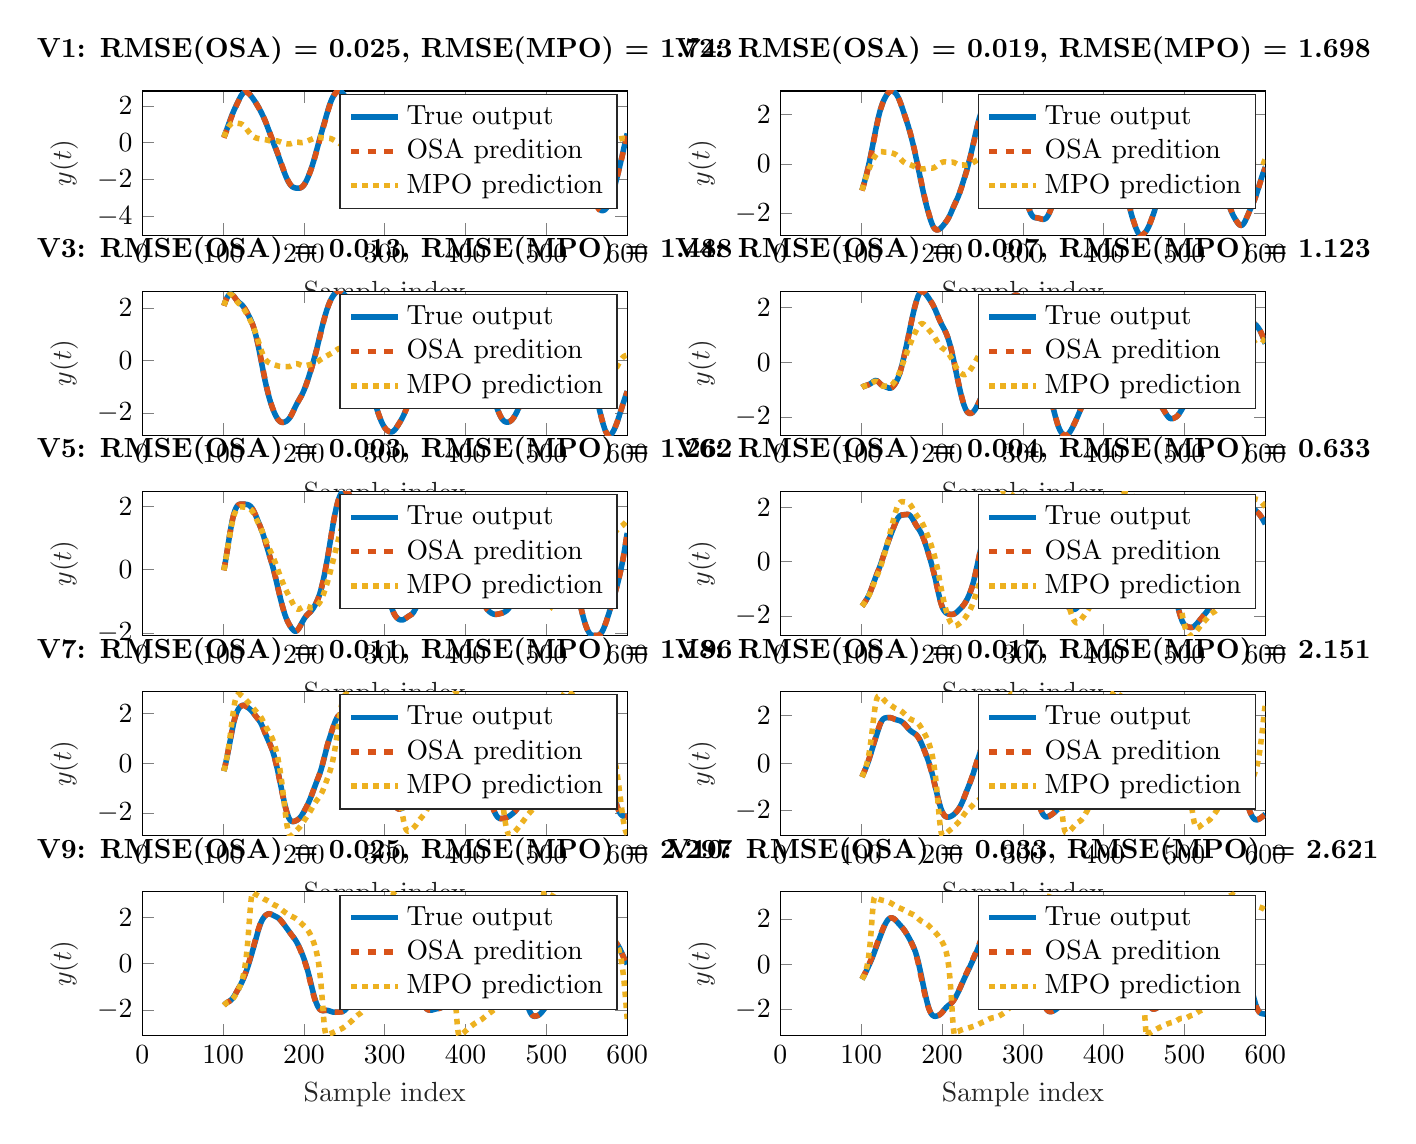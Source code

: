 % This file was created by matlab2tikz.
%
\definecolor{mycolor1}{rgb}{0.0,0.447,0.741}%
\definecolor{mycolor2}{rgb}{0.85,0.325,0.098}%
\definecolor{mycolor3}{rgb}{0.929,0.694,0.125}%
%
\begin{tikzpicture}

\begin{axis}[%
width=6.159cm,
height=1.831cm,
at={(0cm,10.169cm)},
scale only axis,
xmin=0,
xmax=600,
xlabel style={font=\color{white!15!black}},
xlabel={Sample index},
ymin=-5,
ymax=2.804,
ylabel style={font=\color{white!15!black}},
ylabel={$y(t)$},
axis background/.style={fill=white},
title style={font=\bfseries},
title={V1: RMSE(OSA) = 0.025, RMSE(MPO) = 1.743},
legend style={legend cell align=left, align=left, draw=white!15!black}
]
\addplot [color=mycolor1, line width=2.0pt]
  table[row sep=crcr]{%
101	0.304\\
104	0.656\\
106	0.896\\
109	1.261\\
110	1.379\\
111	1.494\\
113	1.708\\
115	1.902\\
118	2.18\\
120	2.36\\
121	2.443\\
122	2.522\\
123	2.589\\
124	2.647\\
125	2.693\\
126	2.723\\
127	2.743\\
128	2.745\\
129	2.741\\
131	2.694\\
133	2.613\\
135	2.51\\
137	2.392\\
139	2.264\\
140	2.197\\
143	1.983\\
145	1.826\\
146	1.746\\
147	1.661\\
149	1.482\\
150	1.388\\
153	1.081\\
155	0.852\\
161	0.136\\
163	-0.089\\
166	-0.425\\
168	-0.66\\
170	-0.907\\
173	-1.28\\
174	-1.401\\
176	-1.634\\
177	-1.743\\
178	-1.849\\
179	-1.947\\
180	-2.039\\
181	-2.122\\
182	-2.196\\
183	-2.259\\
184	-2.314\\
185	-2.354\\
186	-2.39\\
188	-2.432\\
190	-2.451\\
192	-2.46\\
194	-2.457\\
196	-2.435\\
197	-2.411\\
198	-2.38\\
199	-2.338\\
200	-2.284\\
201	-2.22\\
202	-2.146\\
203	-2.062\\
204	-1.971\\
205	-1.872\\
206	-1.767\\
207	-1.655\\
208	-1.538\\
209	-1.412\\
210	-1.281\\
211	-1.14\\
212	-0.995\\
213	-0.842\\
214	-0.686\\
220	0.277\\
222	0.585\\
228	1.499\\
230	1.797\\
232	2.072\\
233	2.19\\
234	2.304\\
235	2.4\\
236	2.488\\
237	2.562\\
238	2.627\\
239	2.681\\
240	2.725\\
241	2.761\\
242	2.787\\
243	2.797\\
244	2.798\\
245	2.786\\
246	2.758\\
247	2.722\\
248	2.674\\
249	2.617\\
250	2.555\\
251	2.486\\
252	2.411\\
253	2.333\\
254	2.248\\
255	2.157\\
256	2.063\\
257	1.959\\
258	1.852\\
259	1.741\\
261	1.508\\
263	1.265\\
265	1.007\\
267	0.73\\
269	0.433\\
271	0.123\\
273	-0.197\\
275	-0.524\\
278	-1.019\\
280	-1.342\\
282	-1.651\\
284	-1.946\\
286	-2.228\\
288	-2.493\\
290	-2.725\\
291	-2.82\\
292	-2.908\\
293	-2.979\\
294	-3.04\\
295	-3.089\\
296	-3.125\\
297	-3.154\\
298	-3.169\\
299	-3.175\\
300	-3.169\\
301	-3.147\\
302	-3.116\\
303	-3.07\\
304	-3.012\\
305	-2.948\\
306	-2.876\\
308	-2.718\\
310	-2.549\\
312	-2.372\\
315	-2.104\\
316	-2.019\\
317	-1.937\\
320	-1.702\\
321	-1.617\\
322	-1.529\\
323	-1.424\\
324	-1.313\\
325	-1.193\\
327	-0.935\\
329	-0.673\\
330	-0.546\\
332	-0.302\\
337	0.295\\
339	0.531\\
340	0.647\\
342	0.868\\
343	0.97\\
344	1.068\\
345	1.158\\
346	1.242\\
347	1.319\\
348	1.385\\
349	1.448\\
351	1.554\\
353	1.646\\
355	1.726\\
356	1.762\\
357	1.791\\
358	1.818\\
360	1.861\\
365	1.96\\
366	1.974\\
367	1.978\\
368	1.969\\
369	1.948\\
370	1.916\\
371	1.875\\
373	1.779\\
378	1.53\\
379	1.47\\
380	1.403\\
381	1.325\\
382	1.243\\
385	0.989\\
386	0.91\\
387	0.834\\
389	0.7\\
390	0.636\\
392	0.518\\
394	0.406\\
398	0.191\\
399	0.134\\
400	0.069\\
401	0.002\\
402	-0.07\\
405	-0.293\\
406	-0.363\\
408	-0.494\\
413	-0.805\\
416	-0.997\\
418	-1.118\\
419	-1.175\\
421	-1.282\\
423	-1.381\\
425	-1.474\\
427	-1.559\\
429	-1.631\\
431	-1.688\\
432	-1.71\\
433	-1.73\\
434	-1.745\\
436	-1.766\\
438	-1.778\\
440	-1.783\\
442	-1.779\\
444	-1.762\\
446	-1.735\\
449	-1.686\\
450	-1.665\\
451	-1.641\\
452	-1.611\\
453	-1.57\\
454	-1.517\\
455	-1.45\\
456	-1.373\\
457	-1.278\\
458	-1.175\\
459	-1.061\\
460	-0.94\\
461	-0.816\\
463	-0.556\\
465	-0.29\\
469	0.244\\
471	0.499\\
473	0.734\\
474	0.845\\
475	0.951\\
476	1.053\\
477	1.152\\
479	1.339\\
481	1.514\\
483	1.677\\
485	1.828\\
487	1.961\\
489	2.069\\
491	2.148\\
493	2.196\\
495	2.215\\
497	2.213\\
499	2.195\\
503	2.145\\
505	2.127\\
508	2.108\\
510	2.083\\
511	2.063\\
512	2.039\\
513	2.012\\
515	1.943\\
516	1.905\\
517	1.86\\
518	1.811\\
519	1.751\\
520	1.687\\
522	1.522\\
523	1.424\\
524	1.321\\
526	1.103\\
532	0.433\\
534	0.203\\
538	-0.268\\
539	-0.387\\
541	-0.633\\
543	-0.894\\
545	-1.174\\
547	-1.465\\
549	-1.757\\
551	-2.043\\
552	-2.183\\
554	-2.453\\
556	-2.71\\
557	-2.832\\
558	-2.95\\
560	-3.171\\
561	-3.266\\
563	-3.442\\
565	-3.562\\
566	-3.608\\
568	-3.665\\
569	-3.67\\
570	-3.671\\
571	-3.657\\
572	-3.633\\
573	-3.598\\
574	-3.548\\
575	-3.492\\
577	-3.334\\
579	-3.121\\
580	-2.997\\
581	-2.868\\
582	-2.729\\
583	-2.582\\
584	-2.431\\
586	-2.109\\
588	-1.766\\
590	-1.405\\
592	-1.032\\
593	-0.843\\
599	0.312\\
600	0.501\\
};
\addlegendentry{True output}

\addplot [color=mycolor2, dashed, line width=2.0pt]
  table[row sep=crcr]{%
101	0.264\\
105	0.734\\
107	0.977\\
109	1.222\\
110	1.341\\
111	1.457\\
112	1.569\\
114	1.778\\
116	1.973\\
119	2.256\\
121	2.435\\
122	2.515\\
123	2.587\\
124	2.646\\
125	2.692\\
126	2.726\\
127	2.743\\
128	2.749\\
129	2.738\\
130	2.721\\
132	2.655\\
134	2.56\\
136	2.448\\
138	2.324\\
140	2.192\\
141	2.124\\
144	1.904\\
145	1.827\\
147	1.663\\
148	1.578\\
150	1.393\\
151	1.299\\
152	1.197\\
154	0.985\\
155	0.873\\
156	0.757\\
158	0.52\\
160	0.286\\
162	0.058\\
166	-0.388\\
167	-0.503\\
169	-0.742\\
175	-1.482\\
177	-1.712\\
178	-1.819\\
179	-1.922\\
180	-2.017\\
181	-2.104\\
182	-2.181\\
183	-2.247\\
184	-2.301\\
185	-2.347\\
186	-2.38\\
187	-2.408\\
189	-2.439\\
191	-2.451\\
193	-2.456\\
194	-2.453\\
195	-2.445\\
196	-2.429\\
197	-2.408\\
198	-2.374\\
199	-2.333\\
200	-2.28\\
201	-2.216\\
202	-2.142\\
203	-2.059\\
204	-1.969\\
205	-1.872\\
206	-1.769\\
207	-1.66\\
208	-1.545\\
209	-1.423\\
210	-1.294\\
211	-1.16\\
212	-1.017\\
213	-0.871\\
215	-0.563\\
219	0.069\\
221	0.379\\
230	1.757\\
231	1.903\\
232	2.038\\
233	2.169\\
234	2.283\\
235	2.389\\
236	2.476\\
237	2.557\\
238	2.624\\
239	2.682\\
240	2.727\\
241	2.762\\
242	2.788\\
243	2.804\\
244	2.801\\
245	2.786\\
246	2.76\\
247	2.72\\
248	2.67\\
249	2.613\\
250	2.549\\
251	2.48\\
252	2.406\\
253	2.327\\
254	2.244\\
255	2.154\\
256	2.058\\
257	1.959\\
258	1.853\\
259	1.743\\
261	1.516\\
262	1.4\\
264	1.156\\
266	0.895\\
268	0.616\\
270	0.32\\
272	0.012\\
274	-0.307\\
276	-0.634\\
279	-1.129\\
281	-1.45\\
283	-1.76\\
285	-2.059\\
287	-2.344\\
288	-2.478\\
289	-2.607\\
290	-2.72\\
291	-2.828\\
292	-2.914\\
293	-2.992\\
294	-3.052\\
295	-3.104\\
296	-3.142\\
297	-3.168\\
298	-3.185\\
299	-3.188\\
300	-3.18\\
301	-3.158\\
302	-3.119\\
303	-3.071\\
304	-3.012\\
305	-2.943\\
306	-2.869\\
307	-2.791\\
309	-2.627\\
311	-2.455\\
315	-2.1\\
316	-2.017\\
318	-1.86\\
319	-1.784\\
320	-1.705\\
321	-1.622\\
322	-1.53\\
323	-1.433\\
324	-1.322\\
325	-1.205\\
327	-0.956\\
329	-0.702\\
331	-0.455\\
335	0.02\\
339	0.491\\
341	0.719\\
343	0.933\\
344	1.032\\
345	1.125\\
346	1.21\\
347	1.288\\
348	1.359\\
349	1.421\\
350	1.48\\
352	1.582\\
354	1.671\\
355	1.71\\
356	1.746\\
357	1.777\\
359	1.827\\
364	1.933\\
365	1.95\\
366	1.963\\
367	1.968\\
368	1.961\\
369	1.941\\
370	1.909\\
371	1.868\\
373	1.776\\
377	1.584\\
378	1.53\\
379	1.47\\
380	1.404\\
381	1.33\\
383	1.166\\
385	1.002\\
386	0.924\\
387	0.85\\
388	0.78\\
390	0.651\\
392	0.531\\
394	0.42\\
398	0.207\\
400	0.087\\
402	-0.05\\
406	-0.337\\
408	-0.468\\
414	-0.845\\
417	-1.034\\
419	-1.151\\
421	-1.259\\
423	-1.36\\
425	-1.454\\
426	-1.499\\
428	-1.579\\
430	-1.646\\
432	-1.697\\
434	-1.733\\
436	-1.755\\
438	-1.768\\
440	-1.774\\
441	-1.774\\
443	-1.764\\
445	-1.742\\
447	-1.713\\
449	-1.679\\
450	-1.66\\
451	-1.636\\
452	-1.605\\
453	-1.566\\
454	-1.516\\
455	-1.451\\
456	-1.373\\
457	-1.285\\
458	-1.184\\
459	-1.076\\
460	-0.959\\
461	-0.838\\
463	-0.586\\
465	-0.325\\
469	0.201\\
470	0.329\\
472	0.576\\
474	0.804\\
475	0.912\\
476	1.016\\
478	1.213\\
480	1.397\\
482	1.57\\
484	1.73\\
486	1.876\\
488	2.002\\
490	2.099\\
492	2.165\\
494	2.2\\
496	2.21\\
498	2.199\\
504	2.129\\
506	2.115\\
508	2.102\\
509	2.091\\
510	2.076\\
511	2.057\\
512	2.032\\
514	1.974\\
515	1.939\\
516	1.899\\
517	1.856\\
518	1.807\\
519	1.751\\
520	1.683\\
521	1.61\\
523	1.431\\
525	1.225\\
530	0.682\\
532	0.461\\
534	0.234\\
537	-0.112\\
539	-0.348\\
540	-0.468\\
542	-0.72\\
544	-0.988\\
546	-1.274\\
551	-2.013\\
553	-2.299\\
555	-2.574\\
557	-2.836\\
558	-2.96\\
559	-3.079\\
561	-3.297\\
562	-3.39\\
564	-3.549\\
565	-3.602\\
566	-3.645\\
567	-3.679\\
568	-3.695\\
569	-3.707\\
570	-3.701\\
571	-3.685\\
572	-3.654\\
573	-3.614\\
574	-3.561\\
575	-3.493\\
576	-3.417\\
578	-3.224\\
580	-2.982\\
582	-2.711\\
583	-2.566\\
584	-2.417\\
585	-2.262\\
587	-1.939\\
589	-1.599\\
591	-1.245\\
593	-0.879\\
595	-0.504\\
599	0.251\\
600	0.436\\
};
\addlegendentry{OSA predition}

\addplot [color=mycolor3, dotted, line width=2.0pt]
  table[row sep=crcr]{%
101	0.304\\
104	0.656\\
105	0.734\\
106	0.817\\
107	0.885\\
108	0.941\\
109	0.99\\
110	1.026\\
111	1.053\\
112	1.07\\
113	1.078\\
114	1.079\\
116	1.07\\
121	1.035\\
122	1.023\\
123	1.004\\
124	0.978\\
125	0.945\\
126	0.904\\
127	0.856\\
128	0.802\\
133	0.52\\
134	0.47\\
135	0.426\\
136	0.386\\
137	0.351\\
138	0.321\\
139	0.296\\
140	0.275\\
141	0.259\\
143	0.234\\
145	0.218\\
152	0.172\\
154	0.151\\
157	0.113\\
159	0.096\\
160	0.093\\
162	0.095\\
165	0.104\\
166	0.102\\
167	0.097\\
168	0.087\\
170	0.058\\
174	-0.007\\
176	-0.034\\
178	-0.054\\
180	-0.065\\
181	-0.066\\
182	-0.064\\
183	-0.057\\
184	-0.046\\
186	-0.017\\
188	0.014\\
189	0.026\\
190	0.034\\
191	0.037\\
192	0.035\\
193	0.03\\
196	0.008\\
197	0.004\\
198	0.004\\
199	0.01\\
200	0.02\\
202	0.052\\
207	0.144\\
211	0.214\\
214	0.268\\
215	0.283\\
216	0.294\\
217	0.301\\
218	0.303\\
219	0.301\\
221	0.287\\
224	0.256\\
226	0.243\\
228	0.24\\
230	0.242\\
231	0.24\\
232	0.235\\
233	0.225\\
234	0.21\\
235	0.191\\
237	0.143\\
240	0.068\\
243	-0.006\\
245	-0.062\\
249	-0.184\\
250	-0.209\\
251	-0.229\\
252	-0.245\\
254	-0.267\\
256	-0.281\\
258	-0.291\\
260	-0.293\\
262	-0.285\\
266	-0.262\\
268	-0.258\\
280	-0.264\\
286	-0.249\\
289	-0.253\\
290	-0.25\\
291	-0.242\\
292	-0.23\\
293	-0.214\\
295	-0.173\\
300	-0.063\\
302	-0.009\\
305	0.081\\
306	0.107\\
307	0.127\\
308	0.141\\
309	0.15\\
310	0.154\\
311	0.153\\
312	0.149\\
313	0.141\\
314	0.128\\
315	0.111\\
316	0.087\\
317	0.058\\
320	-0.04\\
321	-0.067\\
322	-0.085\\
323	-0.095\\
324	-0.095\\
325	-0.089\\
328	-0.062\\
329	-0.059\\
330	-0.061\\
332	-0.077\\
335	-0.103\\
337	-0.112\\
343	-0.132\\
345	-0.147\\
347	-0.172\\
350	-0.216\\
351	-0.227\\
352	-0.234\\
353	-0.238\\
355	-0.235\\
358	-0.221\\
360	-0.204\\
361	-0.19\\
362	-0.172\\
363	-0.149\\
365	-0.098\\
366	-0.076\\
367	-0.06\\
368	-0.053\\
369	-0.054\\
370	-0.062\\
372	-0.083\\
373	-0.09\\
374	-0.091\\
375	-0.086\\
379	-0.05\\
380	-0.05\\
382	-0.06\\
383	-0.065\\
384	-0.067\\
385	-0.064\\
386	-0.054\\
387	-0.038\\
388	-0.017\\
391	0.058\\
394	0.131\\
396	0.173\\
397	0.191\\
398	0.203\\
399	0.21\\
400	0.211\\
401	0.205\\
403	0.184\\
405	0.161\\
406	0.153\\
408	0.146\\
410	0.141\\
412	0.127\\
414	0.103\\
418	0.05\\
429	-0.067\\
431	-0.082\\
434	-0.097\\
437	-0.112\\
440	-0.135\\
443	-0.159\\
447	-0.187\\
451	-0.221\\
452	-0.223\\
453	-0.218\\
454	-0.205\\
455	-0.182\\
456	-0.152\\
457	-0.114\\
461	0.049\\
462	0.083\\
463	0.112\\
464	0.137\\
465	0.157\\
466	0.173\\
467	0.186\\
468	0.195\\
469	0.199\\
470	0.2\\
471	0.196\\
472	0.188\\
474	0.162\\
479	0.086\\
481	0.064\\
483	0.05\\
485	0.044\\
489	0.034\\
491	0.021\\
497	-0.027\\
499	-0.03\\
500	-0.027\\
501	-0.02\\
502	-0.008\\
503	0.008\\
504	0.03\\
506	0.084\\
508	0.142\\
509	0.168\\
510	0.19\\
511	0.209\\
513	0.236\\
515	0.255\\
517	0.267\\
518	0.268\\
519	0.263\\
520	0.253\\
521	0.236\\
522	0.213\\
526	0.11\\
527	0.091\\
528	0.076\\
530	0.059\\
535	0.035\\
539	0.016\\
541	-0.001\\
542	-0.015\\
543	-0.033\\
544	-0.055\\
546	-0.107\\
549	-0.19\\
551	-0.24\\
554	-0.306\\
559	-0.41\\
561	-0.445\\
562	-0.458\\
563	-0.467\\
564	-0.471\\
565	-0.47\\
566	-0.465\\
567	-0.456\\
569	-0.427\\
571	-0.39\\
573	-0.345\\
574	-0.318\\
575	-0.287\\
576	-0.253\\
578	-0.174\\
581	-0.047\\
583	0.029\\
584	0.063\\
585	0.093\\
587	0.145\\
588	0.166\\
589	0.184\\
590	0.199\\
592	0.22\\
594	0.231\\
596	0.232\\
598	0.223\\
600	0.204\\
};
\addlegendentry{MPO prediction}

\end{axis}

\begin{axis}[%
width=6.159cm,
height=1.831cm,
at={(8.104cm,10.169cm)},
scale only axis,
xmin=0,
xmax=600,
xlabel style={font=\color{white!15!black}},
xlabel={Sample index},
ymin=-2.872,
ymax=2.943,
ylabel style={font=\color{white!15!black}},
ylabel={$y(t)$},
axis background/.style={fill=white},
title style={font=\bfseries},
title={V2: RMSE(OSA) = 0.019, RMSE(MPO) = 1.698},
legend style={legend cell align=left, align=left, draw=white!15!black}
]
\addplot [color=mycolor1, line width=2.0pt]
  table[row sep=crcr]{%
101	-1.064\\
103	-0.842\\
104	-0.727\\
105	-0.61\\
106	-0.486\\
107	-0.358\\
108	-0.222\\
109	-0.081\\
110	0.069\\
111	0.222\\
113	0.544\\
116	1.046\\
117	1.213\\
119	1.54\\
121	1.841\\
122	1.973\\
123	2.1\\
124	2.214\\
125	2.316\\
126	2.412\\
127	2.493\\
128	2.569\\
129	2.637\\
130	2.7\\
131	2.756\\
132	2.806\\
133	2.85\\
134	2.885\\
135	2.913\\
136	2.928\\
137	2.938\\
138	2.938\\
139	2.93\\
140	2.917\\
141	2.894\\
142	2.866\\
143	2.831\\
144	2.784\\
145	2.73\\
146	2.669\\
148	2.516\\
150	2.336\\
152	2.143\\
156	1.747\\
158	1.541\\
160	1.32\\
162	1.079\\
164	0.814\\
165	0.674\\
166	0.531\\
167	0.384\\
169	0.081\\
171	-0.231\\
174	-0.707\\
175	-0.864\\
177	-1.167\\
178	-1.309\\
179	-1.447\\
180	-1.58\\
181	-1.706\\
183	-1.947\\
185	-2.17\\
186	-2.27\\
187	-2.365\\
188	-2.448\\
189	-2.516\\
190	-2.574\\
191	-2.611\\
192	-2.641\\
193	-2.654\\
194	-2.659\\
195	-2.655\\
196	-2.642\\
197	-2.624\\
198	-2.6\\
199	-2.57\\
200	-2.537\\
202	-2.46\\
204	-2.376\\
206	-2.285\\
207	-2.236\\
208	-2.179\\
209	-2.118\\
210	-2.052\\
211	-1.978\\
215	-1.672\\
216	-1.6\\
218	-1.462\\
219	-1.391\\
220	-1.315\\
221	-1.231\\
222	-1.142\\
223	-1.047\\
225	-0.842\\
229	-0.424\\
230	-0.314\\
231	-0.202\\
232	-0.085\\
233	0.039\\
234	0.167\\
235	0.3\\
237	0.576\\
239	0.862\\
242	1.298\\
244	1.577\\
245	1.704\\
246	1.825\\
247	1.934\\
248	2.034\\
249	2.125\\
250	2.206\\
251	2.285\\
253	2.425\\
254	2.485\\
255	2.543\\
256	2.59\\
257	2.632\\
258	2.661\\
259	2.678\\
260	2.688\\
261	2.686\\
262	2.674\\
263	2.656\\
264	2.627\\
265	2.592\\
266	2.55\\
267	2.497\\
268	2.44\\
269	2.371\\
270	2.297\\
271	2.215\\
272	2.13\\
273	2.038\\
274	1.944\\
276	1.746\\
279	1.443\\
281	1.245\\
283	1.048\\
284	0.949\\
286	0.734\\
288	0.493\\
290	0.228\\
294	-0.323\\
295	-0.457\\
296	-0.586\\
297	-0.712\\
298	-0.834\\
299	-0.95\\
300	-1.063\\
301	-1.171\\
303	-1.379\\
305	-1.577\\
306	-1.672\\
307	-1.764\\
308	-1.853\\
309	-1.93\\
310	-2.002\\
311	-2.055\\
312	-2.101\\
313	-2.132\\
314	-2.153\\
315	-2.165\\
316	-2.171\\
318	-2.18\\
320	-2.195\\
323	-2.225\\
324	-2.232\\
325	-2.235\\
326	-2.233\\
327	-2.222\\
328	-2.205\\
329	-2.179\\
330	-2.136\\
331	-2.089\\
332	-2.027\\
333	-1.958\\
334	-1.881\\
335	-1.795\\
336	-1.706\\
338	-1.516\\
340	-1.318\\
345	-0.813\\
347	-0.619\\
349	-0.426\\
350	-0.327\\
351	-0.225\\
352	-0.12\\
354	0.1\\
355	0.21\\
356	0.317\\
357	0.42\\
358	0.516\\
359	0.605\\
360	0.688\\
361	0.765\\
362	0.837\\
363	0.901\\
364	0.962\\
365	1.016\\
366	1.067\\
369	1.213\\
370	1.267\\
371	1.327\\
372	1.39\\
375	1.597\\
376	1.657\\
377	1.708\\
378	1.753\\
379	1.789\\
382	1.879\\
386	1.999\\
387	2.021\\
388	2.038\\
389	2.05\\
392	2.075\\
394	2.1\\
395	2.113\\
396	2.121\\
397	2.121\\
398	2.109\\
399	2.088\\
400	2.055\\
401	2.012\\
402	1.964\\
403	1.91\\
404	1.852\\
405	1.792\\
406	1.728\\
407	1.657\\
408	1.582\\
409	1.5\\
410	1.409\\
411	1.315\\
412	1.217\\
413	1.114\\
414	1.009\\
415	0.899\\
416	0.783\\
417	0.661\\
418	0.527\\
419	0.384\\
420	0.234\\
421	0.073\\
422	-0.092\\
424	-0.427\\
427	-0.932\\
429	-1.263\\
430	-1.426\\
431	-1.58\\
432	-1.729\\
433	-1.865\\
434	-1.992\\
435	-2.111\\
436	-2.217\\
437	-2.319\\
438	-2.416\\
439	-2.507\\
440	-2.595\\
441	-2.671\\
442	-2.741\\
443	-2.799\\
444	-2.836\\
445	-2.859\\
446	-2.87\\
447	-2.865\\
448	-2.851\\
449	-2.83\\
450	-2.804\\
451	-2.772\\
452	-2.733\\
453	-2.687\\
454	-2.633\\
455	-2.571\\
456	-2.502\\
457	-2.424\\
458	-2.341\\
459	-2.255\\
460	-2.166\\
461	-2.073\\
462	-1.977\\
463	-1.879\\
465	-1.665\\
467	-1.438\\
469	-1.202\\
470	-1.082\\
472	-0.833\\
473	-0.7\\
474	-0.562\\
475	-0.42\\
477	-0.123\\
479	0.175\\
481	0.465\\
485	1.033\\
486	1.174\\
487	1.311\\
488	1.442\\
489	1.559\\
490	1.666\\
491	1.761\\
492	1.838\\
493	1.907\\
494	1.968\\
495	2.021\\
496	2.07\\
497	2.115\\
498	2.154\\
499	2.187\\
500	2.215\\
501	2.235\\
502	2.248\\
503	2.255\\
504	2.257\\
505	2.255\\
506	2.248\\
507	2.238\\
508	2.223\\
509	2.205\\
510	2.182\\
511	2.156\\
513	2.096\\
515	2.03\\
516	1.993\\
517	1.951\\
518	1.904\\
519	1.85\\
520	1.789\\
521	1.72\\
523	1.574\\
524	1.501\\
526	1.359\\
528	1.22\\
529	1.146\\
530	1.067\\
531	0.982\\
532	0.89\\
534	0.7\\
537	0.413\\
538	0.317\\
539	0.216\\
540	0.11\\
541	-0.003\\
542	-0.127\\
543	-0.256\\
546	-0.655\\
547	-0.783\\
548	-0.904\\
549	-1.022\\
550	-1.133\\
552	-1.349\\
554	-1.556\\
556	-1.748\\
558	-1.918\\
559	-1.99\\
560	-2.06\\
561	-2.122\\
562	-2.181\\
563	-2.237\\
565	-2.339\\
567	-2.424\\
568	-2.45\\
569	-2.472\\
570	-2.476\\
571	-2.471\\
572	-2.449\\
573	-2.414\\
574	-2.366\\
575	-2.307\\
576	-2.239\\
577	-2.166\\
580	-1.936\\
582	-1.791\\
584	-1.647\\
585	-1.572\\
586	-1.493\\
587	-1.41\\
588	-1.319\\
589	-1.224\\
591	-1.019\\
594	-0.696\\
595	-0.591\\
596	-0.49\\
597	-0.395\\
598	-0.303\\
600	-0.128\\
};
\addlegendentry{True output}

\addplot [color=mycolor2, dashed, line width=2.0pt]
  table[row sep=crcr]{%
101	-1.079\\
103	-0.861\\
104	-0.749\\
105	-0.632\\
106	-0.511\\
107	-0.384\\
108	-0.252\\
109	-0.112\\
110	0.032\\
111	0.185\\
112	0.341\\
114	0.666\\
118	1.338\\
119	1.501\\
120	1.662\\
121	1.81\\
122	1.952\\
123	2.079\\
124	2.199\\
125	2.305\\
126	2.401\\
127	2.491\\
128	2.568\\
129	2.64\\
130	2.702\\
131	2.761\\
132	2.812\\
133	2.856\\
134	2.892\\
135	2.918\\
136	2.937\\
137	2.943\\
138	2.943\\
139	2.935\\
140	2.919\\
141	2.898\\
142	2.869\\
143	2.83\\
144	2.786\\
145	2.729\\
146	2.664\\
147	2.593\\
149	2.424\\
151	2.238\\
156	1.75\\
157	1.651\\
158	1.547\\
159	1.442\\
161	1.216\\
163	0.969\\
165	0.7\\
167	0.415\\
168	0.268\\
169	0.117\\
170	-0.035\\
172	-0.347\\
175	-0.822\\
176	-0.977\\
177	-1.126\\
178	-1.273\\
179	-1.412\\
180	-1.548\\
181	-1.679\\
182	-1.805\\
183	-1.925\\
184	-2.043\\
185	-2.155\\
186	-2.262\\
187	-2.357\\
188	-2.443\\
189	-2.515\\
190	-2.571\\
191	-2.615\\
192	-2.64\\
193	-2.657\\
194	-2.659\\
195	-2.655\\
196	-2.643\\
197	-2.624\\
198	-2.599\\
199	-2.569\\
200	-2.535\\
201	-2.498\\
203	-2.416\\
205	-2.33\\
206	-2.284\\
207	-2.233\\
208	-2.179\\
209	-2.117\\
210	-2.049\\
211	-1.977\\
214	-1.748\\
216	-1.606\\
219	-1.397\\
220	-1.321\\
221	-1.24\\
222	-1.151\\
223	-1.057\\
224	-0.96\\
226	-0.756\\
228	-0.551\\
230	-0.34\\
231	-0.228\\
232	-0.112\\
233	0.009\\
234	0.136\\
235	0.266\\
236	0.402\\
237	0.54\\
238	0.68\\
240	0.969\\
242	1.262\\
243	1.406\\
244	1.545\\
245	1.678\\
246	1.8\\
247	1.913\\
248	2.015\\
249	2.11\\
250	2.196\\
251	2.275\\
252	2.351\\
253	2.42\\
254	2.485\\
255	2.542\\
256	2.592\\
257	2.631\\
258	2.662\\
259	2.682\\
260	2.689\\
261	2.687\\
262	2.676\\
263	2.656\\
264	2.628\\
265	2.591\\
266	2.547\\
267	2.496\\
268	2.435\\
269	2.37\\
270	2.294\\
271	2.214\\
273	2.039\\
275	1.849\\
280	1.353\\
283	1.063\\
284	0.963\\
285	0.86\\
287	0.638\\
289	0.39\\
291	0.123\\
293	-0.15\\
294	-0.286\\
296	-0.55\\
297	-0.676\\
298	-0.799\\
299	-0.917\\
300	-1.031\\
301	-1.141\\
303	-1.352\\
304	-1.454\\
305	-1.554\\
306	-1.652\\
307	-1.746\\
308	-1.834\\
309	-1.917\\
310	-1.986\\
311	-2.047\\
312	-2.09\\
313	-2.123\\
314	-2.144\\
315	-2.159\\
317	-2.172\\
319	-2.183\\
321	-2.201\\
323	-2.221\\
324	-2.229\\
325	-2.231\\
326	-2.229\\
327	-2.221\\
328	-2.202\\
329	-2.174\\
330	-2.138\\
331	-2.086\\
332	-2.026\\
333	-1.956\\
334	-1.88\\
335	-1.797\\
336	-1.709\\
337	-1.618\\
339	-1.426\\
341	-1.228\\
344	-0.928\\
346	-0.733\\
349	-0.447\\
350	-0.349\\
351	-0.248\\
352	-0.144\\
354	0.072\\
355	0.182\\
356	0.288\\
357	0.39\\
358	0.487\\
359	0.579\\
360	0.663\\
361	0.741\\
362	0.813\\
363	0.881\\
364	0.942\\
365	0.998\\
367	1.099\\
369	1.198\\
370	1.252\\
371	1.311\\
373	1.443\\
374	1.513\\
375	1.579\\
376	1.642\\
377	1.694\\
378	1.738\\
379	1.776\\
380	1.81\\
383	1.901\\
385	1.965\\
386	1.992\\
387	2.015\\
388	2.031\\
389	2.043\\
392	2.071\\
396	2.117\\
397	2.117\\
398	2.107\\
399	2.083\\
400	2.051\\
401	2.01\\
402	1.962\\
403	1.908\\
404	1.853\\
405	1.793\\
406	1.729\\
407	1.661\\
408	1.585\\
409	1.503\\
410	1.417\\
411	1.323\\
412	1.227\\
413	1.127\\
414	1.024\\
415	0.917\\
416	0.803\\
417	0.682\\
418	0.553\\
419	0.413\\
420	0.264\\
421	0.109\\
422	-0.052\\
424	-0.384\\
426	-0.719\\
429	-1.222\\
430	-1.386\\
431	-1.546\\
432	-1.697\\
433	-1.839\\
434	-1.969\\
435	-2.09\\
436	-2.205\\
437	-2.309\\
438	-2.409\\
439	-2.504\\
440	-2.594\\
441	-2.676\\
442	-2.746\\
443	-2.801\\
444	-2.845\\
445	-2.867\\
446	-2.872\\
447	-2.869\\
448	-2.855\\
449	-2.832\\
450	-2.804\\
451	-2.772\\
452	-2.733\\
453	-2.686\\
454	-2.631\\
455	-2.568\\
456	-2.498\\
457	-2.421\\
458	-2.339\\
460	-2.164\\
461	-2.074\\
462	-1.979\\
463	-1.88\\
464	-1.778\\
466	-1.56\\
468	-1.333\\
470	-1.099\\
471	-0.978\\
472	-0.853\\
473	-0.724\\
474	-0.588\\
475	-0.448\\
477	-0.157\\
479	0.136\\
481	0.424\\
486	1.139\\
487	1.277\\
488	1.409\\
489	1.532\\
490	1.64\\
491	1.736\\
492	1.821\\
493	1.892\\
494	1.954\\
495	2.01\\
496	2.062\\
497	2.106\\
498	2.147\\
499	2.182\\
500	2.209\\
501	2.23\\
502	2.244\\
503	2.251\\
504	2.253\\
505	2.252\\
506	2.246\\
507	2.235\\
508	2.22\\
509	2.201\\
510	2.179\\
511	2.153\\
512	2.125\\
514	2.062\\
515	2.028\\
516	1.991\\
517	1.951\\
518	1.903\\
519	1.848\\
520	1.788\\
521	1.722\\
525	1.435\\
528	1.228\\
529	1.154\\
530	1.075\\
531	0.991\\
532	0.903\\
534	0.716\\
538	0.339\\
539	0.24\\
540	0.134\\
541	0.022\\
542	-0.097\\
543	-0.225\\
546	-0.619\\
547	-0.746\\
548	-0.87\\
550	-1.102\\
552	-1.321\\
553	-1.428\\
554	-1.532\\
555	-1.632\\
556	-1.727\\
557	-1.818\\
558	-1.899\\
559	-1.978\\
560	-2.047\\
561	-2.113\\
563	-2.23\\
564	-2.284\\
565	-2.334\\
566	-2.38\\
567	-2.418\\
568	-2.451\\
569	-2.469\\
570	-2.477\\
571	-2.468\\
572	-2.448\\
573	-2.412\\
574	-2.364\\
575	-2.304\\
576	-2.236\\
577	-2.164\\
581	-1.864\\
584	-1.651\\
585	-1.577\\
586	-1.498\\
587	-1.415\\
588	-1.327\\
589	-1.233\\
590	-1.135\\
592	-0.928\\
594	-0.716\\
595	-0.612\\
596	-0.513\\
597	-0.416\\
598	-0.326\\
600	-0.151\\
};
\addlegendentry{OSA predition}

\addplot [color=mycolor3, dotted, line width=2.0pt]
  table[row sep=crcr]{%
101	-1.064\\
103	-0.842\\
104	-0.727\\
105	-0.632\\
106	-0.533\\
107	-0.439\\
109	-0.26\\
110	-0.175\\
111	-0.093\\
112	-0.014\\
113	0.06\\
114	0.129\\
115	0.192\\
116	0.251\\
117	0.304\\
118	0.352\\
119	0.394\\
120	0.429\\
121	0.457\\
122	0.478\\
123	0.491\\
124	0.497\\
125	0.497\\
127	0.488\\
129	0.477\\
131	0.473\\
134	0.471\\
135	0.468\\
136	0.462\\
138	0.444\\
140	0.42\\
142	0.391\\
143	0.373\\
144	0.352\\
145	0.327\\
146	0.298\\
147	0.265\\
151	0.123\\
152	0.093\\
153	0.067\\
154	0.046\\
155	0.029\\
157	0.005\\
160	-0.023\\
162	-0.048\\
164	-0.079\\
167	-0.126\\
169	-0.152\\
171	-0.173\\
173	-0.19\\
175	-0.202\\
176	-0.204\\
177	-0.203\\
178	-0.199\\
180	-0.184\\
182	-0.17\\
183	-0.166\\
184	-0.165\\
187	-0.171\\
188	-0.169\\
189	-0.163\\
190	-0.152\\
191	-0.135\\
192	-0.113\\
194	-0.062\\
196	-0.013\\
198	0.029\\
199	0.046\\
200	0.061\\
201	0.073\\
202	0.081\\
203	0.085\\
204	0.085\\
206	0.076\\
208	0.066\\
209	0.064\\
211	0.067\\
212	0.07\\
213	0.07\\
214	0.066\\
215	0.056\\
216	0.04\\
220	-0.034\\
221	-0.044\\
222	-0.048\\
223	-0.049\\
226	-0.042\\
228	-0.046\\
230	-0.051\\
231	-0.05\\
232	-0.045\\
233	-0.036\\
234	-0.024\\
236	0.009\\
238	0.046\\
240	0.086\\
243	0.148\\
244	0.164\\
245	0.176\\
246	0.183\\
247	0.184\\
248	0.181\\
251	0.164\\
252	0.163\\
253	0.165\\
255	0.175\\
257	0.183\\
258	0.183\\
259	0.178\\
260	0.171\\
261	0.16\\
263	0.133\\
265	0.1\\
267	0.06\\
269	0.012\\
273	-0.089\\
274	-0.111\\
275	-0.131\\
276	-0.148\\
277	-0.16\\
278	-0.169\\
279	-0.172\\
280	-0.171\\
281	-0.164\\
283	-0.143\\
284	-0.131\\
285	-0.122\\
286	-0.116\\
287	-0.115\\
288	-0.118\\
289	-0.124\\
291	-0.139\\
292	-0.146\\
293	-0.149\\
294	-0.149\\
295	-0.145\\
296	-0.138\\
297	-0.128\\
299	-0.102\\
302	-0.057\\
303	-0.045\\
304	-0.035\\
305	-0.029\\
306	-0.027\\
309	-0.025\\
310	-0.02\\
311	-0.009\\
312	0.007\\
313	0.028\\
315	0.075\\
316	0.095\\
317	0.11\\
318	0.116\\
319	0.115\\
320	0.105\\
321	0.089\\
322	0.068\\
326	-0.026\\
327	-0.044\\
328	-0.057\\
329	-0.063\\
330	-0.063\\
331	-0.055\\
332	-0.042\\
333	-0.024\\
337	0.062\\
338	0.079\\
339	0.093\\
340	0.105\\
341	0.114\\
342	0.119\\
343	0.121\\
344	0.119\\
345	0.113\\
346	0.103\\
348	0.075\\
350	0.048\\
351	0.038\\
352	0.031\\
356	0.015\\
357	0.005\\
358	-0.01\\
359	-0.029\\
361	-0.075\\
366	-0.199\\
367	-0.219\\
368	-0.234\\
369	-0.242\\
370	-0.24\\
371	-0.229\\
372	-0.209\\
373	-0.182\\
375	-0.123\\
376	-0.098\\
377	-0.078\\
378	-0.065\\
381	-0.034\\
382	-0.019\\
383	0.002\\
385	0.053\\
386	0.079\\
387	0.102\\
388	0.122\\
391	0.174\\
392	0.197\\
393	0.224\\
396	0.314\\
397	0.335\\
398	0.348\\
399	0.351\\
400	0.345\\
401	0.333\\
407	0.244\\
408	0.226\\
409	0.205\\
414	0.088\\
416	0.045\\
417	0.02\\
418	-0.01\\
419	-0.044\\
421	-0.122\\
422	-0.161\\
423	-0.197\\
424	-0.228\\
425	-0.255\\
426	-0.278\\
428	-0.317\\
429	-0.333\\
430	-0.346\\
431	-0.356\\
432	-0.361\\
433	-0.36\\
434	-0.354\\
438	-0.315\\
439	-0.313\\
442	-0.317\\
443	-0.312\\
444	-0.3\\
445	-0.281\\
446	-0.256\\
450	-0.14\\
452	-0.092\\
454	-0.045\\
456	0.011\\
458	0.068\\
459	0.093\\
460	0.116\\
461	0.136\\
463	0.169\\
465	0.199\\
467	0.223\\
468	0.231\\
469	0.236\\
471	0.239\\
473	0.242\\
475	0.253\\
477	0.266\\
478	0.269\\
479	0.268\\
480	0.262\\
485	0.218\\
487	0.208\\
488	0.199\\
489	0.184\\
490	0.162\\
491	0.134\\
492	0.1\\
494	0.03\\
495	-0.001\\
496	-0.027\\
497	-0.049\\
498	-0.067\\
500	-0.095\\
502	-0.119\\
504	-0.138\\
505	-0.143\\
506	-0.145\\
508	-0.143\\
510	-0.136\\
512	-0.123\\
513	-0.113\\
515	-0.088\\
517	-0.06\\
518	-0.05\\
519	-0.044\\
520	-0.042\\
523	-0.046\\
524	-0.043\\
525	-0.035\\
526	-0.022\\
529	0.021\\
530	0.03\\
531	0.034\\
533	0.032\\
535	0.032\\
537	0.042\\
538	0.047\\
539	0.05\\
540	0.047\\
541	0.038\\
542	0.022\\
546	-0.059\\
547	-0.071\\
548	-0.077\\
550	-0.078\\
552	-0.076\\
554	-0.08\\
557	-0.09\\
562	-0.094\\
563	-0.1\\
564	-0.109\\
568	-0.154\\
569	-0.158\\
570	-0.156\\
571	-0.146\\
572	-0.128\\
573	-0.102\\
574	-0.071\\
577	0.037\\
578	0.068\\
579	0.093\\
580	0.11\\
581	0.12\\
582	0.124\\
583	0.122\\
586	0.11\\
587	0.108\\
589	0.112\\
592	0.126\\
593	0.127\\
594	0.125\\
595	0.118\\
596	0.106\\
597	0.088\\
598	0.065\\
600	0.014\\
};
\addlegendentry{MPO prediction}

\end{axis}

\begin{axis}[%
width=6.159cm,
height=1.831cm,
at={(0cm,7.627cm)},
scale only axis,
xmin=0,
xmax=600,
xlabel style={font=\color{white!15!black}},
xlabel={Sample index},
ymin=-2.858,
ymax=2.642,
ylabel style={font=\color{white!15!black}},
ylabel={$y(t)$},
axis background/.style={fill=white},
title style={font=\bfseries},
title={V3: RMSE(OSA) = 0.013, RMSE(MPO) = 1.488},
legend style={legend cell align=left, align=left, draw=white!15!black}
]
\addplot [color=mycolor1, line width=2.0pt]
  table[row sep=crcr]{%
101	2.09\\
103	2.265\\
104	2.334\\
105	2.4\\
106	2.447\\
107	2.489\\
108	2.514\\
109	2.524\\
110	2.524\\
111	2.512\\
112	2.485\\
113	2.452\\
114	2.413\\
116	2.328\\
117	2.288\\
118	2.255\\
119	2.225\\
120	2.199\\
122	2.151\\
123	2.124\\
124	2.092\\
125	2.053\\
126	2.01\\
127	1.961\\
128	1.909\\
129	1.854\\
131	1.74\\
132	1.681\\
133	1.619\\
134	1.555\\
135	1.483\\
136	1.409\\
137	1.323\\
138	1.231\\
139	1.128\\
140	1.019\\
141	0.897\\
142	0.768\\
143	0.629\\
144	0.482\\
145	0.327\\
146	0.169\\
148	-0.157\\
150	-0.479\\
152	-0.781\\
153	-0.921\\
154	-1.057\\
155	-1.186\\
156	-1.306\\
157	-1.422\\
159	-1.631\\
161	-1.812\\
163	-1.968\\
164	-2.037\\
165	-2.101\\
166	-2.162\\
168	-2.257\\
169	-2.291\\
170	-2.32\\
171	-2.344\\
173	-2.364\\
174	-2.365\\
175	-2.361\\
176	-2.352\\
177	-2.339\\
178	-2.323\\
179	-2.302\\
180	-2.276\\
181	-2.245\\
182	-2.207\\
183	-2.162\\
184	-2.112\\
185	-2.054\\
186	-1.992\\
188	-1.862\\
189	-1.796\\
191	-1.671\\
193	-1.559\\
195	-1.455\\
197	-1.344\\
198	-1.282\\
199	-1.217\\
200	-1.145\\
201	-1.068\\
202	-0.986\\
204	-0.812\\
206	-0.626\\
208	-0.432\\
210	-0.23\\
212	-0.017\\
214	0.21\\
216	0.451\\
217	0.577\\
219	0.833\\
221	1.091\\
222	1.218\\
224	1.461\\
226	1.686\\
228	1.891\\
230	2.072\\
232	2.227\\
234	2.353\\
235	2.406\\
236	2.455\\
237	2.499\\
238	2.537\\
239	2.572\\
241	2.621\\
242	2.634\\
243	2.641\\
244	2.642\\
245	2.632\\
246	2.617\\
247	2.597\\
248	2.571\\
249	2.543\\
250	2.511\\
251	2.477\\
252	2.438\\
253	2.397\\
254	2.351\\
255	2.299\\
256	2.243\\
257	2.176\\
258	2.105\\
259	2.027\\
261	1.847\\
263	1.641\\
265	1.417\\
267	1.183\\
269	0.945\\
270	0.823\\
271	0.697\\
272	0.567\\
273	0.433\\
274	0.293\\
275	0.15\\
279	-0.436\\
280	-0.578\\
281	-0.716\\
283	-0.985\\
285	-1.245\\
286	-1.371\\
287	-1.493\\
288	-1.613\\
290	-1.831\\
292	-2.023\\
294	-2.192\\
296	-2.34\\
298	-2.468\\
299	-2.519\\
300	-2.569\\
301	-2.607\\
302	-2.642\\
303	-2.667\\
304	-2.691\\
305	-2.708\\
306	-2.721\\
307	-2.729\\
308	-2.731\\
309	-2.725\\
310	-2.713\\
311	-2.692\\
312	-2.663\\
313	-2.627\\
314	-2.587\\
316	-2.493\\
318	-2.395\\
320	-2.292\\
322	-2.179\\
323	-2.117\\
324	-2.051\\
325	-1.98\\
326	-1.905\\
327	-1.827\\
329	-1.663\\
333	-1.327\\
337	-0.997\\
339	-0.827\\
343	-0.481\\
345	-0.306\\
346	-0.216\\
347	-0.121\\
348	-0.021\\
349	0.084\\
350	0.197\\
351	0.315\\
354	0.677\\
355	0.792\\
356	0.902\\
357	1.007\\
358	1.108\\
361	1.401\\
362	1.497\\
363	1.59\\
364	1.68\\
365	1.761\\
366	1.835\\
367	1.901\\
368	1.956\\
369	2.006\\
370	2.05\\
372	2.13\\
373	2.166\\
374	2.199\\
375	2.228\\
376	2.248\\
377	2.261\\
378	2.268\\
379	2.265\\
380	2.256\\
382	2.231\\
384	2.206\\
387	2.171\\
389	2.143\\
391	2.114\\
392	2.101\\
394	2.082\\
396	2.063\\
397	2.048\\
398	2.026\\
399	1.994\\
400	1.953\\
401	1.903\\
402	1.845\\
403	1.782\\
404	1.714\\
406	1.572\\
408	1.425\\
410	1.27\\
413	1.028\\
418	0.624\\
419	0.537\\
420	0.444\\
421	0.341\\
422	0.231\\
423	0.109\\
424	-0.021\\
425	-0.157\\
427	-0.445\\
428	-0.59\\
429	-0.733\\
430	-0.873\\
431	-1.006\\
432	-1.132\\
433	-1.253\\
435	-1.469\\
436	-1.565\\
437	-1.66\\
438	-1.747\\
439	-1.831\\
440	-1.91\\
441	-1.985\\
442	-2.055\\
443	-2.119\\
444	-2.176\\
445	-2.225\\
446	-2.266\\
447	-2.298\\
448	-2.323\\
449	-2.34\\
450	-2.352\\
451	-2.356\\
452	-2.356\\
453	-2.352\\
454	-2.341\\
455	-2.325\\
456	-2.305\\
457	-2.277\\
458	-2.244\\
459	-2.206\\
460	-2.16\\
461	-2.109\\
462	-2.054\\
463	-1.994\\
464	-1.931\\
466	-1.798\\
469	-1.596\\
471	-1.47\\
472	-1.407\\
473	-1.341\\
474	-1.272\\
475	-1.194\\
476	-1.106\\
477	-1.009\\
478	-0.897\\
479	-0.779\\
481	-0.526\\
482	-0.398\\
483	-0.277\\
484	-0.161\\
485	-0.051\\
486	0.05\\
487	0.147\\
488	0.242\\
491	0.515\\
494	0.786\\
498	1.142\\
500	1.317\\
501	1.403\\
502	1.484\\
503	1.563\\
504	1.632\\
505	1.698\\
506	1.753\\
507	1.806\\
508	1.852\\
509	1.895\\
510	1.934\\
512	2.003\\
514	2.056\\
515	2.075\\
516	2.088\\
517	2.099\\
518	2.101\\
519	2.101\\
520	2.095\\
521	2.083\\
522	2.067\\
523	2.045\\
524	2.016\\
525	1.982\\
526	1.943\\
528	1.856\\
529	1.81\\
531	1.711\\
532	1.657\\
533	1.597\\
534	1.531\\
535	1.459\\
536	1.379\\
537	1.295\\
539	1.123\\
540	1.041\\
541	0.962\\
543	0.818\\
544	0.749\\
545	0.677\\
546	0.601\\
547	0.52\\
548	0.429\\
549	0.333\\
550	0.229\\
551	0.119\\
552	0.006\\
553	-0.116\\
554	-0.24\\
555	-0.37\\
556	-0.506\\
557	-0.646\\
558	-0.792\\
562	-1.385\\
563	-1.527\\
564	-1.664\\
565	-1.798\\
566	-1.926\\
567	-2.052\\
568	-2.175\\
569	-2.292\\
570	-2.405\\
571	-2.506\\
572	-2.601\\
573	-2.68\\
574	-2.746\\
575	-2.798\\
576	-2.83\\
577	-2.852\\
578	-2.853\\
579	-2.846\\
580	-2.82\\
581	-2.786\\
582	-2.744\\
583	-2.688\\
584	-2.628\\
585	-2.559\\
586	-2.485\\
587	-2.403\\
588	-2.316\\
589	-2.224\\
591	-2.029\\
593	-1.829\\
595	-1.635\\
597	-1.451\\
599	-1.269\\
600	-1.176\\
};
\addlegendentry{True output}

\addplot [color=mycolor2, dashed, line width=2.0pt]
  table[row sep=crcr]{%
101	2.079\\
102	2.174\\
103	2.257\\
104	2.334\\
105	2.395\\
106	2.449\\
107	2.485\\
108	2.514\\
109	2.527\\
110	2.525\\
111	2.51\\
112	2.486\\
113	2.451\\
115	2.369\\
116	2.327\\
117	2.288\\
118	2.253\\
119	2.225\\
121	2.176\\
122	2.151\\
123	2.123\\
124	2.091\\
125	2.053\\
126	2.009\\
127	1.961\\
129	1.855\\
131	1.743\\
133	1.623\\
134	1.558\\
135	1.489\\
136	1.412\\
137	1.331\\
138	1.239\\
139	1.14\\
140	1.03\\
141	0.913\\
142	0.785\\
143	0.65\\
144	0.504\\
145	0.354\\
146	0.196\\
147	0.036\\
149	-0.287\\
151	-0.601\\
152	-0.749\\
153	-0.894\\
154	-1.029\\
155	-1.161\\
156	-1.284\\
157	-1.401\\
158	-1.511\\
159	-1.612\\
160	-1.711\\
162	-1.883\\
163	-1.958\\
164	-2.031\\
165	-2.095\\
166	-2.154\\
167	-2.209\\
168	-2.252\\
169	-2.291\\
170	-2.318\\
171	-2.339\\
172	-2.355\\
173	-2.361\\
174	-2.364\\
175	-2.36\\
176	-2.353\\
177	-2.339\\
178	-2.322\\
179	-2.301\\
180	-2.276\\
181	-2.244\\
182	-2.207\\
183	-2.162\\
184	-2.111\\
185	-2.055\\
186	-1.993\\
190	-1.735\\
192	-1.617\\
197	-1.348\\
198	-1.287\\
199	-1.221\\
200	-1.151\\
201	-1.075\\
202	-0.995\\
203	-0.911\\
205	-0.733\\
207	-0.546\\
209	-0.349\\
211	-0.144\\
213	0.073\\
215	0.306\\
217	0.552\\
219	0.808\\
221	1.067\\
223	1.319\\
225	1.558\\
227	1.777\\
228	1.877\\
229	1.974\\
230	2.062\\
231	2.146\\
232	2.219\\
233	2.29\\
235	2.405\\
236	2.453\\
237	2.499\\
238	2.538\\
239	2.571\\
240	2.6\\
241	2.619\\
242	2.636\\
243	2.642\\
244	2.641\\
245	2.633\\
246	2.617\\
247	2.596\\
248	2.571\\
249	2.543\\
250	2.51\\
251	2.476\\
252	2.439\\
253	2.396\\
254	2.35\\
255	2.299\\
256	2.241\\
257	2.178\\
258	2.106\\
259	2.027\\
260	1.942\\
261	1.848\\
262	1.75\\
264	1.538\\
266	1.312\\
269	0.961\\
270	0.841\\
271	0.716\\
272	0.588\\
273	0.454\\
274	0.317\\
276	0.031\\
278	-0.262\\
279	-0.407\\
281	-0.688\\
283	-0.959\\
284	-1.092\\
285	-1.222\\
286	-1.35\\
287	-1.474\\
288	-1.594\\
289	-1.709\\
290	-1.815\\
291	-1.917\\
293	-2.102\\
295	-2.264\\
296	-2.336\\
297	-2.405\\
298	-2.465\\
299	-2.522\\
300	-2.567\\
301	-2.609\\
302	-2.641\\
303	-2.67\\
304	-2.691\\
305	-2.71\\
306	-2.724\\
307	-2.732\\
308	-2.733\\
309	-2.728\\
310	-2.714\\
311	-2.692\\
312	-2.663\\
313	-2.626\\
314	-2.585\\
315	-2.54\\
317	-2.443\\
319	-2.344\\
321	-2.237\\
322	-2.179\\
323	-2.117\\
324	-2.051\\
325	-1.981\\
326	-1.907\\
327	-1.829\\
328	-1.749\\
335	-1.172\\
337	-1.007\\
339	-0.838\\
343	-0.495\\
345	-0.321\\
346	-0.232\\
347	-0.139\\
348	-0.04\\
349	0.066\\
350	0.176\\
351	0.293\\
354	0.653\\
355	0.769\\
356	0.879\\
357	0.985\\
358	1.088\\
360	1.286\\
362	1.482\\
363	1.577\\
364	1.666\\
365	1.751\\
366	1.825\\
367	1.89\\
368	1.949\\
369	1.999\\
370	2.044\\
371	2.086\\
372	2.126\\
373	2.163\\
374	2.197\\
375	2.225\\
376	2.247\\
377	2.259\\
378	2.264\\
379	2.263\\
380	2.255\\
388	2.157\\
391	2.112\\
392	2.1\\
394	2.081\\
395	2.072\\
396	2.062\\
397	2.046\\
398	2.025\\
399	1.994\\
400	1.952\\
401	1.902\\
402	1.845\\
403	1.782\\
404	1.716\\
405	1.648\\
407	1.504\\
408	1.431\\
410	1.277\\
412	1.118\\
415	0.879\\
417	0.72\\
418	0.637\\
419	0.551\\
420	0.457\\
421	0.358\\
422	0.248\\
423	0.131\\
424	0.002\\
425	-0.133\\
426	-0.273\\
429	-0.705\\
430	-0.844\\
431	-0.98\\
432	-1.108\\
433	-1.229\\
434	-1.344\\
435	-1.449\\
436	-1.55\\
438	-1.735\\
439	-1.819\\
440	-1.901\\
441	-1.977\\
442	-2.048\\
443	-2.113\\
444	-2.171\\
445	-2.221\\
446	-2.262\\
447	-2.295\\
448	-2.32\\
449	-2.338\\
450	-2.35\\
451	-2.356\\
452	-2.356\\
453	-2.35\\
454	-2.34\\
455	-2.325\\
456	-2.303\\
457	-2.277\\
458	-2.244\\
459	-2.204\\
460	-2.16\\
461	-2.11\\
462	-2.054\\
463	-1.994\\
464	-1.932\\
466	-1.8\\
468	-1.666\\
470	-1.536\\
473	-1.348\\
474	-1.278\\
475	-1.201\\
476	-1.115\\
477	-1.017\\
478	-0.912\\
479	-0.793\\
480	-0.672\\
481	-0.545\\
483	-0.299\\
484	-0.184\\
485	-0.075\\
486	0.029\\
487	0.127\\
488	0.222\\
491	0.497\\
494	0.768\\
500	1.302\\
501	1.388\\
502	1.471\\
503	1.549\\
504	1.622\\
505	1.685\\
506	1.745\\
507	1.796\\
508	1.845\\
509	1.888\\
510	1.928\\
511	1.965\\
512	1.998\\
513	2.028\\
514	2.051\\
515	2.072\\
516	2.086\\
517	2.095\\
518	2.1\\
519	2.099\\
520	2.093\\
521	2.082\\
522	2.066\\
523	2.043\\
524	2.015\\
525	1.981\\
526	1.942\\
527	1.901\\
529	1.81\\
530	1.763\\
531	1.713\\
532	1.659\\
533	1.6\\
534	1.534\\
535	1.462\\
536	1.385\\
538	1.217\\
539	1.132\\
540	1.051\\
541	0.974\\
542	0.899\\
545	0.688\\
546	0.612\\
547	0.531\\
548	0.443\\
549	0.348\\
550	0.247\\
551	0.139\\
552	0.025\\
553	-0.092\\
554	-0.216\\
555	-0.345\\
556	-0.48\\
557	-0.62\\
558	-0.764\\
560	-1.062\\
561	-1.213\\
562	-1.359\\
563	-1.504\\
564	-1.644\\
565	-1.779\\
566	-1.912\\
567	-2.04\\
568	-2.165\\
569	-2.286\\
570	-2.4\\
571	-2.507\\
572	-2.601\\
573	-2.684\\
574	-2.751\\
575	-2.802\\
576	-2.836\\
577	-2.854\\
578	-2.858\\
579	-2.846\\
580	-2.823\\
581	-2.787\\
582	-2.741\\
583	-2.689\\
584	-2.627\\
585	-2.558\\
586	-2.482\\
587	-2.401\\
588	-2.315\\
589	-2.223\\
590	-2.128\\
594	-1.736\\
596	-1.549\\
599	-1.278\\
600	-1.186\\
};
\addlegendentry{OSA predition}

\addplot [color=mycolor3, dotted, line width=2.0pt]
  table[row sep=crcr]{%
101	2.09\\
103	2.265\\
104	2.334\\
105	2.395\\
106	2.444\\
107	2.479\\
108	2.504\\
109	2.514\\
110	2.512\\
111	2.496\\
112	2.469\\
113	2.433\\
114	2.39\\
116	2.298\\
117	2.255\\
118	2.217\\
119	2.184\\
120	2.156\\
122	2.102\\
123	2.072\\
124	2.037\\
125	1.996\\
126	1.95\\
127	1.899\\
129	1.789\\
133	1.565\\
134	1.506\\
135	1.444\\
136	1.378\\
137	1.307\\
138	1.231\\
139	1.15\\
140	1.064\\
141	0.974\\
142	0.88\\
144	0.685\\
145	0.587\\
146	0.491\\
147	0.399\\
148	0.314\\
149	0.236\\
150	0.167\\
151	0.106\\
152	0.055\\
153	0.012\\
154	-0.023\\
155	-0.052\\
156	-0.075\\
157	-0.094\\
158	-0.11\\
160	-0.133\\
165	-0.182\\
168	-0.214\\
170	-0.228\\
172	-0.235\\
179	-0.241\\
180	-0.241\\
181	-0.238\\
182	-0.233\\
183	-0.224\\
184	-0.212\\
186	-0.18\\
188	-0.148\\
189	-0.136\\
190	-0.129\\
191	-0.127\\
192	-0.131\\
193	-0.14\\
194	-0.152\\
196	-0.181\\
197	-0.193\\
198	-0.202\\
199	-0.207\\
200	-0.208\\
201	-0.206\\
203	-0.195\\
211	-0.133\\
213	-0.112\\
215	-0.083\\
217	-0.047\\
219	-0.005\\
222	0.059\\
224	0.097\\
227	0.149\\
234	0.268\\
236	0.305\\
238	0.346\\
241	0.41\\
242	0.428\\
243	0.443\\
244	0.455\\
245	0.464\\
246	0.469\\
248	0.473\\
251	0.472\\
253	0.468\\
254	0.462\\
255	0.453\\
256	0.44\\
257	0.423\\
258	0.4\\
259	0.373\\
260	0.341\\
261	0.304\\
262	0.265\\
265	0.142\\
266	0.103\\
267	0.068\\
268	0.036\\
270	-0.019\\
276	-0.17\\
277	-0.191\\
278	-0.207\\
279	-0.219\\
280	-0.225\\
281	-0.228\\
283	-0.225\\
285	-0.22\\
288	-0.219\\
293	-0.218\\
294	-0.222\\
295	-0.23\\
296	-0.241\\
297	-0.254\\
301	-0.317\\
304	-0.366\\
308	-0.438\\
309	-0.452\\
310	-0.462\\
311	-0.468\\
312	-0.468\\
313	-0.464\\
315	-0.447\\
317	-0.429\\
319	-0.416\\
321	-0.404\\
322	-0.397\\
323	-0.387\\
324	-0.375\\
325	-0.36\\
327	-0.325\\
329	-0.288\\
330	-0.271\\
331	-0.256\\
332	-0.245\\
333	-0.237\\
334	-0.231\\
336	-0.226\\
339	-0.225\\
341	-0.226\\
343	-0.233\\
346	-0.244\\
347	-0.243\\
348	-0.238\\
349	-0.227\\
350	-0.211\\
352	-0.169\\
353	-0.148\\
354	-0.13\\
355	-0.115\\
356	-0.105\\
358	-0.094\\
359	-0.088\\
360	-0.08\\
361	-0.069\\
362	-0.054\\
365	-0.006\\
366	0.006\\
367	0.014\\
370	0.032\\
371	0.041\\
372	0.054\\
373	0.07\\
376	0.124\\
377	0.138\\
378	0.148\\
380	0.161\\
381	0.167\\
382	0.175\\
383	0.187\\
384	0.203\\
385	0.223\\
387	0.269\\
390	0.344\\
391	0.371\\
392	0.402\\
393	0.436\\
396	0.544\\
397	0.575\\
398	0.599\\
399	0.614\\
400	0.621\\
401	0.619\\
402	0.611\\
403	0.598\\
413	0.446\\
414	0.434\\
416	0.419\\
418	0.405\\
419	0.395\\
420	0.381\\
421	0.359\\
422	0.332\\
423	0.297\\
424	0.257\\
426	0.169\\
427	0.125\\
428	0.084\\
429	0.047\\
430	0.015\\
431	-0.01\\
432	-0.03\\
433	-0.045\\
434	-0.055\\
436	-0.066\\
438	-0.075\\
440	-0.09\\
442	-0.112\\
444	-0.136\\
446	-0.155\\
448	-0.166\\
452	-0.177\\
455	-0.184\\
457	-0.181\\
458	-0.177\\
459	-0.17\\
461	-0.15\\
463	-0.123\\
466	-0.082\\
467	-0.072\\
468	-0.065\\
469	-0.063\\
470	-0.065\\
471	-0.071\\
473	-0.087\\
474	-0.092\\
475	-0.091\\
476	-0.083\\
477	-0.068\\
478	-0.044\\
481	0.043\\
482	0.065\\
483	0.08\\
484	0.084\\
485	0.08\\
486	0.068\\
487	0.051\\
491	-0.029\\
493	-0.062\\
495	-0.087\\
496	-0.096\\
497	-0.102\\
498	-0.105\\
499	-0.104\\
501	-0.094\\
504	-0.075\\
506	-0.068\\
508	-0.063\\
509	-0.058\\
510	-0.05\\
511	-0.04\\
513	-0.014\\
517	0.042\\
520	0.077\\
522	0.095\\
523	0.101\\
524	0.104\\
526	0.104\\
528	0.101\\
530	0.104\\
532	0.107\\
533	0.105\\
534	0.1\\
535	0.091\\
537	0.062\\
538	0.049\\
539	0.038\\
540	0.034\\
541	0.037\\
542	0.045\\
544	0.075\\
545	0.09\\
546	0.102\\
547	0.108\\
548	0.108\\
549	0.103\\
550	0.093\\
551	0.079\\
552	0.064\\
553	0.045\\
554	0.025\\
555	0.002\\
556	-0.025\\
557	-0.054\\
559	-0.12\\
561	-0.188\\
563	-0.248\\
566	-0.331\\
567	-0.362\\
568	-0.395\\
570	-0.469\\
572	-0.542\\
573	-0.573\\
574	-0.598\\
575	-0.615\\
576	-0.624\\
577	-0.624\\
578	-0.615\\
579	-0.597\\
580	-0.573\\
581	-0.542\\
582	-0.505\\
583	-0.463\\
584	-0.418\\
585	-0.369\\
586	-0.318\\
588	-0.208\\
590	-0.095\\
591	-0.04\\
592	0.01\\
593	0.056\\
594	0.095\\
595	0.126\\
596	0.151\\
597	0.169\\
598	0.182\\
600	0.2\\
};
\addlegendentry{MPO prediction}

\end{axis}

\begin{axis}[%
width=6.159cm,
height=1.831cm,
at={(8.104cm,7.627cm)},
scale only axis,
xmin=0,
xmax=600,
xlabel style={font=\color{white!15!black}},
xlabel={Sample index},
ymin=-2.67,
ymax=2.59,
ylabel style={font=\color{white!15!black}},
ylabel={$y(t)$},
axis background/.style={fill=white},
title style={font=\bfseries},
title={V4: RMSE(OSA) = 0.007, RMSE(MPO) = 1.123},
legend style={legend cell align=left, align=left, draw=white!15!black}
]
\addplot [color=mycolor1, line width=2.0pt]
  table[row sep=crcr]{%
101	-0.921\\
102	-0.901\\
103	-0.885\\
104	-0.873\\
106	-0.853\\
108	-0.836\\
110	-0.812\\
111	-0.795\\
112	-0.776\\
114	-0.731\\
115	-0.709\\
116	-0.691\\
117	-0.678\\
118	-0.673\\
119	-0.679\\
120	-0.695\\
121	-0.718\\
122	-0.746\\
124	-0.807\\
125	-0.832\\
126	-0.853\\
127	-0.869\\
129	-0.891\\
131	-0.912\\
134	-0.946\\
135	-0.952\\
136	-0.952\\
137	-0.943\\
138	-0.926\\
139	-0.9\\
140	-0.867\\
141	-0.828\\
142	-0.785\\
143	-0.735\\
144	-0.678\\
145	-0.616\\
146	-0.545\\
147	-0.462\\
148	-0.372\\
149	-0.27\\
150	-0.159\\
151	-0.043\\
152	0.081\\
153	0.208\\
154	0.338\\
155	0.471\\
156	0.607\\
157	0.745\\
158	0.885\\
162	1.458\\
163	1.597\\
164	1.73\\
165	1.857\\
166	1.979\\
167	2.09\\
168	2.198\\
169	2.29\\
170	2.377\\
171	2.446\\
172	2.507\\
173	2.552\\
174	2.576\\
175	2.589\\
176	2.589\\
177	2.573\\
178	2.549\\
179	2.518\\
180	2.481\\
182	2.399\\
185	2.27\\
187	2.177\\
188	2.126\\
189	2.072\\
190	2.014\\
192	1.886\\
196	1.6\\
197	1.532\\
198	1.467\\
199	1.407\\
200	1.349\\
202	1.239\\
203	1.183\\
205	1.058\\
206	0.983\\
207	0.905\\
208	0.815\\
209	0.72\\
210	0.614\\
211	0.502\\
212	0.383\\
213	0.255\\
214	0.123\\
216	-0.158\\
219	-0.586\\
220	-0.725\\
221	-0.861\\
222	-0.992\\
223	-1.119\\
224	-1.238\\
225	-1.353\\
226	-1.454\\
227	-1.553\\
229	-1.708\\
231	-1.809\\
232	-1.84\\
233	-1.861\\
234	-1.873\\
235	-1.873\\
236	-1.865\\
237	-1.852\\
238	-1.83\\
239	-1.8\\
240	-1.765\\
241	-1.723\\
242	-1.674\\
243	-1.62\\
244	-1.564\\
246	-1.443\\
248	-1.315\\
249	-1.25\\
251	-1.114\\
253	-0.968\\
255	-0.809\\
257	-0.635\\
258	-0.539\\
259	-0.441\\
260	-0.337\\
261	-0.228\\
262	-0.117\\
265	0.229\\
267	0.464\\
268	0.584\\
269	0.706\\
270	0.831\\
272	1.093\\
273	1.226\\
274	1.358\\
275	1.487\\
276	1.609\\
277	1.723\\
278	1.83\\
279	1.922\\
280	2.008\\
281	2.085\\
282	2.153\\
283	2.215\\
284	2.268\\
285	2.315\\
286	2.356\\
287	2.387\\
288	2.414\\
289	2.43\\
290	2.443\\
291	2.448\\
292	2.446\\
293	2.437\\
294	2.423\\
295	2.397\\
296	2.363\\
297	2.322\\
298	2.269\\
299	2.208\\
300	2.141\\
301	2.069\\
303	1.915\\
305	1.754\\
307	1.588\\
309	1.412\\
311	1.226\\
313	1.034\\
315	0.837\\
317	0.635\\
322	0.121\\
323	0.023\\
327	-0.359\\
328	-0.463\\
329	-0.575\\
330	-0.693\\
331	-0.819\\
333	-1.084\\
334	-1.219\\
336	-1.48\\
338	-1.727\\
339	-1.843\\
340	-1.957\\
342	-2.172\\
344	-2.352\\
345	-2.421\\
346	-2.488\\
347	-2.539\\
348	-2.581\\
349	-2.617\\
350	-2.641\\
351	-2.657\\
352	-2.667\\
353	-2.67\\
354	-2.665\\
355	-2.652\\
356	-2.629\\
357	-2.598\\
358	-2.558\\
359	-2.515\\
360	-2.463\\
361	-2.409\\
362	-2.351\\
364	-2.229\\
366	-2.101\\
368	-1.967\\
370	-1.828\\
373	-1.615\\
375	-1.472\\
376	-1.401\\
378	-1.268\\
380	-1.152\\
382	-1.053\\
383	-1.006\\
385	-0.907\\
386	-0.848\\
387	-0.786\\
388	-0.711\\
389	-0.631\\
390	-0.545\\
392	-0.357\\
394	-0.161\\
397	0.139\\
400	0.438\\
401	0.537\\
403	0.728\\
404	0.82\\
405	0.91\\
406	0.997\\
408	1.162\\
409	1.234\\
410	1.304\\
411	1.358\\
412	1.409\\
413	1.442\\
414	1.473\\
415	1.49\\
416	1.5\\
417	1.506\\
419	1.51\\
420	1.51\\
421	1.508\\
422	1.503\\
423	1.493\\
424	1.476\\
425	1.453\\
426	1.418\\
427	1.376\\
428	1.326\\
429	1.266\\
430	1.202\\
434	0.924\\
436	0.795\\
438	0.68\\
439	0.624\\
440	0.566\\
441	0.504\\
442	0.435\\
443	0.361\\
444	0.274\\
445	0.184\\
446	0.085\\
449	-0.218\\
450	-0.314\\
451	-0.408\\
452	-0.495\\
453	-0.578\\
454	-0.658\\
455	-0.734\\
456	-0.806\\
457	-0.873\\
458	-0.937\\
459	-0.995\\
460	-1.05\\
461	-1.1\\
466	-1.345\\
470	-1.549\\
477	-1.883\\
478	-1.927\\
479	-1.969\\
480	-2.003\\
481	-2.03\\
482	-2.051\\
483	-2.06\\
484	-2.065\\
485	-2.062\\
486	-2.054\\
487	-2.044\\
488	-2.03\\
489	-2.013\\
490	-1.992\\
491	-1.966\\
492	-1.935\\
493	-1.896\\
494	-1.853\\
495	-1.806\\
499	-1.611\\
500	-1.568\\
501	-1.529\\
503	-1.457\\
505	-1.387\\
506	-1.352\\
508	-1.271\\
510	-1.173\\
512	-1.059\\
515	-0.881\\
516	-0.825\\
517	-0.775\\
518	-0.73\\
519	-0.694\\
520	-0.661\\
522	-0.607\\
524	-0.555\\
525	-0.521\\
526	-0.484\\
527	-0.438\\
528	-0.385\\
529	-0.328\\
530	-0.26\\
531	-0.19\\
532	-0.115\\
533	-0.034\\
534	0.05\\
535	0.141\\
536	0.24\\
537	0.343\\
538	0.458\\
539	0.581\\
540	0.71\\
541	0.844\\
543	1.117\\
544	1.252\\
545	1.379\\
546	1.502\\
547	1.617\\
548	1.725\\
549	1.827\\
550	1.921\\
551	2.012\\
552	2.091\\
553	2.163\\
554	2.226\\
555	2.273\\
556	2.314\\
557	2.334\\
558	2.347\\
559	2.348\\
560	2.338\\
561	2.324\\
562	2.3\\
563	2.272\\
564	2.24\\
565	2.2\\
566	2.156\\
567	2.108\\
568	2.053\\
569	1.995\\
571	1.877\\
572	1.819\\
573	1.767\\
574	1.717\\
575	1.674\\
576	1.634\\
578	1.57\\
580	1.52\\
582	1.48\\
586	1.409\\
588	1.363\\
589	1.333\\
590	1.301\\
591	1.264\\
593	1.174\\
594	1.117\\
595	1.057\\
596	0.988\\
597	0.916\\
598	0.837\\
599	0.755\\
600	0.671\\
};
\addlegendentry{True output}

\addplot [color=mycolor2, dashed, line width=2.0pt]
  table[row sep=crcr]{%
101	-0.922\\
102	-0.903\\
103	-0.887\\
104	-0.874\\
106	-0.854\\
108	-0.836\\
109	-0.825\\
110	-0.812\\
111	-0.796\\
113	-0.755\\
115	-0.711\\
116	-0.692\\
117	-0.679\\
118	-0.674\\
119	-0.678\\
120	-0.692\\
121	-0.716\\
125	-0.828\\
126	-0.849\\
127	-0.866\\
128	-0.879\\
131	-0.91\\
133	-0.935\\
134	-0.945\\
135	-0.951\\
136	-0.951\\
137	-0.943\\
138	-0.926\\
139	-0.902\\
140	-0.87\\
141	-0.832\\
142	-0.788\\
143	-0.74\\
144	-0.685\\
145	-0.622\\
146	-0.552\\
147	-0.472\\
148	-0.381\\
149	-0.281\\
150	-0.172\\
151	-0.056\\
152	0.066\\
153	0.192\\
154	0.322\\
156	0.59\\
157	0.728\\
159	1.013\\
161	1.303\\
162	1.446\\
163	1.585\\
164	1.721\\
165	1.849\\
166	1.971\\
167	2.086\\
168	2.192\\
169	2.291\\
170	2.374\\
171	2.448\\
172	2.505\\
173	2.549\\
174	2.579\\
175	2.59\\
176	2.585\\
177	2.572\\
178	2.549\\
179	2.516\\
180	2.479\\
181	2.441\\
183	2.356\\
185	2.269\\
186	2.225\\
187	2.177\\
188	2.127\\
189	2.073\\
190	2.015\\
191	1.953\\
193	1.819\\
196	1.603\\
197	1.536\\
198	1.472\\
199	1.411\\
201	1.298\\
202	1.243\\
203	1.187\\
204	1.127\\
205	1.061\\
206	0.991\\
207	0.91\\
208	0.826\\
209	0.728\\
210	0.626\\
211	0.514\\
212	0.396\\
213	0.27\\
214	0.137\\
215	0.002\\
219	-0.569\\
220	-0.708\\
221	-0.845\\
222	-0.977\\
223	-1.105\\
224	-1.227\\
225	-1.34\\
226	-1.448\\
227	-1.541\\
228	-1.629\\
229	-1.696\\
230	-1.76\\
231	-1.8\\
232	-1.838\\
233	-1.858\\
234	-1.871\\
235	-1.873\\
236	-1.866\\
237	-1.851\\
238	-1.83\\
239	-1.802\\
240	-1.765\\
241	-1.723\\
242	-1.676\\
243	-1.623\\
245	-1.507\\
247	-1.384\\
249	-1.255\\
250	-1.188\\
252	-1.048\\
254	-0.898\\
255	-0.816\\
256	-0.733\\
257	-0.643\\
258	-0.551\\
259	-0.451\\
260	-0.349\\
261	-0.24\\
262	-0.13\\
263	-0.016\\
265	0.215\\
267	0.449\\
268	0.569\\
269	0.691\\
270	0.817\\
271	0.946\\
274	1.347\\
275	1.476\\
276	1.6\\
277	1.715\\
278	1.82\\
279	1.918\\
280	2.003\\
281	2.08\\
282	2.151\\
283	2.213\\
284	2.267\\
285	2.314\\
286	2.354\\
287	2.387\\
288	2.411\\
289	2.431\\
290	2.441\\
291	2.447\\
292	2.446\\
293	2.437\\
294	2.421\\
295	2.398\\
296	2.364\\
297	2.32\\
298	2.268\\
299	2.209\\
300	2.141\\
301	2.069\\
302	1.995\\
304	1.839\\
306	1.677\\
308	1.507\\
310	1.327\\
312	1.139\\
314	0.946\\
316	0.748\\
318	0.543\\
321	0.234\\
323	0.035\\
326	-0.249\\
327	-0.347\\
328	-0.45\\
329	-0.562\\
330	-0.68\\
331	-0.805\\
332	-0.936\\
335	-1.338\\
337	-1.595\\
339	-1.837\\
340	-1.951\\
341	-2.061\\
342	-2.164\\
343	-2.263\\
344	-2.347\\
345	-2.424\\
346	-2.484\\
347	-2.539\\
348	-2.579\\
349	-2.613\\
350	-2.64\\
351	-2.659\\
352	-2.668\\
353	-2.67\\
354	-2.665\\
355	-2.651\\
356	-2.629\\
357	-2.597\\
358	-2.558\\
359	-2.511\\
360	-2.462\\
361	-2.408\\
362	-2.351\\
364	-2.23\\
365	-2.167\\
367	-2.036\\
369	-1.9\\
372	-1.69\\
376	-1.406\\
377	-1.338\\
378	-1.274\\
379	-1.212\\
380	-1.158\\
381	-1.105\\
384	-0.963\\
385	-0.91\\
386	-0.854\\
387	-0.789\\
388	-0.72\\
389	-0.639\\
390	-0.554\\
391	-0.463\\
392	-0.368\\
394	-0.172\\
396	0.026\\
400	0.427\\
402	0.622\\
404	0.809\\
405	0.899\\
406	0.988\\
407	1.073\\
408	1.153\\
409	1.229\\
410	1.295\\
411	1.355\\
412	1.4\\
413	1.441\\
415	1.488\\
416	1.499\\
417	1.506\\
420	1.509\\
421	1.508\\
422	1.503\\
423	1.493\\
424	1.477\\
425	1.452\\
426	1.421\\
427	1.378\\
428	1.328\\
429	1.271\\
430	1.207\\
431	1.139\\
433	0.999\\
434	0.93\\
435	0.865\\
437	0.743\\
439	0.629\\
440	0.573\\
441	0.511\\
442	0.443\\
443	0.366\\
444	0.285\\
445	0.192\\
446	0.097\\
449	-0.206\\
450	-0.302\\
451	-0.395\\
452	-0.484\\
453	-0.569\\
454	-0.649\\
455	-0.725\\
456	-0.798\\
457	-0.866\\
458	-0.929\\
459	-0.989\\
460	-1.043\\
461	-1.094\\
465	-1.289\\
467	-1.392\\
470	-1.544\\
471	-1.593\\
474	-1.735\\
477	-1.879\\
478	-1.925\\
479	-1.966\\
480	-2.002\\
481	-2.028\\
482	-2.047\\
483	-2.059\\
484	-2.062\\
485	-2.061\\
486	-2.054\\
487	-2.044\\
488	-2.03\\
489	-2.014\\
490	-1.992\\
491	-1.966\\
492	-1.935\\
493	-1.898\\
494	-1.854\\
495	-1.807\\
498	-1.66\\
499	-1.614\\
500	-1.57\\
501	-1.531\\
503	-1.459\\
505	-1.39\\
507	-1.315\\
509	-1.228\\
511	-1.122\\
515	-0.886\\
516	-0.831\\
517	-0.78\\
518	-0.736\\
519	-0.697\\
521	-0.636\\
523	-0.584\\
524	-0.556\\
525	-0.525\\
526	-0.487\\
527	-0.443\\
528	-0.391\\
529	-0.332\\
530	-0.269\\
531	-0.199\\
532	-0.124\\
533	-0.044\\
534	0.04\\
535	0.13\\
536	0.227\\
537	0.332\\
538	0.444\\
539	0.565\\
540	0.695\\
542	0.966\\
543	1.104\\
544	1.238\\
545	1.369\\
546	1.49\\
547	1.608\\
548	1.716\\
549	1.82\\
550	1.916\\
551	2.006\\
552	2.089\\
553	2.162\\
554	2.223\\
555	2.274\\
556	2.309\\
557	2.336\\
558	2.345\\
559	2.346\\
560	2.337\\
561	2.321\\
562	2.301\\
563	2.272\\
564	2.239\\
565	2.201\\
566	2.157\\
567	2.107\\
568	2.054\\
570	1.937\\
571	1.878\\
572	1.822\\
573	1.768\\
574	1.72\\
575	1.676\\
576	1.637\\
577	1.602\\
579	1.544\\
581	1.499\\
584	1.446\\
586	1.409\\
587	1.389\\
588	1.363\\
589	1.335\\
590	1.302\\
591	1.265\\
592	1.223\\
593	1.175\\
594	1.123\\
595	1.062\\
596	0.996\\
597	0.921\\
598	0.844\\
600	0.68\\
};
\addlegendentry{OSA predition}

\addplot [color=mycolor3, dotted, line width=2.0pt]
  table[row sep=crcr]{%
101	-0.921\\
102	-0.901\\
103	-0.885\\
104	-0.873\\
106	-0.854\\
108	-0.837\\
109	-0.827\\
110	-0.815\\
111	-0.801\\
113	-0.765\\
115	-0.726\\
116	-0.712\\
117	-0.703\\
118	-0.703\\
119	-0.711\\
120	-0.728\\
121	-0.752\\
124	-0.831\\
125	-0.851\\
126	-0.864\\
127	-0.872\\
128	-0.876\\
132	-0.882\\
134	-0.885\\
135	-0.882\\
136	-0.872\\
137	-0.856\\
138	-0.831\\
139	-0.8\\
140	-0.763\\
141	-0.723\\
142	-0.679\\
143	-0.632\\
144	-0.582\\
145	-0.528\\
146	-0.469\\
147	-0.403\\
148	-0.332\\
149	-0.255\\
150	-0.174\\
153	0.075\\
155	0.235\\
157	0.388\\
160	0.615\\
162	0.762\\
163	0.833\\
164	0.901\\
165	0.967\\
166	1.031\\
167	1.092\\
168	1.151\\
169	1.207\\
170	1.259\\
171	1.306\\
172	1.345\\
173	1.374\\
174	1.393\\
175	1.401\\
176	1.398\\
177	1.385\\
178	1.364\\
179	1.337\\
180	1.305\\
183	1.202\\
187	1.064\\
188	1.027\\
189	0.988\\
190	0.945\\
191	0.9\\
193	0.801\\
195	0.7\\
196	0.653\\
197	0.611\\
198	0.575\\
199	0.544\\
200	0.519\\
201	0.497\\
204	0.439\\
205	0.415\\
206	0.386\\
207	0.353\\
208	0.315\\
209	0.272\\
210	0.225\\
211	0.174\\
212	0.12\\
214	0.006\\
216	-0.109\\
217	-0.164\\
218	-0.215\\
219	-0.261\\
220	-0.303\\
221	-0.339\\
222	-0.371\\
223	-0.398\\
224	-0.42\\
225	-0.438\\
226	-0.45\\
227	-0.458\\
228	-0.458\\
229	-0.452\\
230	-0.439\\
231	-0.418\\
232	-0.391\\
233	-0.359\\
234	-0.322\\
235	-0.282\\
236	-0.24\\
237	-0.195\\
238	-0.148\\
239	-0.099\\
241	0.005\\
244	0.166\\
245	0.218\\
246	0.266\\
247	0.311\\
248	0.352\\
249	0.39\\
250	0.425\\
251	0.457\\
252	0.486\\
254	0.54\\
256	0.588\\
260	0.676\\
262	0.716\\
263	0.733\\
264	0.747\\
265	0.757\\
266	0.764\\
270	0.781\\
271	0.788\\
273	0.811\\
275	0.836\\
276	0.844\\
277	0.85\\
278	0.851\\
279	0.849\\
281	0.837\\
285	0.812\\
287	0.799\\
289	0.781\\
291	0.76\\
292	0.746\\
293	0.731\\
294	0.712\\
295	0.688\\
296	0.659\\
297	0.622\\
298	0.578\\
299	0.528\\
300	0.473\\
302	0.356\\
304	0.239\\
306	0.127\\
308	0.02\\
310	-0.082\\
311	-0.131\\
312	-0.177\\
313	-0.22\\
314	-0.259\\
315	-0.295\\
316	-0.328\\
317	-0.358\\
318	-0.385\\
319	-0.409\\
320	-0.428\\
321	-0.442\\
322	-0.451\\
323	-0.453\\
324	-0.449\\
327	-0.427\\
328	-0.424\\
329	-0.427\\
330	-0.436\\
331	-0.45\\
332	-0.469\\
334	-0.514\\
339	-0.629\\
340	-0.656\\
341	-0.686\\
344	-0.783\\
345	-0.813\\
346	-0.839\\
347	-0.862\\
348	-0.882\\
350	-0.915\\
352	-0.94\\
353	-0.949\\
354	-0.954\\
355	-0.954\\
356	-0.948\\
357	-0.935\\
358	-0.916\\
359	-0.891\\
360	-0.861\\
361	-0.828\\
363	-0.754\\
366	-0.637\\
370	-0.479\\
372	-0.405\\
374	-0.336\\
375	-0.306\\
376	-0.278\\
377	-0.255\\
378	-0.238\\
379	-0.226\\
380	-0.222\\
381	-0.223\\
382	-0.229\\
385	-0.255\\
386	-0.258\\
387	-0.255\\
388	-0.247\\
389	-0.233\\
390	-0.216\\
394	-0.136\\
396	-0.104\\
398	-0.077\\
400	-0.056\\
402	-0.04\\
404	-0.031\\
407	-0.023\\
408	-0.022\\
409	-0.023\\
410	-0.027\\
411	-0.036\\
412	-0.051\\
413	-0.07\\
414	-0.095\\
416	-0.153\\
417	-0.182\\
418	-0.208\\
419	-0.231\\
420	-0.25\\
422	-0.279\\
424	-0.308\\
425	-0.326\\
426	-0.348\\
427	-0.374\\
428	-0.404\\
432	-0.532\\
433	-0.557\\
434	-0.576\\
435	-0.588\\
436	-0.591\\
437	-0.588\\
438	-0.579\\
440	-0.551\\
441	-0.538\\
442	-0.527\\
443	-0.522\\
444	-0.521\\
446	-0.529\\
447	-0.534\\
448	-0.536\\
449	-0.533\\
450	-0.525\\
451	-0.511\\
452	-0.491\\
453	-0.467\\
454	-0.439\\
455	-0.409\\
456	-0.376\\
457	-0.342\\
459	-0.266\\
462	-0.148\\
463	-0.112\\
464	-0.081\\
465	-0.055\\
466	-0.035\\
467	-0.02\\
468	-0.01\\
469	-0.003\\
470	-0.001\\
471	-0.001\\
472	-0.005\\
473	-0.014\\
474	-0.028\\
475	-0.048\\
476	-0.073\\
477	-0.103\\
480	-0.202\\
481	-0.231\\
482	-0.257\\
483	-0.28\\
485	-0.316\\
489	-0.377\\
490	-0.391\\
491	-0.401\\
492	-0.408\\
493	-0.411\\
494	-0.411\\
498	-0.401\\
499	-0.404\\
500	-0.412\\
501	-0.424\\
502	-0.44\\
504	-0.48\\
506	-0.521\\
507	-0.539\\
508	-0.554\\
509	-0.566\\
510	-0.574\\
511	-0.579\\
515	-0.588\\
516	-0.596\\
517	-0.608\\
518	-0.627\\
519	-0.65\\
520	-0.679\\
523	-0.775\\
524	-0.802\\
525	-0.823\\
526	-0.837\\
527	-0.844\\
528	-0.843\\
529	-0.835\\
530	-0.821\\
531	-0.803\\
532	-0.78\\
533	-0.754\\
534	-0.723\\
535	-0.688\\
536	-0.647\\
537	-0.6\\
538	-0.545\\
539	-0.484\\
540	-0.417\\
541	-0.346\\
544	-0.128\\
545	-0.059\\
546	0.006\\
547	0.068\\
549	0.187\\
552	0.362\\
553	0.418\\
554	0.469\\
555	0.516\\
556	0.555\\
557	0.587\\
558	0.611\\
559	0.629\\
560	0.64\\
561	0.648\\
562	0.651\\
563	0.651\\
564	0.648\\
565	0.642\\
566	0.631\\
567	0.616\\
568	0.597\\
571	0.534\\
572	0.517\\
573	0.504\\
574	0.497\\
575	0.497\\
576	0.503\\
577	0.514\\
578	0.53\\
579	0.55\\
580	0.573\\
581	0.6\\
583	0.659\\
586	0.752\\
587	0.78\\
588	0.804\\
589	0.824\\
590	0.84\\
591	0.851\\
592	0.857\\
593	0.858\\
594	0.853\\
595	0.843\\
596	0.827\\
597	0.806\\
598	0.782\\
600	0.728\\
};
\addlegendentry{MPO prediction}

\end{axis}

\begin{axis}[%
width=6.159cm,
height=1.831cm,
at={(0cm,5.085cm)},
scale only axis,
xmin=0,
xmax=600,
xlabel style={font=\color{white!15!black}},
xlabel={Sample index},
ymin=-2.081,
ymax=2.471,
ylabel style={font=\color{white!15!black}},
ylabel={$y(t)$},
axis background/.style={fill=white},
title style={font=\bfseries},
title={V5: RMSE(OSA) = 0.003, RMSE(MPO) = 1.262},
legend style={legend cell align=left, align=left, draw=white!15!black}
]
\addplot [color=mycolor1, line width=2.0pt]
  table[row sep=crcr]{%
101	-0.022\\
102	0.12\\
103	0.269\\
104	0.426\\
105	0.586\\
107	0.911\\
108	1.071\\
109	1.221\\
110	1.368\\
111	1.497\\
112	1.619\\
113	1.722\\
114	1.811\\
115	1.887\\
116	1.941\\
117	1.989\\
118	2.017\\
119	2.042\\
121	2.062\\
123	2.066\\
125	2.065\\
128	2.06\\
130	2.051\\
131	2.043\\
132	2.031\\
133	2.014\\
134	1.992\\
135	1.964\\
136	1.928\\
137	1.887\\
138	1.838\\
139	1.785\\
140	1.729\\
142	1.607\\
145	1.418\\
147	1.286\\
148	1.217\\
149	1.144\\
150	1.068\\
151	0.987\\
152	0.905\\
160	0.219\\
161	0.13\\
162	0.037\\
163	-0.062\\
164	-0.162\\
166	-0.377\\
169	-0.708\\
171	-0.919\\
172	-1.021\\
173	-1.119\\
174	-1.214\\
176	-1.386\\
177	-1.459\\
178	-1.53\\
179	-1.591\\
180	-1.647\\
181	-1.697\\
182	-1.742\\
183	-1.785\\
184	-1.824\\
185	-1.86\\
186	-1.891\\
187	-1.917\\
188	-1.936\\
189	-1.947\\
190	-1.947\\
191	-1.934\\
192	-1.913\\
193	-1.883\\
194	-1.845\\
195	-1.801\\
197	-1.706\\
199	-1.613\\
200	-1.567\\
202	-1.491\\
203	-1.46\\
204	-1.431\\
205	-1.405\\
208	-1.334\\
209	-1.308\\
210	-1.277\\
211	-1.241\\
212	-1.202\\
213	-1.158\\
214	-1.111\\
215	-1.06\\
216	-1.006\\
217	-0.947\\
218	-0.883\\
219	-0.812\\
220	-0.732\\
221	-0.647\\
222	-0.546\\
223	-0.441\\
224	-0.327\\
225	-0.205\\
226	-0.079\\
227	0.055\\
228	0.193\\
229	0.335\\
230	0.484\\
231	0.636\\
232	0.794\\
234	1.114\\
236	1.424\\
238	1.706\\
240	1.947\\
242	2.144\\
243	2.224\\
244	2.293\\
245	2.354\\
246	2.396\\
247	2.43\\
248	2.454\\
249	2.466\\
250	2.471\\
251	2.469\\
252	2.462\\
253	2.45\\
254	2.431\\
255	2.406\\
256	2.373\\
257	2.332\\
258	2.28\\
259	2.222\\
260	2.16\\
264	1.896\\
266	1.774\\
268	1.657\\
271	1.484\\
273	1.372\\
276	1.205\\
277	1.146\\
278	1.086\\
280	0.957\\
282	0.826\\
283	0.761\\
287	0.509\\
288	0.442\\
289	0.369\\
290	0.292\\
291	0.213\\
294	-0.035\\
295	-0.113\\
296	-0.187\\
298	-0.329\\
299	-0.401\\
300	-0.475\\
301	-0.555\\
302	-0.638\\
303	-0.726\\
306	-0.998\\
308	-1.165\\
310	-1.306\\
311	-1.362\\
312	-1.415\\
313	-1.456\\
314	-1.493\\
315	-1.521\\
316	-1.544\\
317	-1.563\\
318	-1.576\\
319	-1.586\\
320	-1.591\\
321	-1.592\\
322	-1.591\\
323	-1.582\\
324	-1.571\\
325	-1.555\\
327	-1.518\\
329	-1.482\\
331	-1.451\\
332	-1.436\\
333	-1.418\\
334	-1.396\\
335	-1.367\\
336	-1.33\\
337	-1.285\\
338	-1.236\\
341	-1.081\\
342	-1.034\\
345	-0.899\\
346	-0.85\\
347	-0.794\\
348	-0.728\\
349	-0.655\\
350	-0.575\\
353	-0.316\\
354	-0.233\\
355	-0.156\\
356	-0.083\\
358	0.057\\
359	0.127\\
360	0.2\\
361	0.276\\
362	0.355\\
366	0.679\\
368	0.831\\
369	0.9\\
370	0.966\\
371	1.027\\
372	1.083\\
373	1.128\\
374	1.168\\
375	1.194\\
376	1.214\\
377	1.221\\
378	1.223\\
379	1.215\\
380	1.203\\
382	1.171\\
384	1.139\\
385	1.121\\
386	1.101\\
387	1.078\\
388	1.05\\
389	1.016\\
390	0.978\\
391	0.934\\
392	0.885\\
393	0.834\\
395	0.719\\
397	0.593\\
402	0.266\\
403	0.208\\
404	0.152\\
405	0.099\\
409	-0.1\\
410	-0.156\\
411	-0.214\\
412	-0.276\\
413	-0.342\\
414	-0.411\\
416	-0.559\\
419	-0.795\\
420	-0.874\\
422	-1.021\\
423	-1.082\\
424	-1.141\\
425	-1.189\\
426	-1.231\\
427	-1.265\\
428	-1.294\\
429	-1.319\\
431	-1.36\\
433	-1.39\\
435	-1.409\\
437	-1.416\\
438	-1.415\\
440	-1.407\\
443	-1.39\\
445	-1.376\\
447	-1.356\\
448	-1.344\\
449	-1.329\\
450	-1.312\\
451	-1.292\\
452	-1.267\\
453	-1.238\\
454	-1.202\\
455	-1.158\\
456	-1.108\\
457	-1.049\\
458	-0.984\\
459	-0.916\\
461	-0.766\\
462	-0.689\\
464	-0.528\\
465	-0.443\\
466	-0.356\\
467	-0.266\\
469	-0.075\\
470	0.022\\
472	0.209\\
474	0.377\\
475	0.45\\
476	0.522\\
478	0.65\\
480	0.774\\
482	0.902\\
484	1.039\\
487	1.25\\
488	1.318\\
489	1.38\\
490	1.438\\
491	1.485\\
492	1.529\\
494	1.585\\
495	1.598\\
496	1.603\\
497	1.603\\
498	1.598\\
499	1.586\\
500	1.571\\
501	1.552\\
502	1.53\\
503	1.503\\
505	1.444\\
506	1.412\\
508	1.357\\
509	1.34\\
510	1.326\\
511	1.323\\
512	1.325\\
514	1.342\\
515	1.35\\
516	1.352\\
517	1.345\\
518	1.331\\
519	1.296\\
520	1.251\\
521	1.194\\
522	1.122\\
523	1.041\\
524	0.953\\
525	0.858\\
526	0.759\\
527	0.656\\
528	0.548\\
529	0.436\\
530	0.322\\
532	0.079\\
537	-0.549\\
538	-0.669\\
539	-0.788\\
540	-0.903\\
542	-1.127\\
543	-1.235\\
544	-1.339\\
545	-1.441\\
546	-1.536\\
547	-1.628\\
548	-1.709\\
549	-1.787\\
550	-1.851\\
551	-1.912\\
552	-1.959\\
553	-2.0\\
554	-2.03\\
555	-2.051\\
556	-2.067\\
557	-2.075\\
558	-2.079\\
560	-2.081\\
563	-2.078\\
564	-2.074\\
565	-2.066\\
566	-2.051\\
567	-2.029\\
568	-1.998\\
569	-1.958\\
570	-1.909\\
571	-1.852\\
572	-1.788\\
573	-1.718\\
574	-1.646\\
575	-1.569\\
577	-1.411\\
579	-1.249\\
581	-1.083\\
582	-0.999\\
584	-0.827\\
586	-0.645\\
587	-0.551\\
589	-0.354\\
590	-0.247\\
591	-0.137\\
592	-0.024\\
594	0.227\\
595	0.364\\
596	0.51\\
597	0.662\\
598	0.823\\
599	0.986\\
600	1.153\\
};
\addlegendentry{True output}

\addplot [color=mycolor2, dashed, line width=2.0pt]
  table[row sep=crcr]{%
101	-0.028\\
102	0.114\\
103	0.263\\
104	0.418\\
106	0.743\\
107	0.907\\
108	1.066\\
109	1.221\\
110	1.364\\
111	1.5\\
112	1.618\\
113	1.724\\
114	1.811\\
115	1.885\\
116	1.944\\
117	1.986\\
118	2.019\\
119	2.038\\
120	2.055\\
122	2.065\\
126	2.064\\
129	2.056\\
130	2.051\\
131	2.043\\
132	2.032\\
133	2.015\\
134	1.992\\
135	1.964\\
136	1.929\\
137	1.887\\
138	1.84\\
139	1.787\\
140	1.73\\
141	1.671\\
143	1.547\\
145	1.421\\
146	1.357\\
147	1.29\\
148	1.221\\
149	1.148\\
150	1.072\\
151	0.992\\
153	0.824\\
156	0.565\\
160	0.223\\
161	0.134\\
162	0.041\\
163	-0.057\\
164	-0.159\\
165	-0.264\\
167	-0.483\\
168	-0.595\\
170	-0.812\\
171	-0.917\\
172	-1.019\\
173	-1.118\\
174	-1.212\\
175	-1.302\\
176	-1.383\\
177	-1.461\\
178	-1.528\\
179	-1.591\\
180	-1.645\\
181	-1.697\\
182	-1.741\\
183	-1.784\\
184	-1.823\\
185	-1.859\\
186	-1.892\\
187	-1.918\\
188	-1.936\\
189	-1.945\\
190	-1.946\\
191	-1.936\\
192	-1.914\\
193	-1.882\\
194	-1.845\\
195	-1.803\\
196	-1.757\\
198	-1.66\\
199	-1.614\\
201	-1.529\\
203	-1.461\\
205	-1.407\\
208	-1.336\\
209	-1.309\\
210	-1.278\\
211	-1.243\\
212	-1.204\\
213	-1.161\\
214	-1.114\\
215	-1.063\\
216	-1.009\\
217	-0.952\\
218	-0.887\\
219	-0.816\\
220	-0.737\\
221	-0.649\\
222	-0.555\\
223	-0.447\\
224	-0.333\\
225	-0.211\\
226	-0.085\\
227	0.047\\
228	0.186\\
229	0.329\\
230	0.477\\
231	0.631\\
232	0.789\\
234	1.11\\
235	1.269\\
236	1.42\\
237	1.568\\
238	1.701\\
239	1.83\\
240	1.942\\
241	2.05\\
242	2.139\\
243	2.224\\
244	2.293\\
245	2.35\\
246	2.396\\
247	2.428\\
248	2.449\\
249	2.462\\
250	2.469\\
251	2.467\\
252	2.46\\
253	2.448\\
254	2.43\\
255	2.405\\
256	2.372\\
257	2.331\\
258	2.281\\
259	2.222\\
260	2.159\\
264	1.899\\
265	1.837\\
267	1.718\\
270	1.544\\
272	1.43\\
276	1.208\\
277	1.149\\
278	1.089\\
279	1.026\\
284	0.701\\
286	0.577\\
287	0.513\\
288	0.444\\
289	0.374\\
290	0.296\\
291	0.216\\
294	-0.031\\
295	-0.11\\
296	-0.184\\
300	-0.473\\
301	-0.552\\
302	-0.636\\
303	-0.723\\
307	-1.083\\
308	-1.162\\
309	-1.238\\
310	-1.303\\
311	-1.364\\
312	-1.412\\
313	-1.458\\
314	-1.492\\
315	-1.522\\
316	-1.544\\
317	-1.563\\
318	-1.577\\
319	-1.586\\
320	-1.592\\
321	-1.593\\
322	-1.59\\
323	-1.584\\
324	-1.571\\
325	-1.556\\
329	-1.483\\
333	-1.42\\
334	-1.397\\
335	-1.368\\
336	-1.332\\
337	-1.289\\
338	-1.239\\
340	-1.134\\
341	-1.084\\
342	-1.037\\
345	-0.903\\
346	-0.853\\
347	-0.797\\
348	-0.733\\
349	-0.659\\
350	-0.578\\
351	-0.493\\
353	-0.32\\
354	-0.237\\
355	-0.159\\
356	-0.086\\
360	0.197\\
361	0.273\\
362	0.352\\
366	0.677\\
367	0.754\\
368	0.828\\
369	0.9\\
370	0.966\\
371	1.027\\
372	1.081\\
373	1.13\\
374	1.167\\
375	1.197\\
376	1.213\\
377	1.223\\
378	1.221\\
379	1.217\\
380	1.205\\
381	1.191\\
383	1.157\\
385	1.123\\
386	1.103\\
387	1.08\\
388	1.051\\
389	1.019\\
390	0.979\\
391	0.937\\
392	0.888\\
393	0.836\\
394	0.781\\
395	0.722\\
396	0.661\\
398	0.531\\
400	0.398\\
401	0.332\\
402	0.27\\
403	0.209\\
404	0.154\\
405	0.101\\
409	-0.099\\
410	-0.153\\
411	-0.212\\
412	-0.273\\
413	-0.339\\
414	-0.408\\
415	-0.481\\
417	-0.634\\
419	-0.793\\
420	-0.872\\
421	-0.948\\
422	-1.018\\
423	-1.084\\
424	-1.14\\
425	-1.19\\
426	-1.23\\
427	-1.266\\
428	-1.294\\
429	-1.319\\
430	-1.34\\
432	-1.376\\
433	-1.39\\
434	-1.402\\
436	-1.414\\
438	-1.415\\
440	-1.408\\
444	-1.384\\
446	-1.368\\
448	-1.345\\
449	-1.33\\
450	-1.313\\
451	-1.294\\
452	-1.27\\
453	-1.239\\
454	-1.204\\
455	-1.161\\
456	-1.11\\
457	-1.053\\
458	-0.989\\
459	-0.919\\
460	-0.846\\
461	-0.771\\
462	-0.693\\
463	-0.614\\
464	-0.532\\
465	-0.448\\
466	-0.36\\
467	-0.269\\
468	-0.176\\
471	0.114\\
472	0.205\\
473	0.293\\
474	0.373\\
475	0.451\\
477	0.586\\
480	0.772\\
482	0.901\\
483	0.968\\
485	1.108\\
487	1.249\\
488	1.317\\
489	1.38\\
490	1.436\\
491	1.487\\
492	1.526\\
493	1.56\\
494	1.581\\
495	1.599\\
496	1.605\\
497	1.605\\
498	1.597\\
499	1.588\\
500	1.573\\
501	1.553\\
502	1.531\\
503	1.505\\
504	1.476\\
507	1.384\\
508	1.36\\
509	1.339\\
510	1.329\\
511	1.323\\
512	1.326\\
513	1.332\\
514	1.343\\
515	1.35\\
516	1.353\\
517	1.347\\
518	1.329\\
519	1.301\\
520	1.255\\
521	1.196\\
522	1.126\\
523	1.047\\
524	0.958\\
525	0.863\\
526	0.765\\
527	0.661\\
528	0.554\\
529	0.443\\
530	0.327\\
531	0.208\\
532	0.085\\
533	-0.04\\
535	-0.294\\
536	-0.42\\
538	-0.666\\
539	-0.785\\
540	-0.901\\
541	-1.014\\
542	-1.125\\
543	-1.234\\
544	-1.339\\
545	-1.44\\
546	-1.536\\
547	-1.626\\
548	-1.71\\
549	-1.784\\
550	-1.853\\
551	-1.909\\
552	-1.96\\
553	-1.998\\
554	-2.03\\
555	-2.051\\
556	-2.065\\
557	-2.074\\
558	-2.078\\
559	-2.08\\
562	-2.079\\
563	-2.078\\
564	-2.074\\
565	-2.066\\
566	-2.052\\
567	-2.029\\
568	-1.999\\
569	-1.959\\
570	-1.91\\
571	-1.853\\
572	-1.791\\
573	-1.721\\
574	-1.648\\
575	-1.573\\
576	-1.496\\
579	-1.254\\
581	-1.088\\
583	-0.918\\
585	-0.742\\
587	-0.555\\
588	-0.458\\
589	-0.357\\
590	-0.254\\
591	-0.144\\
592	-0.028\\
593	0.092\\
594	0.223\\
595	0.359\\
596	0.504\\
597	0.656\\
598	0.817\\
600	1.149\\
};
\addlegendentry{OSA predition}

\addplot [color=mycolor3, dotted, line width=2.0pt]
  table[row sep=crcr]{%
101	-0.022\\
102	0.12\\
103	0.269\\
104	0.426\\
105	0.58\\
106	0.738\\
107	0.893\\
108	1.043\\
109	1.187\\
110	1.323\\
111	1.448\\
112	1.561\\
113	1.66\\
114	1.744\\
115	1.813\\
116	1.868\\
117	1.909\\
118	1.938\\
119	1.957\\
120	1.969\\
121	1.974\\
122	1.976\\
124	1.975\\
128	1.966\\
130	1.958\\
131	1.95\\
132	1.94\\
133	1.925\\
134	1.904\\
135	1.878\\
136	1.845\\
137	1.806\\
138	1.761\\
139	1.712\\
140	1.66\\
147	1.278\\
148	1.222\\
149	1.164\\
150	1.103\\
152	0.976\\
154	0.846\\
155	0.783\\
156	0.722\\
157	0.664\\
159	0.552\\
161	0.439\\
162	0.38\\
163	0.318\\
164	0.253\\
165	0.186\\
170	-0.162\\
172	-0.296\\
174	-0.425\\
175	-0.487\\
176	-0.547\\
177	-0.605\\
178	-0.66\\
179	-0.713\\
181	-0.811\\
183	-0.907\\
187	-1.106\\
188	-1.15\\
189	-1.188\\
190	-1.218\\
191	-1.238\\
192	-1.25\\
193	-1.253\\
194	-1.249\\
195	-1.239\\
197	-1.211\\
199	-1.184\\
200	-1.173\\
201	-1.165\\
202	-1.161\\
203	-1.161\\
204	-1.165\\
205	-1.173\\
208	-1.2\\
209	-1.206\\
210	-1.208\\
211	-1.206\\
212	-1.2\\
213	-1.189\\
214	-1.176\\
215	-1.159\\
216	-1.14\\
217	-1.117\\
218	-1.09\\
219	-1.057\\
220	-1.018\\
221	-0.971\\
222	-0.916\\
223	-0.855\\
224	-0.789\\
225	-0.718\\
226	-0.644\\
227	-0.567\\
228	-0.487\\
229	-0.404\\
230	-0.318\\
231	-0.227\\
232	-0.131\\
233	-0.032\\
235	0.173\\
237	0.379\\
239	0.582\\
241	0.782\\
242	0.88\\
243	0.976\\
244	1.071\\
245	1.161\\
246	1.246\\
247	1.324\\
248	1.396\\
249	1.462\\
250	1.521\\
251	1.575\\
252	1.624\\
253	1.666\\
254	1.702\\
255	1.728\\
256	1.745\\
257	1.75\\
258	1.744\\
259	1.728\\
260	1.703\\
261	1.674\\
265	1.543\\
269	1.422\\
272	1.334\\
274	1.279\\
276	1.225\\
277	1.196\\
278	1.166\\
280	1.099\\
282	1.031\\
283	1.0\\
284	0.971\\
287	0.891\\
288	0.861\\
289	0.827\\
290	0.79\\
292	0.709\\
293	0.668\\
294	0.63\\
295	0.596\\
296	0.565\\
299	0.481\\
300	0.448\\
301	0.411\\
302	0.369\\
303	0.321\\
304	0.269\\
308	0.05\\
309	-0.001\\
310	-0.049\\
311	-0.093\\
312	-0.134\\
313	-0.172\\
314	-0.208\\
316	-0.273\\
319	-0.365\\
321	-0.425\\
323	-0.48\\
325	-0.529\\
327	-0.576\\
328	-0.603\\
329	-0.632\\
330	-0.665\\
334	-0.806\\
335	-0.832\\
336	-0.853\\
337	-0.867\\
338	-0.876\\
340	-0.891\\
341	-0.9\\
342	-0.913\\
344	-0.947\\
345	-0.964\\
346	-0.976\\
347	-0.982\\
348	-0.98\\
349	-0.97\\
350	-0.955\\
353	-0.897\\
354	-0.883\\
355	-0.874\\
356	-0.87\\
359	-0.864\\
360	-0.858\\
361	-0.849\\
362	-0.836\\
363	-0.82\\
365	-0.783\\
368	-0.727\\
370	-0.692\\
371	-0.676\\
372	-0.662\\
373	-0.651\\
374	-0.644\\
375	-0.642\\
376	-0.646\\
377	-0.655\\
378	-0.668\\
381	-0.711\\
382	-0.72\\
383	-0.726\\
384	-0.728\\
385	-0.726\\
389	-0.714\\
391	-0.714\\
394	-0.715\\
396	-0.712\\
397	-0.708\\
398	-0.703\\
399	-0.695\\
400	-0.684\\
401	-0.668\\
402	-0.646\\
403	-0.619\\
404	-0.585\\
405	-0.545\\
406	-0.501\\
408	-0.406\\
410	-0.31\\
411	-0.265\\
412	-0.222\\
413	-0.181\\
414	-0.143\\
415	-0.106\\
416	-0.072\\
418	-0.009\\
421	0.081\\
422	0.114\\
423	0.15\\
424	0.19\\
425	0.234\\
426	0.282\\
428	0.386\\
430	0.49\\
431	0.539\\
432	0.586\\
433	0.63\\
434	0.672\\
436	0.751\\
437	0.788\\
438	0.822\\
439	0.853\\
440	0.879\\
441	0.902\\
442	0.919\\
443	0.931\\
444	0.939\\
445	0.943\\
446	0.944\\
447	0.941\\
448	0.934\\
449	0.925\\
451	0.901\\
453	0.875\\
454	0.863\\
455	0.855\\
456	0.849\\
457	0.846\\
461	0.843\\
462	0.838\\
463	0.83\\
465	0.809\\
467	0.784\\
469	0.755\\
470	0.737\\
471	0.714\\
472	0.685\\
473	0.649\\
474	0.606\\
475	0.556\\
476	0.499\\
477	0.437\\
481	0.18\\
482	0.119\\
483	0.062\\
484	0.008\\
485	-0.043\\
486	-0.09\\
488	-0.179\\
490	-0.268\\
491	-0.315\\
492	-0.365\\
493	-0.418\\
494	-0.475\\
495	-0.535\\
497	-0.66\\
499	-0.786\\
501	-0.906\\
502	-0.964\\
503	-1.019\\
504	-1.072\\
505	-1.121\\
506	-1.164\\
507	-1.199\\
508	-1.226\\
509	-1.241\\
510	-1.243\\
511	-1.232\\
512	-1.21\\
513	-1.178\\
514	-1.138\\
516	-1.053\\
517	-1.015\\
518	-0.983\\
519	-0.959\\
520	-0.945\\
521	-0.939\\
522	-0.94\\
523	-0.946\\
525	-0.964\\
527	-0.983\\
529	-0.996\\
531	-1.004\\
532	-1.005\\
533	-1.004\\
534	-1.0\\
535	-0.992\\
536	-0.979\\
537	-0.961\\
538	-0.939\\
539	-0.913\\
540	-0.883\\
542	-0.819\\
547	-0.653\\
549	-0.582\\
550	-0.544\\
551	-0.505\\
552	-0.463\\
553	-0.418\\
554	-0.372\\
556	-0.272\\
558	-0.17\\
559	-0.121\\
560	-0.075\\
561	-0.033\\
562	0.004\\
563	0.038\\
566	0.132\\
567	0.168\\
568	0.209\\
569	0.256\\
570	0.309\\
571	0.368\\
572	0.431\\
574	0.565\\
576	0.7\\
577	0.766\\
578	0.829\\
579	0.889\\
580	0.946\\
581	1.0\\
582	1.049\\
583	1.094\\
584	1.136\\
585	1.173\\
586	1.207\\
587	1.238\\
588	1.266\\
589	1.29\\
590	1.312\\
592	1.351\\
594	1.389\\
595	1.411\\
596	1.435\\
597	1.461\\
600	1.548\\
};
\addlegendentry{MPO prediction}

\end{axis}

\begin{axis}[%
width=6.159cm,
height=1.831cm,
at={(8.104cm,5.085cm)},
scale only axis,
xmin=0,
xmax=600,
xlabel style={font=\color{white!15!black}},
xlabel={Sample index},
ymin=-2.707,
ymax=2.588,
ylabel style={font=\color{white!15!black}},
ylabel={$y(t)$},
axis background/.style={fill=white},
title style={font=\bfseries},
title={V6: RMSE(OSA) = 0.004, RMSE(MPO) = 0.633},
legend style={legend cell align=left, align=left, draw=white!15!black}
]
\addplot [color=mycolor1, line width=2.0pt]
  table[row sep=crcr]{%
101	-1.631\\
102	-1.593\\
103	-1.55\\
105	-1.46\\
107	-1.365\\
108	-1.312\\
109	-1.255\\
110	-1.192\\
111	-1.123\\
112	-1.047\\
113	-0.967\\
116	-0.718\\
117	-0.637\\
119	-0.486\\
121	-0.338\\
122	-0.262\\
123	-0.184\\
124	-0.102\\
125	-0.017\\
127	0.161\\
131	0.525\\
133	0.699\\
134	0.782\\
136	0.944\\
138	1.1\\
141	1.328\\
142	1.401\\
143	1.468\\
144	1.531\\
145	1.583\\
146	1.629\\
147	1.661\\
148	1.689\\
149	1.704\\
150	1.713\\
151	1.719\\
155	1.732\\
156	1.736\\
157	1.737\\
158	1.734\\
159	1.726\\
160	1.708\\
161	1.681\\
162	1.646\\
163	1.603\\
164	1.553\\
167	1.393\\
168	1.343\\
169	1.295\\
172	1.162\\
173	1.113\\
174	1.061\\
175	1.001\\
176	0.934\\
177	0.863\\
178	0.783\\
179	0.699\\
180	0.61\\
181	0.518\\
182	0.423\\
184	0.228\\
186	0.025\\
188	-0.188\\
189	-0.301\\
190	-0.418\\
191	-0.538\\
192	-0.666\\
193	-0.797\\
195	-1.068\\
196	-1.203\\
197	-1.327\\
198	-1.444\\
199	-1.549\\
200	-1.636\\
201	-1.711\\
202	-1.771\\
203	-1.815\\
204	-1.851\\
205	-1.877\\
206	-1.895\\
207	-1.91\\
208	-1.92\\
210	-1.932\\
212	-1.934\\
213	-1.932\\
214	-1.925\\
215	-1.915\\
216	-1.9\\
217	-1.881\\
218	-1.859\\
220	-1.804\\
223	-1.713\\
225	-1.65\\
226	-1.615\\
227	-1.576\\
228	-1.534\\
229	-1.487\\
230	-1.434\\
231	-1.379\\
232	-1.319\\
233	-1.254\\
234	-1.186\\
235	-1.11\\
236	-1.028\\
237	-0.939\\
238	-0.836\\
239	-0.726\\
240	-0.606\\
241	-0.477\\
242	-0.344\\
246	0.204\\
247	0.342\\
249	0.623\\
250	0.77\\
251	0.92\\
254	1.38\\
255	1.527\\
256	1.668\\
257	1.799\\
258	1.917\\
259	2.027\\
260	2.115\\
261	2.194\\
262	2.255\\
263	2.304\\
264	2.338\\
265	2.361\\
266	2.371\\
267	2.374\\
268	2.372\\
269	2.366\\
271	2.346\\
273	2.32\\
278	2.25\\
280	2.228\\
283	2.2\\
284	2.188\\
285	2.175\\
286	2.158\\
287	2.14\\
288	2.119\\
289	2.095\\
290	2.07\\
291	2.041\\
292	2.008\\
293	1.971\\
294	1.931\\
295	1.887\\
298	1.75\\
299	1.706\\
301	1.626\\
304	1.516\\
308	1.369\\
310	1.301\\
313	1.2\\
314	1.165\\
316	1.087\\
318	1.008\\
320	0.934\\
322	0.863\\
323	0.825\\
324	0.781\\
325	0.732\\
326	0.678\\
327	0.615\\
328	0.549\\
329	0.478\\
331	0.327\\
332	0.249\\
333	0.168\\
335	-0.0\\
339	-0.347\\
341	-0.511\\
342	-0.592\\
344	-0.758\\
345	-0.849\\
346	-0.943\\
349	-1.236\\
350	-1.327\\
351	-1.407\\
352	-1.479\\
353	-1.538\\
354	-1.585\\
355	-1.624\\
356	-1.654\\
357	-1.678\\
358	-1.7\\
359	-1.717\\
360	-1.731\\
361	-1.744\\
362	-1.75\\
363	-1.752\\
364	-1.749\\
365	-1.738\\
366	-1.719\\
367	-1.693\\
368	-1.656\\
369	-1.614\\
370	-1.564\\
371	-1.508\\
372	-1.447\\
374	-1.317\\
377	-1.116\\
378	-1.048\\
379	-0.975\\
380	-0.899\\
381	-0.816\\
382	-0.728\\
383	-0.633\\
384	-0.53\\
385	-0.425\\
387	-0.195\\
389	0.046\\
391	0.293\\
393	0.544\\
396	0.924\\
399	1.306\\
400	1.431\\
401	1.552\\
402	1.666\\
403	1.772\\
404	1.869\\
405	1.949\\
406	2.019\\
407	2.077\\
408	2.123\\
409	2.161\\
410	2.191\\
411	2.212\\
412	2.229\\
413	2.236\\
414	2.24\\
415	2.237\\
416	2.228\\
417	2.213\\
418	2.194\\
420	2.15\\
423	2.078\\
426	2.012\\
430	1.928\\
432	1.887\\
434	1.841\\
437	1.769\\
438	1.748\\
439	1.729\\
440	1.713\\
441	1.701\\
443	1.687\\
445	1.676\\
446	1.668\\
447	1.656\\
448	1.641\\
450	1.603\\
454	1.52\\
456	1.479\\
457	1.456\\
458	1.429\\
459	1.396\\
460	1.361\\
462	1.269\\
464	1.159\\
466	1.041\\
469	0.862\\
471	0.735\\
472	0.666\\
473	0.592\\
474	0.512\\
475	0.424\\
476	0.332\\
477	0.23\\
478	0.125\\
479	0.011\\
480	-0.106\\
481	-0.229\\
482	-0.358\\
483	-0.491\\
484	-0.626\\
487	-1.039\\
488	-1.174\\
490	-1.434\\
491	-1.557\\
492	-1.676\\
493	-1.79\\
494	-1.896\\
495	-1.997\\
496	-2.084\\
497	-2.166\\
498	-2.229\\
499	-2.279\\
500	-2.316\\
501	-2.343\\
502	-2.363\\
503	-2.377\\
505	-2.397\\
507	-2.412\\
508	-2.415\\
509	-2.413\\
510	-2.405\\
511	-2.391\\
512	-2.371\\
513	-2.346\\
514	-2.316\\
515	-2.285\\
517	-2.215\\
524	-1.962\\
526	-1.891\\
527	-1.855\\
529	-1.777\\
531	-1.696\\
532	-1.659\\
533	-1.626\\
534	-1.598\\
537	-1.533\\
538	-1.505\\
539	-1.47\\
540	-1.427\\
541	-1.367\\
542	-1.299\\
543	-1.223\\
545	-1.055\\
547	-0.887\\
551	-0.565\\
552	-0.481\\
553	-0.395\\
555	-0.217\\
560	0.232\\
561	0.325\\
562	0.421\\
564	0.621\\
565	0.721\\
566	0.817\\
567	0.91\\
568	0.997\\
569	1.077\\
570	1.152\\
572	1.295\\
573	1.367\\
575	1.518\\
577	1.672\\
578	1.745\\
579	1.811\\
580	1.866\\
581	1.911\\
582	1.941\\
583	1.954\\
584	1.958\\
585	1.951\\
586	1.932\\
587	1.909\\
589	1.856\\
591	1.797\\
592	1.765\\
593	1.729\\
594	1.689\\
595	1.646\\
597	1.545\\
600	1.383\\
};
\addlegendentry{True output}

\addplot [color=mycolor2, dashed, line width=2.0pt]
  table[row sep=crcr]{%
101	-1.632\\
102	-1.594\\
103	-1.552\\
105	-1.462\\
107	-1.366\\
108	-1.315\\
109	-1.257\\
110	-1.194\\
111	-1.124\\
112	-1.049\\
113	-0.968\\
116	-0.717\\
117	-0.636\\
118	-0.558\\
122	-0.259\\
123	-0.181\\
124	-0.099\\
125	-0.013\\
126	0.075\\
129	0.349\\
131	0.531\\
132	0.62\\
133	0.706\\
134	0.789\\
136	0.95\\
138	1.106\\
140	1.258\\
141	1.333\\
142	1.405\\
143	1.474\\
144	1.535\\
145	1.588\\
146	1.63\\
147	1.666\\
148	1.688\\
149	1.707\\
150	1.715\\
151	1.72\\
154	1.729\\
157	1.738\\
158	1.736\\
159	1.726\\
160	1.71\\
161	1.683\\
162	1.647\\
163	1.604\\
164	1.555\\
167	1.394\\
168	1.344\\
170	1.251\\
172	1.162\\
173	1.115\\
174	1.061\\
175	1.003\\
176	0.936\\
177	0.863\\
178	0.785\\
179	0.699\\
180	0.61\\
182	0.422\\
183	0.324\\
185	0.123\\
187	-0.085\\
188	-0.194\\
189	-0.306\\
190	-0.423\\
191	-0.545\\
192	-0.672\\
194	-0.941\\
195	-1.078\\
196	-1.211\\
197	-1.339\\
198	-1.453\\
199	-1.555\\
200	-1.644\\
201	-1.716\\
202	-1.774\\
203	-1.819\\
204	-1.853\\
205	-1.877\\
206	-1.897\\
207	-1.91\\
208	-1.92\\
209	-1.927\\
210	-1.932\\
211	-1.935\\
212	-1.935\\
213	-1.932\\
214	-1.926\\
215	-1.915\\
216	-1.901\\
217	-1.882\\
218	-1.859\\
219	-1.834\\
221	-1.775\\
224	-1.684\\
226	-1.617\\
227	-1.579\\
228	-1.536\\
229	-1.488\\
230	-1.437\\
231	-1.38\\
232	-1.32\\
233	-1.256\\
234	-1.187\\
235	-1.113\\
236	-1.03\\
237	-0.939\\
238	-0.839\\
239	-0.727\\
240	-0.605\\
241	-0.477\\
242	-0.342\\
247	0.35\\
248	0.49\\
249	0.633\\
250	0.779\\
251	0.929\\
252	1.082\\
253	1.237\\
254	1.389\\
255	1.538\\
256	1.676\\
257	1.807\\
258	1.924\\
259	2.027\\
260	2.12\\
261	2.193\\
262	2.254\\
263	2.299\\
264	2.334\\
265	2.355\\
266	2.368\\
267	2.371\\
268	2.368\\
269	2.362\\
270	2.354\\
272	2.331\\
274	2.304\\
277	2.261\\
279	2.237\\
283	2.199\\
284	2.187\\
285	2.173\\
286	2.158\\
287	2.139\\
288	2.119\\
289	2.095\\
290	2.07\\
291	2.041\\
292	2.009\\
293	1.973\\
294	1.932\\
296	1.843\\
298	1.751\\
299	1.708\\
300	1.667\\
302	1.591\\
308	1.37\\
310	1.302\\
313	1.202\\
315	1.128\\
318	1.009\\
320	0.935\\
322	0.863\\
323	0.825\\
324	0.782\\
325	0.733\\
326	0.677\\
327	0.617\\
328	0.549\\
329	0.477\\
330	0.403\\
331	0.326\\
333	0.165\\
334	0.082\\
336	-0.092\\
338	-0.267\\
339	-0.352\\
341	-0.517\\
343	-0.679\\
344	-0.765\\
345	-0.853\\
346	-0.949\\
349	-1.242\\
350	-1.333\\
351	-1.416\\
352	-1.484\\
353	-1.543\\
354	-1.59\\
355	-1.627\\
356	-1.656\\
357	-1.681\\
358	-1.701\\
359	-1.719\\
360	-1.733\\
361	-1.744\\
362	-1.752\\
363	-1.754\\
364	-1.749\\
365	-1.74\\
366	-1.721\\
367	-1.694\\
368	-1.66\\
369	-1.616\\
370	-1.566\\
371	-1.509\\
372	-1.449\\
374	-1.319\\
377	-1.118\\
378	-1.049\\
379	-0.976\\
380	-0.899\\
381	-0.817\\
382	-0.727\\
383	-0.633\\
384	-0.531\\
385	-0.422\\
386	-0.31\\
388	-0.072\\
391	0.3\\
394	0.678\\
397	1.06\\
399	1.315\\
400	1.439\\
401	1.56\\
402	1.674\\
403	1.778\\
404	1.871\\
405	1.954\\
406	2.022\\
407	2.077\\
408	2.122\\
409	2.159\\
410	2.188\\
411	2.211\\
412	2.225\\
413	2.235\\
414	2.237\\
415	2.234\\
416	2.226\\
417	2.212\\
418	2.193\\
420	2.149\\
425	2.034\\
428	1.97\\
433	1.865\\
438	1.748\\
439	1.729\\
440	1.714\\
441	1.702\\
442	1.694\\
445	1.677\\
446	1.669\\
447	1.657\\
448	1.643\\
450	1.604\\
457	1.458\\
458	1.43\\
459	1.399\\
460	1.361\\
461	1.32\\
462	1.27\\
463	1.217\\
466	1.042\\
468	0.922\\
470	0.8\\
471	0.735\\
472	0.666\\
473	0.591\\
474	0.511\\
475	0.424\\
476	0.329\\
477	0.23\\
478	0.121\\
479	0.01\\
480	-0.11\\
481	-0.234\\
482	-0.364\\
483	-0.497\\
487	-1.048\\
488	-1.183\\
489	-1.314\\
490	-1.441\\
491	-1.565\\
492	-1.683\\
493	-1.796\\
494	-1.902\\
495	-1.999\\
496	-2.088\\
497	-2.162\\
498	-2.227\\
499	-2.277\\
500	-2.314\\
501	-2.338\\
502	-2.357\\
503	-2.372\\
505	-2.394\\
506	-2.403\\
507	-2.409\\
508	-2.411\\
509	-2.41\\
510	-2.402\\
511	-2.388\\
512	-2.368\\
513	-2.344\\
514	-2.315\\
516	-2.25\\
518	-2.179\\
522	-2.033\\
527	-1.856\\
529	-1.778\\
531	-1.697\\
532	-1.66\\
533	-1.628\\
534	-1.6\\
535	-1.576\\
537	-1.534\\
538	-1.508\\
539	-1.472\\
540	-1.426\\
541	-1.372\\
542	-1.302\\
543	-1.224\\
545	-1.057\\
547	-0.886\\
549	-0.725\\
551	-0.564\\
552	-0.479\\
553	-0.393\\
555	-0.214\\
560	0.237\\
561	0.33\\
562	0.427\\
566	0.825\\
567	0.917\\
568	1.004\\
569	1.084\\
570	1.159\\
573	1.372\\
575	1.522\\
577	1.676\\
578	1.748\\
579	1.814\\
580	1.869\\
581	1.911\\
582	1.941\\
583	1.957\\
584	1.957\\
585	1.949\\
586	1.933\\
587	1.911\\
589	1.856\\
591	1.799\\
592	1.767\\
593	1.731\\
594	1.691\\
595	1.646\\
596	1.598\\
598	1.492\\
599	1.438\\
600	1.385\\
};
\addlegendentry{OSA predition}

\addplot [color=mycolor3, dotted, line width=2.0pt]
  table[row sep=crcr]{%
101	-1.631\\
102	-1.593\\
103	-1.55\\
106	-1.417\\
107	-1.371\\
108	-1.322\\
109	-1.269\\
110	-1.211\\
111	-1.148\\
112	-1.078\\
113	-1.004\\
117	-0.699\\
119	-0.556\\
121	-0.414\\
122	-0.339\\
123	-0.26\\
124	-0.177\\
125	-0.089\\
126	0.004\\
127	0.101\\
128	0.202\\
129	0.306\\
130	0.413\\
132	0.633\\
134	0.86\\
136	1.09\\
140	1.555\\
141	1.667\\
142	1.775\\
143	1.874\\
144	1.963\\
145	2.039\\
146	2.1\\
147	2.145\\
148	2.176\\
149	2.195\\
150	2.203\\
151	2.205\\
153	2.2\\
156	2.186\\
157	2.178\\
158	2.166\\
159	2.147\\
160	2.12\\
161	2.085\\
162	2.042\\
163	1.993\\
167	1.779\\
168	1.732\\
169	1.69\\
170	1.65\\
172	1.575\\
173	1.536\\
174	1.492\\
175	1.443\\
176	1.388\\
177	1.328\\
178	1.264\\
179	1.195\\
180	1.124\\
182	0.975\\
184	0.819\\
185	0.739\\
186	0.657\\
187	0.571\\
188	0.481\\
189	0.387\\
190	0.285\\
191	0.176\\
192	0.057\\
193	-0.072\\
194	-0.21\\
195	-0.357\\
196	-0.511\\
199	-0.986\\
200	-1.139\\
201	-1.286\\
202	-1.424\\
203	-1.554\\
204	-1.674\\
205	-1.784\\
206	-1.885\\
207	-1.976\\
208	-2.057\\
209	-2.128\\
210	-2.19\\
211	-2.242\\
212	-2.283\\
213	-2.315\\
214	-2.338\\
215	-2.35\\
216	-2.354\\
217	-2.349\\
218	-2.338\\
219	-2.321\\
220	-2.301\\
222	-2.255\\
224	-2.205\\
225	-2.179\\
226	-2.151\\
227	-2.119\\
228	-2.083\\
229	-2.043\\
230	-2.0\\
231	-1.954\\
232	-1.906\\
233	-1.855\\
234	-1.802\\
235	-1.746\\
236	-1.685\\
237	-1.617\\
238	-1.543\\
239	-1.461\\
240	-1.374\\
241	-1.282\\
245	-0.905\\
247	-0.721\\
248	-0.625\\
249	-0.524\\
250	-0.417\\
251	-0.3\\
252	-0.174\\
253	-0.037\\
254	0.108\\
255	0.263\\
256	0.427\\
257	0.598\\
258	0.777\\
259	0.96\\
261	1.332\\
262	1.514\\
263	1.688\\
264	1.85\\
265	1.997\\
266	2.127\\
267	2.238\\
268	2.331\\
269	2.407\\
270	2.467\\
271	2.513\\
272	2.546\\
273	2.569\\
274	2.582\\
275	2.588\\
276	2.588\\
277	2.584\\
279	2.571\\
281	2.553\\
282	2.541\\
283	2.528\\
284	2.511\\
285	2.492\\
286	2.47\\
288	2.419\\
289	2.39\\
290	2.36\\
291	2.327\\
292	2.291\\
293	2.252\\
294	2.211\\
298	2.035\\
299	1.996\\
300	1.96\\
302	1.895\\
307	1.747\\
309	1.692\\
314	1.566\\
316	1.508\\
318	1.449\\
320	1.397\\
322	1.348\\
323	1.322\\
324	1.291\\
325	1.255\\
326	1.214\\
327	1.167\\
328	1.115\\
329	1.06\\
331	0.944\\
332	0.883\\
333	0.821\\
334	0.755\\
335	0.688\\
336	0.617\\
338	0.471\\
341	0.247\\
342	0.168\\
343	0.085\\
344	-0.006\\
345	-0.106\\
346	-0.216\\
347	-0.337\\
348	-0.466\\
349	-0.602\\
351	-0.88\\
352	-1.017\\
353	-1.149\\
354	-1.276\\
355	-1.397\\
356	-1.513\\
357	-1.624\\
358	-1.729\\
359	-1.828\\
360	-1.92\\
361	-2.003\\
362	-2.076\\
363	-2.136\\
364	-2.183\\
365	-2.217\\
366	-2.237\\
367	-2.243\\
368	-2.237\\
369	-2.22\\
370	-2.194\\
371	-2.161\\
372	-2.124\\
379	-1.843\\
380	-1.799\\
381	-1.751\\
382	-1.699\\
383	-1.643\\
384	-1.583\\
386	-1.455\\
390	-1.19\\
392	-1.056\\
394	-0.918\\
395	-0.845\\
396	-0.768\\
397	-0.686\\
398	-0.598\\
399	-0.502\\
400	-0.399\\
401	-0.288\\
402	-0.17\\
403	-0.046\\
404	0.083\\
405	0.217\\
406	0.356\\
407	0.498\\
408	0.645\\
409	0.797\\
410	0.953\\
412	1.274\\
413	1.435\\
414	1.591\\
415	1.74\\
416	1.879\\
417	2.005\\
418	2.116\\
419	2.211\\
420	2.292\\
421	2.359\\
422	2.413\\
423	2.455\\
424	2.487\\
425	2.509\\
426	2.523\\
427	2.531\\
428	2.532\\
429	2.529\\
430	2.522\\
431	2.511\\
432	2.498\\
433	2.481\\
434	2.462\\
436	2.417\\
438	2.373\\
439	2.354\\
440	2.338\\
441	2.324\\
445	2.282\\
446	2.267\\
447	2.248\\
448	2.225\\
450	2.172\\
452	2.118\\
454	2.067\\
456	2.017\\
457	1.991\\
458	1.961\\
459	1.927\\
460	1.889\\
461	1.846\\
462	1.799\\
464	1.698\\
466	1.595\\
468	1.496\\
470	1.399\\
471	1.349\\
472	1.295\\
473	1.238\\
474	1.175\\
475	1.108\\
476	1.035\\
477	0.956\\
478	0.873\\
479	0.784\\
480	0.69\\
481	0.59\\
482	0.485\\
483	0.372\\
484	0.253\\
485	0.126\\
486	-0.006\\
487	-0.146\\
488	-0.293\\
489	-0.446\\
490	-0.608\\
491	-0.778\\
492	-0.956\\
493	-1.143\\
496	-1.719\\
497	-1.901\\
498	-2.068\\
499	-2.214\\
500	-2.338\\
501	-2.439\\
502	-2.518\\
503	-2.579\\
504	-2.625\\
505	-2.66\\
506	-2.685\\
507	-2.7\\
508	-2.707\\
509	-2.704\\
510	-2.693\\
511	-2.673\\
512	-2.646\\
513	-2.613\\
515	-2.539\\
520	-2.346\\
522	-2.274\\
524	-2.206\\
527	-2.108\\
529	-2.038\\
531	-1.966\\
532	-1.934\\
533	-1.907\\
534	-1.885\\
535	-1.867\\
537	-1.836\\
538	-1.816\\
539	-1.788\\
540	-1.75\\
541	-1.701\\
542	-1.641\\
543	-1.575\\
546	-1.366\\
547	-1.301\\
548	-1.239\\
551	-1.059\\
553	-0.932\\
555	-0.798\\
559	-0.527\\
560	-0.456\\
561	-0.38\\
562	-0.299\\
563	-0.212\\
564	-0.12\\
565	-0.025\\
567	0.173\\
569	0.374\\
570	0.477\\
571	0.584\\
572	0.697\\
573	0.818\\
574	0.949\\
575	1.089\\
576	1.236\\
578	1.542\\
579	1.691\\
580	1.83\\
581	1.953\\
582	2.058\\
583	2.141\\
584	2.203\\
585	2.246\\
586	2.273\\
587	2.288\\
588	2.295\\
589	2.295\\
590	2.291\\
591	2.283\\
592	2.27\\
593	2.252\\
594	2.228\\
595	2.198\\
596	2.164\\
600	2.013\\
};
\addlegendentry{MPO prediction}

\end{axis}

\begin{axis}[%
width=6.159cm,
height=1.831cm,
at={(0cm,2.542cm)},
scale only axis,
xmin=0,
xmax=600,
xlabel style={font=\color{white!15!black}},
xlabel={Sample index},
ymin=-2.906,
ymax=2.88,
ylabel style={font=\color{white!15!black}},
ylabel={$y(t)$},
axis background/.style={fill=white},
title style={font=\bfseries},
title={V7: RMSE(OSA) = 0.011, RMSE(MPO) = 1.196},
legend style={legend cell align=left, align=left, draw=white!15!black}
]
\addplot [color=mycolor1, line width=2.0pt]
  table[row sep=crcr]{%
101	-0.313\\
102	-0.181\\
103	-0.036\\
104	0.115\\
105	0.272\\
106	0.436\\
107	0.602\\
108	0.772\\
110	1.116\\
111	1.286\\
112	1.445\\
113	1.601\\
114	1.734\\
115	1.857\\
116	1.959\\
117	2.046\\
118	2.118\\
119	2.177\\
120	2.224\\
121	2.261\\
122	2.29\\
123	2.311\\
124	2.324\\
125	2.328\\
126	2.324\\
127	2.312\\
128	2.295\\
129	2.275\\
131	2.229\\
133	2.177\\
134	2.147\\
135	2.114\\
136	2.078\\
137	2.038\\
141	1.868\\
144	1.748\\
145	1.702\\
146	1.65\\
147	1.592\\
148	1.525\\
149	1.451\\
151	1.292\\
152	1.211\\
154	1.058\\
156	0.914\\
157	0.843\\
158	0.77\\
159	0.692\\
160	0.608\\
161	0.517\\
162	0.419\\
163	0.309\\
164	0.195\\
166	-0.066\\
167	-0.211\\
168	-0.358\\
169	-0.513\\
170	-0.67\\
173	-1.148\\
174	-1.305\\
175	-1.456\\
176	-1.601\\
177	-1.738\\
178	-1.864\\
179	-1.978\\
180	-2.077\\
181	-2.165\\
182	-2.233\\
183	-2.282\\
184	-2.314\\
185	-2.333\\
186	-2.341\\
187	-2.34\\
188	-2.333\\
189	-2.321\\
190	-2.307\\
191	-2.291\\
192	-2.271\\
193	-2.248\\
194	-2.221\\
195	-2.187\\
196	-2.149\\
197	-2.104\\
198	-2.054\\
199	-1.999\\
201	-1.882\\
203	-1.758\\
205	-1.627\\
206	-1.557\\
207	-1.484\\
208	-1.407\\
209	-1.325\\
210	-1.241\\
214	-0.889\\
215	-0.804\\
218	-0.555\\
219	-0.469\\
220	-0.375\\
221	-0.276\\
222	-0.167\\
223	-0.05\\
224	0.073\\
227	0.464\\
228	0.59\\
229	0.711\\
230	0.823\\
231	0.932\\
233	1.134\\
235	1.331\\
237	1.523\\
238	1.611\\
239	1.695\\
240	1.767\\
241	1.827\\
242	1.878\\
243	1.913\\
244	1.94\\
245	1.961\\
246	1.975\\
248	1.996\\
250	2.011\\
251	2.014\\
252	2.013\\
253	2.007\\
254	1.995\\
255	1.977\\
257	1.934\\
259	1.892\\
261	1.858\\
263	1.825\\
264	1.804\\
265	1.776\\
266	1.742\\
267	1.696\\
268	1.647\\
269	1.593\\
273	1.359\\
275	1.248\\
279	1.03\\
281	0.915\\
283	0.797\\
285	0.672\\
287	0.537\\
289	0.389\\
291	0.23\\
293	0.062\\
294	-0.025\\
296	-0.208\\
298	-0.407\\
302	-0.823\\
303	-0.919\\
304	-1.011\\
305	-1.094\\
306	-1.173\\
308	-1.323\\
311	-1.546\\
312	-1.618\\
313	-1.684\\
314	-1.739\\
315	-1.785\\
316	-1.815\\
317	-1.832\\
318	-1.84\\
319	-1.835\\
320	-1.825\\
322	-1.796\\
325	-1.75\\
326	-1.73\\
327	-1.709\\
328	-1.684\\
330	-1.623\\
333	-1.517\\
335	-1.44\\
336	-1.398\\
337	-1.349\\
338	-1.294\\
339	-1.233\\
340	-1.165\\
341	-1.091\\
343	-0.932\\
345	-0.765\\
346	-0.679\\
347	-0.59\\
348	-0.493\\
349	-0.392\\
350	-0.277\\
351	-0.158\\
352	-0.027\\
353	0.111\\
354	0.255\\
356	0.56\\
357	0.72\\
358	0.883\\
360	1.217\\
361	1.385\\
362	1.55\\
363	1.712\\
364	1.861\\
365	2.0\\
366	2.124\\
367	2.232\\
368	2.328\\
369	2.403\\
370	2.468\\
371	2.513\\
372	2.545\\
373	2.566\\
374	2.566\\
375	2.558\\
376	2.536\\
377	2.502\\
378	2.461\\
382	2.286\\
383	2.249\\
384	2.215\\
385	2.184\\
387	2.128\\
389	2.078\\
391	2.033\\
395	1.955\\
396	1.93\\
397	1.899\\
398	1.863\\
399	1.819\\
400	1.766\\
401	1.707\\
402	1.644\\
403	1.574\\
404	1.499\\
405	1.42\\
406	1.337\\
407	1.25\\
409	1.064\\
411	0.862\\
413	0.647\\
422	-0.361\\
423	-0.476\\
424	-0.594\\
425	-0.714\\
427	-0.967\\
429	-1.228\\
431	-1.478\\
432	-1.592\\
433	-1.702\\
434	-1.797\\
435	-1.886\\
436	-1.963\\
437	-2.031\\
438	-2.089\\
439	-2.135\\
440	-2.171\\
441	-2.196\\
442	-2.213\\
443	-2.219\\
444	-2.221\\
446	-2.214\\
449	-2.195\\
450	-2.187\\
451	-2.176\\
452	-2.162\\
453	-2.144\\
454	-2.124\\
456	-2.077\\
458	-2.025\\
460	-1.968\\
461	-1.936\\
462	-1.898\\
463	-1.857\\
464	-1.812\\
465	-1.761\\
466	-1.708\\
467	-1.652\\
468	-1.594\\
470	-1.469\\
472	-1.33\\
474	-1.174\\
476	-1.008\\
479	-0.754\\
480	-0.667\\
481	-0.577\\
482	-0.484\\
483	-0.379\\
484	-0.269\\
485	-0.144\\
486	-0.013\\
487	0.128\\
488	0.276\\
491	0.728\\
492	0.875\\
493	1.017\\
494	1.155\\
495	1.284\\
496	1.409\\
497	1.523\\
498	1.632\\
499	1.729\\
500	1.816\\
501	1.891\\
502	1.953\\
503	2.006\\
504	2.044\\
505	2.074\\
506	2.092\\
507	2.101\\
508	2.106\\
509	2.102\\
510	2.096\\
512	2.075\\
519	1.987\\
521	1.971\\
523	1.963\\
525	1.963\\
528	1.963\\
530	1.955\\
532	1.941\\
534	1.921\\
536	1.897\\
537	1.881\\
538	1.863\\
539	1.84\\
540	1.812\\
541	1.776\\
542	1.737\\
543	1.694\\
545	1.599\\
547	1.505\\
548	1.459\\
550	1.378\\
552	1.305\\
559	1.065\\
561	0.983\\
563	0.884\\
564	0.824\\
565	0.76\\
566	0.688\\
567	0.611\\
568	0.527\\
569	0.439\\
570	0.347\\
571	0.25\\
572	0.149\\
573	0.046\\
574	-0.065\\
575	-0.179\\
576	-0.299\\
577	-0.425\\
578	-0.553\\
581	-0.95\\
583	-1.206\\
584	-1.329\\
585	-1.447\\
586	-1.563\\
587	-1.668\\
588	-1.768\\
589	-1.858\\
590	-1.932\\
591	-1.994\\
592	-2.044\\
593	-2.079\\
594	-2.104\\
595	-2.122\\
596	-2.135\\
598	-2.15\\
599	-2.155\\
600	-2.157\\
};
\addlegendentry{True output}

\addplot [color=mycolor2, dashed, line width=2.0pt]
  table[row sep=crcr]{%
101	-0.303\\
102	-0.166\\
103	-0.022\\
104	0.133\\
105	0.294\\
106	0.459\\
107	0.628\\
110	1.145\\
111	1.313\\
112	1.475\\
113	1.621\\
114	1.757\\
115	1.87\\
116	1.969\\
117	2.049\\
118	2.117\\
119	2.173\\
120	2.22\\
121	2.257\\
122	2.285\\
123	2.305\\
124	2.318\\
125	2.322\\
126	2.319\\
127	2.308\\
128	2.292\\
130	2.251\\
132	2.204\\
133	2.177\\
134	2.148\\
135	2.115\\
136	2.079\\
137	2.039\\
142	1.831\\
144	1.75\\
145	1.705\\
146	1.652\\
147	1.593\\
148	1.526\\
149	1.453\\
150	1.373\\
152	1.209\\
153	1.13\\
155	0.981\\
157	0.838\\
158	0.765\\
159	0.686\\
160	0.602\\
161	0.51\\
162	0.41\\
163	0.301\\
164	0.181\\
165	0.056\\
167	-0.227\\
169	-0.534\\
172	-1.017\\
173	-1.175\\
174	-1.33\\
175	-1.48\\
176	-1.622\\
177	-1.756\\
178	-1.878\\
179	-1.988\\
180	-2.083\\
181	-2.161\\
182	-2.228\\
183	-2.278\\
184	-2.31\\
185	-2.326\\
186	-2.332\\
187	-2.333\\
188	-2.328\\
189	-2.318\\
190	-2.305\\
191	-2.289\\
192	-2.27\\
193	-2.247\\
194	-2.22\\
195	-2.187\\
196	-2.149\\
197	-2.105\\
198	-2.056\\
199	-2.002\\
201	-1.885\\
203	-1.761\\
205	-1.629\\
206	-1.56\\
207	-1.485\\
208	-1.408\\
209	-1.325\\
211	-1.151\\
213	-0.971\\
214	-0.882\\
216	-0.713\\
218	-0.547\\
219	-0.459\\
220	-0.367\\
221	-0.266\\
222	-0.156\\
223	-0.037\\
224	0.089\\
225	0.22\\
227	0.486\\
228	0.614\\
229	0.734\\
230	0.847\\
231	0.953\\
232	1.055\\
236	1.442\\
237	1.534\\
238	1.623\\
239	1.703\\
240	1.775\\
241	1.834\\
242	1.879\\
243	1.916\\
244	1.942\\
245	1.96\\
246	1.974\\
247	1.987\\
249	2.004\\
250	2.01\\
251	2.014\\
252	2.013\\
253	2.006\\
254	1.994\\
255	1.977\\
257	1.934\\
259	1.892\\
261	1.859\\
263	1.827\\
264	1.805\\
265	1.777\\
266	1.742\\
267	1.7\\
268	1.648\\
270	1.535\\
273	1.358\\
276	1.193\\
279	1.027\\
281	0.912\\
283	0.793\\
284	0.731\\
285	0.667\\
286	0.6\\
287	0.53\\
288	0.457\\
290	0.302\\
292	0.136\\
294	-0.037\\
295	-0.128\\
296	-0.222\\
297	-0.32\\
299	-0.528\\
300	-0.635\\
302	-0.842\\
303	-0.938\\
304	-1.027\\
305	-1.111\\
306	-1.188\\
309	-1.408\\
311	-1.555\\
312	-1.626\\
313	-1.691\\
314	-1.747\\
315	-1.788\\
316	-1.819\\
317	-1.835\\
318	-1.839\\
319	-1.836\\
320	-1.827\\
322	-1.797\\
324	-1.768\\
326	-1.732\\
327	-1.71\\
328	-1.684\\
329	-1.655\\
331	-1.59\\
333	-1.518\\
335	-1.441\\
336	-1.398\\
337	-1.35\\
338	-1.296\\
339	-1.233\\
340	-1.163\\
341	-1.089\\
342	-1.01\\
344	-0.844\\
345	-0.76\\
346	-0.673\\
347	-0.582\\
348	-0.486\\
349	-0.38\\
350	-0.27\\
351	-0.144\\
352	-0.014\\
353	0.129\\
354	0.274\\
355	0.427\\
356	0.584\\
357	0.744\\
359	1.075\\
361	1.411\\
362	1.575\\
363	1.731\\
364	1.88\\
365	2.012\\
366	2.131\\
367	2.233\\
368	2.321\\
369	2.396\\
370	2.455\\
371	2.502\\
372	2.533\\
373	2.55\\
374	2.556\\
375	2.546\\
376	2.526\\
377	2.497\\
378	2.458\\
381	2.329\\
382	2.289\\
383	2.252\\
385	2.186\\
387	2.129\\
389	2.078\\
391	2.034\\
395	1.956\\
396	1.931\\
397	1.9\\
398	1.863\\
399	1.82\\
400	1.769\\
401	1.71\\
402	1.645\\
403	1.576\\
404	1.502\\
405	1.422\\
406	1.337\\
407	1.249\\
408	1.157\\
409	1.06\\
410	0.961\\
412	0.749\\
414	0.526\\
417	0.183\\
423	-0.495\\
424	-0.613\\
425	-0.735\\
426	-0.86\\
429	-1.247\\
430	-1.374\\
431	-1.493\\
432	-1.609\\
433	-1.712\\
434	-1.81\\
435	-1.893\\
436	-1.969\\
437	-2.033\\
438	-2.088\\
439	-2.134\\
440	-2.169\\
441	-2.192\\
442	-2.207\\
443	-2.216\\
444	-2.217\\
446	-2.211\\
448	-2.201\\
450	-2.186\\
451	-2.175\\
452	-2.161\\
453	-2.143\\
455	-2.101\\
457	-2.052\\
459	-1.999\\
460	-1.969\\
461	-1.937\\
462	-1.9\\
463	-1.859\\
464	-1.812\\
465	-1.763\\
466	-1.71\\
467	-1.654\\
468	-1.595\\
469	-1.534\\
471	-1.402\\
472	-1.329\\
473	-1.253\\
475	-1.09\\
479	-0.748\\
480	-0.66\\
481	-0.57\\
482	-0.473\\
483	-0.371\\
484	-0.256\\
485	-0.134\\
486	0.003\\
487	0.145\\
489	0.448\\
490	0.602\\
491	0.754\\
492	0.902\\
493	1.043\\
494	1.179\\
495	1.309\\
496	1.429\\
497	1.543\\
498	1.646\\
499	1.742\\
500	1.825\\
501	1.897\\
502	1.958\\
503	2.006\\
504	2.045\\
505	2.072\\
506	2.091\\
507	2.1\\
508	2.103\\
509	2.101\\
510	2.095\\
512	2.074\\
514	2.049\\
518	1.998\\
520	1.978\\
521	1.971\\
523	1.963\\
525	1.963\\
527	1.964\\
529	1.96\\
531	1.948\\
533	1.931\\
535	1.91\\
536	1.898\\
537	1.883\\
538	1.864\\
539	1.84\\
540	1.812\\
541	1.779\\
542	1.738\\
543	1.695\\
545	1.601\\
547	1.505\\
549	1.417\\
551	1.34\\
553	1.271\\
557	1.136\\
558	1.101\\
560	1.025\\
561	0.981\\
562	0.935\\
563	0.881\\
564	0.824\\
565	0.757\\
566	0.685\\
567	0.605\\
568	0.521\\
569	0.431\\
570	0.338\\
571	0.24\\
572	0.138\\
573	0.032\\
574	-0.079\\
575	-0.195\\
576	-0.316\\
577	-0.443\\
579	-0.706\\
581	-0.971\\
582	-1.101\\
583	-1.226\\
584	-1.348\\
585	-1.465\\
586	-1.577\\
587	-1.683\\
588	-1.779\\
589	-1.865\\
590	-1.939\\
591	-1.998\\
592	-2.043\\
593	-2.078\\
594	-2.103\\
595	-2.119\\
597	-2.141\\
598	-2.149\\
599	-2.153\\
600	-2.155\\
};
\addlegendentry{OSA predition}

\addplot [color=mycolor3, dotted, line width=2.0pt]
  table[row sep=crcr]{%
101	-0.313\\
102	-0.181\\
103	-0.036\\
104	0.115\\
105	0.294\\
106	0.483\\
107	0.69\\
108	0.917\\
109	1.157\\
110	1.411\\
111	1.669\\
112	1.922\\
113	2.157\\
114	2.36\\
115	2.522\\
116	2.638\\
117	2.712\\
118	2.752\\
119	2.766\\
120	2.766\\
121	2.755\\
122	2.739\\
123	2.718\\
124	2.692\\
125	2.663\\
126	2.629\\
128	2.555\\
130	2.481\\
132	2.413\\
134	2.345\\
135	2.309\\
137	2.23\\
139	2.146\\
140	2.107\\
141	2.07\\
145	1.93\\
146	1.887\\
147	1.837\\
148	1.781\\
149	1.719\\
152	1.522\\
153	1.459\\
154	1.401\\
156	1.291\\
158	1.181\\
159	1.121\\
160	1.054\\
161	0.981\\
162	0.899\\
163	0.807\\
164	0.705\\
165	0.591\\
166	0.464\\
167	0.324\\
168	0.169\\
169	-0.002\\
170	-0.19\\
171	-0.397\\
172	-0.623\\
173	-0.869\\
174	-1.133\\
175	-1.411\\
176	-1.697\\
177	-1.98\\
178	-2.244\\
179	-2.475\\
180	-2.659\\
181	-2.789\\
182	-2.867\\
183	-2.903\\
184	-2.906\\
185	-2.889\\
186	-2.861\\
194	-2.595\\
195	-2.556\\
196	-2.513\\
197	-2.467\\
199	-2.368\\
202	-2.217\\
206	-2.022\\
208	-1.916\\
210	-1.802\\
212	-1.687\\
213	-1.632\\
214	-1.58\\
215	-1.531\\
216	-1.486\\
219	-1.355\\
220	-1.306\\
221	-1.25\\
222	-1.188\\
223	-1.118\\
224	-1.042\\
225	-0.961\\
227	-0.789\\
230	-0.529\\
231	-0.439\\
232	-0.343\\
233	-0.239\\
234	-0.124\\
235	0.007\\
236	0.154\\
237	0.319\\
238	0.502\\
239	0.702\\
240	0.916\\
241	1.141\\
243	1.604\\
244	1.83\\
245	2.042\\
246	2.234\\
247	2.399\\
248	2.534\\
249	2.636\\
250	2.707\\
251	2.75\\
252	2.77\\
253	2.77\\
254	2.758\\
255	2.736\\
259	2.629\\
261	2.588\\
262	2.568\\
263	2.546\\
264	2.52\\
265	2.488\\
266	2.45\\
267	2.406\\
269	2.31\\
270	2.262\\
271	2.216\\
272	2.173\\
273	2.133\\
274	2.098\\
276	2.033\\
285	1.753\\
287	1.683\\
289	1.607\\
291	1.526\\
293	1.441\\
295	1.352\\
296	1.303\\
297	1.25\\
298	1.192\\
299	1.131\\
300	1.066\\
302	0.931\\
304	0.793\\
305	0.722\\
306	0.648\\
307	0.566\\
308	0.476\\
309	0.372\\
310	0.254\\
311	0.119\\
312	-0.032\\
313	-0.198\\
314	-0.38\\
315	-0.573\\
316	-0.777\\
317	-0.989\\
318	-1.207\\
320	-1.649\\
321	-1.865\\
322	-2.068\\
323	-2.253\\
324	-2.41\\
325	-2.535\\
326	-2.626\\
327	-2.684\\
328	-2.715\\
329	-2.724\\
330	-2.718\\
331	-2.703\\
332	-2.683\\
334	-2.636\\
335	-2.609\\
336	-2.578\\
337	-2.544\\
338	-2.504\\
339	-2.461\\
343	-2.275\\
344	-2.233\\
346	-2.155\\
348	-2.075\\
349	-2.03\\
350	-1.982\\
351	-1.929\\
352	-1.872\\
354	-1.752\\
356	-1.628\\
357	-1.563\\
358	-1.495\\
359	-1.422\\
360	-1.342\\
361	-1.255\\
362	-1.16\\
363	-1.056\\
364	-0.943\\
365	-0.82\\
366	-0.688\\
367	-0.544\\
368	-0.386\\
369	-0.213\\
370	-0.023\\
371	0.185\\
372	0.411\\
373	0.655\\
374	0.912\\
375	1.18\\
376	1.451\\
377	1.716\\
378	1.968\\
379	2.195\\
380	2.39\\
381	2.547\\
382	2.665\\
383	2.748\\
384	2.8\\
385	2.828\\
386	2.838\\
387	2.836\\
388	2.825\\
389	2.81\\
392	2.754\\
394	2.713\\
395	2.689\\
396	2.661\\
397	2.628\\
398	2.59\\
399	2.547\\
400	2.5\\
402	2.397\\
406	2.183\\
413	1.806\\
415	1.707\\
416	1.661\\
417	1.617\\
418	1.577\\
420	1.503\\
423	1.396\\
424	1.356\\
425	1.311\\
426	1.26\\
427	1.203\\
428	1.139\\
429	1.069\\
430	0.993\\
431	0.911\\
432	0.823\\
433	0.729\\
434	0.626\\
435	0.514\\
436	0.391\\
437	0.257\\
438	0.109\\
439	-0.052\\
440	-0.228\\
441	-0.419\\
442	-0.626\\
443	-0.849\\
444	-1.086\\
445	-1.337\\
447	-1.857\\
448	-2.108\\
449	-2.335\\
450	-2.527\\
451	-2.674\\
452	-2.776\\
453	-2.837\\
454	-2.865\\
455	-2.871\\
456	-2.862\\
457	-2.846\\
458	-2.824\\
459	-2.799\\
460	-2.772\\
461	-2.741\\
462	-2.707\\
463	-2.669\\
465	-2.588\\
472	-2.293\\
476	-2.112\\
477	-2.07\\
478	-2.031\\
482	-1.885\\
483	-1.841\\
484	-1.792\\
485	-1.737\\
486	-1.677\\
487	-1.613\\
491	-1.348\\
495	-1.096\\
496	-1.029\\
497	-0.959\\
498	-0.884\\
499	-0.804\\
500	-0.72\\
501	-0.63\\
502	-0.534\\
503	-0.433\\
504	-0.325\\
505	-0.209\\
506	-0.084\\
507	0.051\\
508	0.198\\
509	0.358\\
510	0.533\\
511	0.725\\
512	0.933\\
513	1.155\\
514	1.39\\
516	1.873\\
517	2.102\\
518	2.311\\
519	2.488\\
520	2.629\\
521	2.734\\
522	2.805\\
523	2.848\\
524	2.871\\
525	2.88\\
526	2.878\\
527	2.868\\
528	2.853\\
529	2.834\\
531	2.788\\
536	2.663\\
537	2.637\\
538	2.608\\
539	2.576\\
540	2.54\\
541	2.502\\
543	2.418\\
545	2.334\\
546	2.296\\
547	2.26\\
548	2.228\\
549	2.199\\
550	2.174\\
552	2.13\\
557	2.026\\
559	1.979\\
560	1.953\\
561	1.925\\
562	1.893\\
563	1.857\\
564	1.816\\
565	1.771\\
566	1.722\\
567	1.669\\
569	1.555\\
571	1.435\\
572	1.372\\
573	1.307\\
574	1.238\\
575	1.165\\
576	1.087\\
577	1.003\\
578	0.913\\
579	0.816\\
580	0.713\\
581	0.602\\
582	0.483\\
583	0.354\\
584	0.212\\
585	0.056\\
586	-0.118\\
587	-0.311\\
588	-0.523\\
589	-0.754\\
590	-1.001\\
591	-1.259\\
592	-1.523\\
593	-1.784\\
594	-2.032\\
595	-2.258\\
596	-2.451\\
597	-2.606\\
598	-2.722\\
599	-2.799\\
600	-2.843\\
};
\addlegendentry{MPO prediction}

\end{axis}

\begin{axis}[%
width=6.159cm,
height=1.831cm,
at={(8.104cm,2.542cm)},
scale only axis,
xmin=0,
xmax=600,
xlabel style={font=\color{white!15!black}},
xlabel={Sample index},
ymin=-3.057,
ymax=3.017,
ylabel style={font=\color{white!15!black}},
ylabel={$y(t)$},
axis background/.style={fill=white},
title style={font=\bfseries},
title={V8: RMSE(OSA) = 0.017, RMSE(MPO) = 2.151},
legend style={legend cell align=left, align=left, draw=white!15!black}
]
\addplot [color=mycolor1, line width=2.0pt]
  table[row sep=crcr]{%
101	-0.586\\
103	-0.43\\
105	-0.269\\
106	-0.186\\
107	-0.1\\
108	-0.008\\
109	0.087\\
110	0.191\\
111	0.299\\
113	0.522\\
115	0.747\\
117	0.965\\
121	1.396\\
122	1.497\\
123	1.593\\
124	1.679\\
125	1.748\\
126	1.808\\
127	1.85\\
128	1.877\\
129	1.896\\
130	1.907\\
132	1.916\\
134	1.919\\
135	1.919\\
136	1.915\\
137	1.909\\
138	1.899\\
140	1.871\\
142	1.843\\
144	1.822\\
147	1.795\\
148	1.783\\
149	1.767\\
150	1.747\\
151	1.723\\
152	1.695\\
153	1.663\\
154	1.629\\
155	1.592\\
159	1.434\\
161	1.366\\
162	1.338\\
163	1.312\\
165	1.27\\
167	1.226\\
169	1.162\\
170	1.116\\
171	1.067\\
172	1.008\\
173	0.941\\
174	0.871\\
176	0.716\\
177	0.635\\
179	0.467\\
181	0.289\\
182	0.196\\
183	0.098\\
184	-0.002\\
186	-0.224\\
187	-0.344\\
188	-0.471\\
189	-0.602\\
191	-0.883\\
193	-1.178\\
195	-1.468\\
196	-1.6\\
197	-1.729\\
198	-1.84\\
199	-1.944\\
200	-2.029\\
201	-2.105\\
202	-2.165\\
203	-2.21\\
204	-2.24\\
205	-2.261\\
206	-2.273\\
207	-2.276\\
208	-2.274\\
209	-2.267\\
210	-2.256\\
211	-2.241\\
212	-2.224\\
213	-2.202\\
214	-2.177\\
215	-2.149\\
216	-2.117\\
217	-2.082\\
218	-2.043\\
219	-2.002\\
220	-1.956\\
221	-1.906\\
222	-1.852\\
223	-1.792\\
224	-1.723\\
225	-1.648\\
226	-1.569\\
228	-1.396\\
230	-1.22\\
232	-1.05\\
234	-0.881\\
235	-0.795\\
236	-0.703\\
237	-0.608\\
239	-0.401\\
242	-0.078\\
244	0.129\\
247	0.437\\
248	0.543\\
249	0.653\\
251	0.877\\
252	0.987\\
253	1.092\\
254	1.189\\
255	1.276\\
256	1.356\\
257	1.428\\
258	1.489\\
259	1.545\\
260	1.594\\
261	1.634\\
262	1.67\\
263	1.691\\
264	1.707\\
265	1.713\\
266	1.713\\
267	1.706\\
271	1.666\\
273	1.656\\
275	1.647\\
276	1.638\\
277	1.625\\
278	1.607\\
279	1.585\\
280	1.559\\
281	1.529\\
282	1.496\\
284	1.423\\
286	1.338\\
288	1.24\\
289	1.186\\
290	1.129\\
292	1.008\\
295	0.818\\
298	0.623\\
300	0.489\\
302	0.342\\
304	0.175\\
306	-0.014\\
307	-0.117\\
308	-0.222\\
309	-0.333\\
310	-0.446\\
311	-0.564\\
312	-0.684\\
313	-0.808\\
314	-0.935\\
315	-1.066\\
319	-1.597\\
320	-1.721\\
321	-1.835\\
322	-1.935\\
323	-2.024\\
324	-2.101\\
325	-2.159\\
326	-2.203\\
327	-2.236\\
328	-2.258\\
329	-2.266\\
330	-2.265\\
331	-2.258\\
332	-2.244\\
333	-2.226\\
335	-2.181\\
337	-2.131\\
339	-2.076\\
341	-2.017\\
343	-1.954\\
345	-1.886\\
347	-1.81\\
348	-1.767\\
349	-1.72\\
350	-1.67\\
352	-1.554\\
355	-1.369\\
357	-1.243\\
358	-1.177\\
359	-1.106\\
360	-1.03\\
361	-0.941\\
362	-0.848\\
363	-0.74\\
364	-0.627\\
365	-0.506\\
367	-0.255\\
369	0.001\\
370	0.131\\
371	0.268\\
372	0.412\\
373	0.567\\
374	0.732\\
375	0.912\\
376	1.099\\
378	1.481\\
379	1.664\\
380	1.834\\
381	1.992\\
382	2.133\\
383	2.255\\
384	2.357\\
385	2.443\\
386	2.513\\
387	2.566\\
388	2.603\\
389	2.626\\
390	2.635\\
391	2.633\\
392	2.623\\
393	2.607\\
395	2.567\\
408	2.291\\
409	2.265\\
410	2.238\\
411	2.206\\
412	2.17\\
413	2.132\\
417	1.966\\
419	1.892\\
424	1.718\\
425	1.679\\
427	1.59\\
430	1.444\\
432	1.345\\
434	1.251\\
436	1.162\\
438	1.077\\
441	0.953\\
443	0.876\\
445	0.802\\
450	0.623\\
453	0.514\\
454	0.481\\
456	0.422\\
458	0.373\\
460	0.327\\
462	0.275\\
464	0.211\\
465	0.176\\
467	0.097\\
469	0.011\\
471	-0.081\\
474	-0.22\\
476	-0.307\\
483	-0.605\\
484	-0.644\\
485	-0.681\\
486	-0.71\\
487	-0.733\\
488	-0.748\\
489	-0.755\\
490	-0.758\\
491	-0.757\\
493	-0.747\\
495	-0.732\\
496	-0.719\\
497	-0.7\\
498	-0.672\\
499	-0.636\\
500	-0.587\\
501	-0.528\\
502	-0.461\\
503	-0.385\\
504	-0.299\\
505	-0.208\\
506	-0.112\\
507	-0.008\\
508	0.1\\
509	0.214\\
510	0.334\\
511	0.458\\
513	0.718\\
516	1.114\\
517	1.244\\
519	1.49\\
520	1.6\\
521	1.707\\
522	1.793\\
523	1.874\\
524	1.936\\
525	1.98\\
526	2.01\\
527	2.03\\
528	2.039\\
529	2.041\\
537	2.031\\
542	2.023\\
543	2.018\\
544	2.01\\
545	1.997\\
546	1.975\\
547	1.945\\
548	1.909\\
549	1.866\\
550	1.815\\
551	1.761\\
552	1.704\\
553	1.643\\
554	1.579\\
555	1.513\\
556	1.443\\
557	1.367\\
558	1.285\\
559	1.197\\
560	1.101\\
561	1.001\\
562	0.891\\
563	0.778\\
564	0.659\\
565	0.535\\
566	0.404\\
567	0.266\\
568	0.115\\
569	-0.046\\
570	-0.217\\
571	-0.4\\
572	-0.593\\
575	-1.183\\
576	-1.365\\
577	-1.535\\
578	-1.692\\
579	-1.823\\
580	-1.939\\
581	-2.042\\
582	-2.125\\
583	-2.196\\
584	-2.259\\
585	-2.304\\
586	-2.341\\
587	-2.37\\
588	-2.383\\
589	-2.389\\
590	-2.388\\
591	-2.377\\
592	-2.361\\
593	-2.341\\
595	-2.292\\
597	-2.238\\
599	-2.178\\
600	-2.146\\
};
\addlegendentry{True output}

\addplot [color=mycolor2, dashed, line width=2.0pt]
  table[row sep=crcr]{%
101	-0.573\\
103	-0.414\\
105	-0.251\\
106	-0.167\\
107	-0.079\\
108	0.013\\
109	0.112\\
110	0.215\\
112	0.439\\
114	0.667\\
115	0.779\\
117	0.996\\
120	1.315\\
121	1.419\\
122	1.521\\
123	1.613\\
124	1.695\\
125	1.763\\
126	1.815\\
127	1.855\\
128	1.882\\
129	1.898\\
131	1.913\\
133	1.919\\
135	1.919\\
136	1.916\\
137	1.909\\
138	1.899\\
140	1.872\\
142	1.844\\
144	1.823\\
147	1.796\\
148	1.784\\
149	1.768\\
150	1.748\\
151	1.724\\
152	1.696\\
153	1.665\\
154	1.63\\
156	1.554\\
159	1.434\\
160	1.397\\
161	1.365\\
162	1.336\\
164	1.289\\
166	1.248\\
167	1.224\\
168	1.197\\
169	1.159\\
170	1.118\\
171	1.063\\
172	1.006\\
173	0.937\\
174	0.864\\
175	0.786\\
177	0.622\\
179	0.45\\
180	0.361\\
181	0.27\\
182	0.175\\
183	0.076\\
184	-0.028\\
185	-0.135\\
186	-0.253\\
187	-0.374\\
188	-0.503\\
189	-0.637\\
190	-0.776\\
192	-1.067\\
193	-1.215\\
194	-1.359\\
195	-1.499\\
196	-1.631\\
197	-1.75\\
198	-1.861\\
199	-1.954\\
200	-2.037\\
201	-2.103\\
202	-2.16\\
203	-2.204\\
204	-2.235\\
205	-2.253\\
206	-2.264\\
207	-2.269\\
208	-2.268\\
209	-2.262\\
210	-2.252\\
211	-2.239\\
212	-2.222\\
213	-2.202\\
214	-2.178\\
215	-2.15\\
216	-2.118\\
217	-2.083\\
218	-2.046\\
219	-2.004\\
220	-1.96\\
221	-1.911\\
222	-1.855\\
223	-1.794\\
224	-1.727\\
225	-1.652\\
226	-1.57\\
227	-1.484\\
229	-1.305\\
230	-1.215\\
232	-1.042\\
234	-0.871\\
235	-0.782\\
236	-0.69\\
237	-0.592\\
238	-0.489\\
240	-0.271\\
241	-0.159\\
243	0.057\\
245	0.262\\
247	0.467\\
248	0.574\\
249	0.684\\
251	0.909\\
252	1.018\\
253	1.122\\
254	1.218\\
255	1.303\\
256	1.378\\
257	1.446\\
258	1.507\\
259	1.559\\
260	1.604\\
261	1.643\\
262	1.674\\
263	1.7\\
264	1.711\\
265	1.717\\
267	1.709\\
271	1.668\\
273	1.658\\
275	1.648\\
276	1.64\\
277	1.627\\
278	1.609\\
279	1.586\\
280	1.56\\
281	1.53\\
282	1.498\\
283	1.462\\
285	1.382\\
287	1.29\\
289	1.184\\
291	1.065\\
294	0.873\\
297	0.678\\
299	0.544\\
300	0.475\\
301	0.403\\
302	0.325\\
303	0.244\\
305	0.064\\
307	-0.14\\
309	-0.36\\
311	-0.595\\
313	-0.841\\
315	-1.099\\
318	-1.496\\
319	-1.623\\
320	-1.742\\
321	-1.852\\
322	-1.949\\
323	-2.03\\
324	-2.099\\
325	-2.157\\
326	-2.2\\
327	-2.228\\
328	-2.247\\
329	-2.259\\
330	-2.26\\
331	-2.252\\
332	-2.24\\
333	-2.224\\
334	-2.204\\
336	-2.157\\
338	-2.105\\
340	-2.049\\
342	-1.988\\
344	-1.923\\
346	-1.851\\
347	-1.812\\
348	-1.77\\
349	-1.722\\
350	-1.67\\
351	-1.615\\
353	-1.493\\
357	-1.24\\
358	-1.173\\
359	-1.102\\
360	-1.023\\
361	-0.937\\
362	-0.836\\
363	-0.73\\
364	-0.61\\
365	-0.488\\
368	-0.098\\
369	0.033\\
370	0.166\\
371	0.303\\
372	0.449\\
373	0.606\\
374	0.774\\
375	0.953\\
376	1.143\\
377	1.336\\
378	1.525\\
379	1.704\\
380	1.868\\
381	2.014\\
382	2.143\\
383	2.255\\
384	2.352\\
385	2.429\\
386	2.491\\
387	2.541\\
388	2.578\\
389	2.602\\
390	2.614\\
391	2.616\\
392	2.609\\
393	2.597\\
395	2.563\\
398	2.503\\
401	2.44\\
405	2.355\\
408	2.291\\
409	2.267\\
410	2.238\\
411	2.207\\
412	2.172\\
414	2.093\\
417	1.97\\
418	1.931\\
420	1.86\\
423	1.757\\
424	1.719\\
426	1.637\\
428	1.543\\
432	1.343\\
434	1.248\\
436	1.159\\
439	1.031\\
441	0.949\\
443	0.87\\
445	0.797\\
450	0.617\\
453	0.507\\
454	0.473\\
455	0.442\\
457	0.39\\
460	0.322\\
462	0.269\\
463	0.239\\
464	0.205\\
465	0.169\\
466	0.13\\
468	0.045\\
470	-0.046\\
474	-0.234\\
476	-0.322\\
480	-0.489\\
484	-0.659\\
485	-0.694\\
486	-0.725\\
487	-0.745\\
488	-0.759\\
489	-0.766\\
490	-0.766\\
492	-0.757\\
494	-0.743\\
495	-0.734\\
496	-0.721\\
497	-0.702\\
498	-0.673\\
499	-0.634\\
500	-0.586\\
501	-0.525\\
502	-0.453\\
503	-0.373\\
504	-0.287\\
505	-0.192\\
506	-0.091\\
507	0.014\\
508	0.125\\
509	0.242\\
510	0.364\\
511	0.491\\
512	0.621\\
516	1.149\\
517	1.276\\
518	1.4\\
519	1.517\\
520	1.627\\
521	1.723\\
522	1.813\\
523	1.881\\
524	1.941\\
525	1.984\\
526	2.012\\
527	2.027\\
528	2.035\\
529	2.039\\
531	2.036\\
533	2.032\\
541	2.025\\
543	2.018\\
544	2.01\\
545	1.996\\
546	1.976\\
547	1.948\\
548	1.91\\
549	1.866\\
550	1.818\\
551	1.764\\
552	1.706\\
554	1.582\\
555	1.514\\
556	1.443\\
557	1.367\\
558	1.284\\
559	1.193\\
560	1.096\\
561	0.991\\
562	0.882\\
563	0.765\\
564	0.643\\
565	0.514\\
566	0.381\\
567	0.238\\
568	0.087\\
569	-0.078\\
570	-0.257\\
571	-0.445\\
572	-0.64\\
574	-1.044\\
575	-1.237\\
576	-1.418\\
577	-1.581\\
578	-1.725\\
579	-1.853\\
580	-1.96\\
581	-2.049\\
582	-2.127\\
583	-2.194\\
584	-2.249\\
585	-2.296\\
586	-2.331\\
587	-2.355\\
588	-2.373\\
589	-2.38\\
590	-2.378\\
591	-2.37\\
592	-2.356\\
593	-2.337\\
595	-2.292\\
597	-2.239\\
599	-2.18\\
600	-2.148\\
};
\addlegendentry{OSA predition}

\addplot [color=mycolor3, dotted, line width=2.0pt]
  table[row sep=crcr]{%
101	-0.586\\
103	-0.43\\
104	-0.35\\
105	-0.251\\
106	-0.146\\
107	-0.025\\
108	0.117\\
109	0.279\\
110	0.469\\
111	0.686\\
112	0.93\\
113	1.2\\
114	1.487\\
115	1.782\\
116	2.067\\
117	2.322\\
118	2.529\\
119	2.678\\
120	2.772\\
121	2.819\\
122	2.835\\
123	2.831\\
124	2.813\\
125	2.786\\
126	2.753\\
128	2.675\\
129	2.636\\
130	2.6\\
131	2.568\\
132	2.54\\
133	2.516\\
137	2.431\\
141	2.334\\
142	2.314\\
143	2.297\\
145	2.269\\
147	2.241\\
148	2.223\\
149	2.203\\
150	2.179\\
151	2.153\\
153	2.092\\
159	1.9\\
160	1.874\\
161	1.851\\
162	1.833\\
163	1.818\\
167	1.769\\
168	1.75\\
169	1.724\\
170	1.692\\
171	1.653\\
172	1.608\\
173	1.557\\
174	1.502\\
176	1.386\\
178	1.263\\
179	1.198\\
180	1.131\\
181	1.06\\
182	0.983\\
183	0.9\\
184	0.808\\
185	0.705\\
186	0.588\\
187	0.456\\
188	0.303\\
189	0.126\\
190	-0.08\\
191	-0.32\\
192	-0.597\\
193	-0.916\\
194	-1.273\\
195	-1.66\\
196	-2.054\\
197	-2.421\\
198	-2.721\\
199	-2.924\\
200	-3.028\\
201	-3.057\\
202	-3.047\\
203	-3.021\\
209	-2.842\\
213	-2.731\\
215	-2.67\\
217	-2.606\\
219	-2.538\\
221	-2.465\\
222	-2.425\\
223	-2.381\\
224	-2.335\\
226	-2.234\\
228	-2.132\\
229	-2.085\\
230	-2.042\\
231	-2.003\\
232	-1.969\\
236	-1.844\\
238	-1.772\\
240	-1.697\\
241	-1.662\\
242	-1.631\\
243	-1.605\\
245	-1.561\\
247	-1.519\\
248	-1.494\\
249	-1.465\\
250	-1.432\\
253	-1.323\\
255	-1.254\\
258	-1.15\\
259	-1.112\\
260	-1.071\\
261	-1.026\\
263	-0.929\\
265	-0.823\\
266	-0.766\\
267	-0.704\\
268	-0.635\\
269	-0.555\\
270	-0.46\\
271	-0.348\\
272	-0.215\\
273	-0.059\\
274	0.123\\
275	0.334\\
276	0.576\\
277	0.849\\
278	1.152\\
279	1.48\\
280	1.818\\
281	2.146\\
282	2.436\\
283	2.662\\
284	2.81\\
285	2.886\\
286	2.91\\
287	2.903\\
288	2.883\\
290	2.827\\
292	2.771\\
294	2.719\\
296	2.672\\
300	2.581\\
302	2.529\\
304	2.469\\
307	2.372\\
313	2.173\\
314	2.135\\
315	2.093\\
316	2.047\\
317	1.997\\
318	1.943\\
320	1.828\\
323	1.645\\
331	1.152\\
332	1.086\\
333	1.015\\
334	0.94\\
335	0.856\\
336	0.764\\
337	0.661\\
338	0.545\\
339	0.414\\
340	0.266\\
341	0.096\\
342	-0.098\\
343	-0.321\\
344	-0.576\\
345	-0.865\\
346	-1.187\\
347	-1.535\\
348	-1.891\\
349	-2.229\\
350	-2.518\\
351	-2.731\\
352	-2.86\\
353	-2.918\\
354	-2.929\\
355	-2.919\\
356	-2.899\\
357	-2.876\\
358	-2.85\\
359	-2.821\\
360	-2.787\\
361	-2.749\\
365	-2.585\\
366	-2.55\\
367	-2.522\\
368	-2.497\\
370	-2.456\\
371	-2.432\\
372	-2.403\\
373	-2.367\\
374	-2.324\\
375	-2.274\\
376	-2.219\\
378	-2.102\\
383	-1.805\\
384	-1.741\\
385	-1.674\\
387	-1.533\\
393	-1.099\\
394	-1.019\\
395	-0.932\\
396	-0.836\\
397	-0.727\\
398	-0.605\\
399	-0.466\\
400	-0.308\\
401	-0.128\\
402	0.08\\
403	0.32\\
404	0.597\\
405	0.913\\
406	1.267\\
407	1.65\\
408	2.039\\
409	2.399\\
410	2.693\\
411	2.89\\
412	2.99\\
413	3.017\\
414	3.006\\
416	2.954\\
418	2.904\\
422	2.814\\
424	2.762\\
426	2.703\\
429	2.612\\
431	2.557\\
433	2.509\\
435	2.468\\
441	2.353\\
444	2.3\\
448	2.232\\
451	2.173\\
453	2.134\\
455	2.101\\
460	2.032\\
461	2.014\\
462	1.992\\
463	1.967\\
465	1.911\\
467	1.848\\
469	1.78\\
478	1.466\\
479	1.429\\
480	1.389\\
481	1.346\\
482	1.3\\
484	1.201\\
486	1.099\\
490	0.905\\
491	0.852\\
492	0.793\\
493	0.727\\
494	0.653\\
495	0.57\\
496	0.479\\
497	0.379\\
498	0.271\\
499	0.154\\
500	0.028\\
501	-0.11\\
502	-0.262\\
503	-0.432\\
504	-0.621\\
505	-0.833\\
506	-1.066\\
507	-1.319\\
509	-1.849\\
510	-2.1\\
511	-2.318\\
512	-2.49\\
513	-2.61\\
514	-2.681\\
515	-2.713\\
516	-2.719\\
517	-2.708\\
518	-2.687\\
519	-2.661\\
522	-2.574\\
523	-2.548\\
524	-2.526\\
525	-2.507\\
529	-2.441\\
530	-2.418\\
531	-2.389\\
532	-2.355\\
533	-2.317\\
534	-2.275\\
536	-2.185\\
538	-2.09\\
540	-1.989\\
542	-1.879\\
544	-1.768\\
545	-1.715\\
546	-1.666\\
547	-1.622\\
548	-1.582\\
549	-1.547\\
551	-1.486\\
557	-1.318\\
558	-1.294\\
559	-1.273\\
561	-1.237\\
564	-1.188\\
568	-1.114\\
569	-1.099\\
570	-1.087\\
572	-1.071\\
574	-1.057\\
575	-1.045\\
576	-1.027\\
577	-1.002\\
578	-0.971\\
579	-0.931\\
580	-0.886\\
581	-0.835\\
582	-0.779\\
583	-0.719\\
584	-0.654\\
585	-0.583\\
586	-0.505\\
587	-0.417\\
588	-0.316\\
589	-0.2\\
590	-0.064\\
591	0.093\\
592	0.275\\
593	0.485\\
594	0.725\\
595	0.995\\
596	1.291\\
597	1.606\\
598	1.924\\
599	2.225\\
600	2.483\\
};
\addlegendentry{MPO prediction}

\end{axis}

\begin{axis}[%
width=6.159cm,
height=1.831cm,
at={(0cm,0cm)},
scale only axis,
xmin=0,
xmax=600,
xlabel style={font=\color{white!15!black}},
xlabel={Sample index},
ymin=-3.105,
ymax=3.101,
ylabel style={font=\color{white!15!black}},
ylabel={$y(t)$},
axis background/.style={fill=white},
title style={font=\bfseries},
title={V9: RMSE(OSA) = 0.025, RMSE(MPO) = 2.297},
legend style={legend cell align=left, align=left, draw=white!15!black}
]
\addplot [color=mycolor1, line width=2.0pt]
  table[row sep=crcr]{%
101	-1.791\\
102	-1.755\\
103	-1.722\\
104	-1.694\\
105	-1.67\\
107	-1.63\\
108	-1.61\\
109	-1.587\\
110	-1.558\\
111	-1.523\\
112	-1.481\\
113	-1.431\\
114	-1.376\\
116	-1.258\\
120	-1.012\\
122	-0.882\\
123	-0.81\\
124	-0.736\\
125	-0.656\\
126	-0.571\\
127	-0.484\\
128	-0.389\\
129	-0.292\\
130	-0.189\\
131	-0.083\\
133	0.14\\
135	0.374\\
137	0.616\\
139	0.865\\
143	1.37\\
144	1.487\\
145	1.595\\
146	1.694\\
147	1.781\\
148	1.856\\
149	1.918\\
150	1.972\\
151	2.018\\
152	2.059\\
153	2.091\\
154	2.117\\
155	2.137\\
156	2.149\\
157	2.152\\
158	2.147\\
159	2.135\\
160	2.12\\
167	1.998\\
168	1.974\\
169	1.945\\
170	1.912\\
171	1.875\\
173	1.792\\
175	1.702\\
178	1.563\\
183	1.324\\
188	1.093\\
189	1.043\\
190	0.989\\
191	0.93\\
192	0.869\\
193	0.8\\
194	0.728\\
196	0.572\\
198	0.403\\
200	0.218\\
202	0.015\\
203	-0.098\\
204	-0.217\\
205	-0.339\\
207	-0.611\\
208	-0.754\\
210	-1.043\\
212	-1.32\\
213	-1.445\\
214	-1.56\\
215	-1.661\\
216	-1.747\\
217	-1.824\\
218	-1.885\\
219	-1.932\\
220	-1.97\\
221	-1.995\\
222	-2.009\\
223	-2.017\\
224	-2.017\\
228	-2.007\\
229	-2.009\\
230	-2.016\\
232	-2.038\\
234	-2.063\\
236	-2.081\\
237	-2.086\\
239	-2.089\\
243	-2.081\\
245	-2.077\\
246	-2.073\\
247	-2.066\\
248	-2.055\\
249	-2.038\\
250	-2.016\\
251	-1.988\\
252	-1.955\\
253	-1.918\\
254	-1.878\\
255	-1.835\\
256	-1.789\\
257	-1.741\\
258	-1.688\\
259	-1.629\\
260	-1.566\\
261	-1.496\\
263	-1.337\\
265	-1.165\\
267	-0.986\\
268	-0.896\\
269	-0.801\\
270	-0.701\\
271	-0.595\\
272	-0.476\\
273	-0.35\\
274	-0.212\\
275	-0.063\\
276	0.089\\
278	0.413\\
283	1.247\\
284	1.406\\
285	1.557\\
286	1.698\\
287	1.828\\
288	1.94\\
289	2.038\\
290	2.124\\
291	2.2\\
292	2.263\\
293	2.32\\
294	2.368\\
295	2.409\\
296	2.44\\
297	2.462\\
298	2.473\\
299	2.472\\
300	2.462\\
301	2.443\\
302	2.418\\
303	2.388\\
305	2.322\\
307	2.249\\
308	2.209\\
309	2.166\\
310	2.12\\
311	2.07\\
312	2.016\\
313	1.958\\
314	1.897\\
315	1.833\\
316	1.765\\
317	1.692\\
318	1.616\\
319	1.533\\
320	1.444\\
321	1.351\\
322	1.25\\
323	1.145\\
324	1.037\\
326	0.811\\
328	0.578\\
330	0.337\\
331	0.213\\
332	0.084\\
333	-0.047\\
334	-0.184\\
336	-0.466\\
338	-0.748\\
340	-1.016\\
341	-1.137\\
342	-1.254\\
343	-1.36\\
344	-1.458\\
345	-1.551\\
346	-1.63\\
347	-1.705\\
349	-1.828\\
351	-1.917\\
353	-1.972\\
355	-1.999\\
356	-2.003\\
357	-2.002\\
358	-1.998\\
360	-1.98\\
363	-1.949\\
365	-1.935\\
367	-1.924\\
368	-1.917\\
369	-1.904\\
370	-1.886\\
371	-1.863\\
372	-1.832\\
373	-1.796\\
374	-1.755\\
378	-1.58\\
383	-1.382\\
385	-1.291\\
390	-1.048\\
392	-0.959\\
394	-0.871\\
395	-0.825\\
396	-0.771\\
397	-0.711\\
398	-0.642\\
399	-0.559\\
400	-0.471\\
401	-0.362\\
402	-0.247\\
403	-0.118\\
404	0.02\\
405	0.166\\
406	0.324\\
407	0.486\\
409	0.831\\
410	1.008\\
412	1.354\\
413	1.514\\
414	1.661\\
415	1.792\\
416	1.907\\
417	2.0\\
418	2.077\\
419	2.141\\
420	2.195\\
421	2.239\\
422	2.273\\
423	2.298\\
424	2.318\\
425	2.331\\
426	2.334\\
427	2.332\\
428	2.326\\
429	2.315\\
431	2.286\\
433	2.25\\
434	2.228\\
435	2.203\\
436	2.174\\
437	2.141\\
439	2.066\\
442	1.944\\
444	1.857\\
445	1.809\\
446	1.755\\
447	1.696\\
448	1.633\\
449	1.565\\
451	1.421\\
453	1.271\\
454	1.193\\
455	1.111\\
456	1.028\\
457	0.934\\
458	0.834\\
459	0.726\\
460	0.606\\
461	0.479\\
462	0.34\\
463	0.194\\
464	0.038\\
465	-0.125\\
466	-0.293\\
468	-0.638\\
470	-0.968\\
471	-1.117\\
472	-1.261\\
473	-1.39\\
474	-1.513\\
475	-1.626\\
476	-1.735\\
477	-1.837\\
478	-1.932\\
479	-2.018\\
480	-2.094\\
481	-2.156\\
482	-2.204\\
483	-2.235\\
484	-2.253\\
485	-2.262\\
486	-2.262\\
487	-2.257\\
488	-2.247\\
489	-2.235\\
490	-2.218\\
491	-2.196\\
492	-2.168\\
493	-2.135\\
494	-2.096\\
496	-2.008\\
500	-1.824\\
501	-1.775\\
502	-1.721\\
503	-1.663\\
504	-1.598\\
505	-1.529\\
506	-1.455\\
509	-1.224\\
511	-1.065\\
512	-0.982\\
513	-0.893\\
514	-0.796\\
515	-0.694\\
516	-0.581\\
517	-0.459\\
518	-0.332\\
519	-0.196\\
520	-0.056\\
522	0.242\\
524	0.557\\
526	0.878\\
528	1.19\\
530	1.479\\
532	1.733\\
533	1.839\\
534	1.937\\
535	2.018\\
536	2.083\\
537	2.138\\
538	2.172\\
539	2.202\\
540	2.219\\
541	2.23\\
543	2.244\\
544	2.247\\
545	2.248\\
546	2.245\\
547	2.237\\
548	2.222\\
549	2.2\\
550	2.173\\
552	2.109\\
554	2.044\\
556	1.984\\
563	1.787\\
565	1.741\\
568	1.677\\
570	1.627\\
571	1.596\\
572	1.563\\
573	1.527\\
574	1.487\\
576	1.4\\
577	1.353\\
582	1.102\\
584	1.01\\
586	0.92\\
587	0.873\\
588	0.82\\
589	0.763\\
590	0.7\\
591	0.631\\
592	0.559\\
596	0.26\\
598	0.115\\
600	-0.022\\
};
\addlegendentry{True output}

\addplot [color=mycolor2, dashed, line width=2.0pt]
  table[row sep=crcr]{%
101	-1.793\\
102	-1.758\\
103	-1.725\\
104	-1.695\\
105	-1.671\\
109	-1.589\\
110	-1.561\\
111	-1.524\\
112	-1.481\\
113	-1.432\\
114	-1.376\\
116	-1.253\\
119	-1.066\\
121	-0.937\\
122	-0.868\\
123	-0.797\\
124	-0.719\\
125	-0.638\\
126	-0.55\\
127	-0.459\\
128	-0.363\\
129	-0.262\\
130	-0.157\\
131	-0.046\\
132	0.068\\
135	0.423\\
136	0.543\\
139	0.915\\
142	1.29\\
143	1.411\\
144	1.525\\
145	1.629\\
146	1.719\\
147	1.798\\
148	1.867\\
149	1.927\\
150	1.976\\
151	2.017\\
152	2.055\\
153	2.089\\
154	2.114\\
155	2.131\\
156	2.143\\
157	2.147\\
158	2.144\\
159	2.133\\
161	2.103\\
166	2.02\\
167	2.0\\
168	1.977\\
169	1.948\\
170	1.915\\
171	1.878\\
172	1.838\\
174	1.751\\
177	1.612\\
181	1.417\\
183	1.321\\
188	1.088\\
189	1.036\\
190	0.981\\
191	0.922\\
192	0.857\\
193	0.788\\
194	0.713\\
195	0.634\\
197	0.465\\
199	0.285\\
201	0.086\\
203	-0.134\\
204	-0.259\\
205	-0.388\\
206	-0.522\\
208	-0.809\\
209	-0.956\\
211	-1.238\\
212	-1.365\\
213	-1.488\\
214	-1.597\\
215	-1.693\\
216	-1.772\\
217	-1.838\\
218	-1.894\\
219	-1.939\\
220	-1.971\\
221	-1.994\\
222	-2.008\\
223	-2.014\\
224	-2.015\\
228	-2.007\\
229	-2.01\\
230	-2.016\\
232	-2.037\\
234	-2.061\\
235	-2.071\\
236	-2.079\\
237	-2.084\\
239	-2.087\\
242	-2.083\\
245	-2.077\\
246	-2.073\\
247	-2.066\\
248	-2.055\\
249	-2.039\\
250	-2.017\\
251	-1.99\\
252	-1.958\\
253	-1.922\\
254	-1.882\\
255	-1.84\\
256	-1.794\\
257	-1.745\\
258	-1.691\\
259	-1.633\\
260	-1.567\\
261	-1.496\\
262	-1.418\\
263	-1.333\\
264	-1.246\\
267	-0.973\\
268	-0.879\\
269	-0.782\\
270	-0.679\\
271	-0.568\\
272	-0.449\\
273	-0.315\\
274	-0.172\\
275	-0.018\\
276	0.143\\
277	0.309\\
280	0.816\\
282	1.148\\
283	1.309\\
284	1.463\\
285	1.608\\
286	1.739\\
287	1.855\\
288	1.96\\
289	2.048\\
290	2.123\\
291	2.19\\
292	2.253\\
293	2.305\\
294	2.351\\
295	2.39\\
296	2.422\\
297	2.443\\
298	2.456\\
299	2.458\\
300	2.451\\
301	2.436\\
302	2.415\\
303	2.389\\
304	2.359\\
306	2.293\\
307	2.256\\
308	2.217\\
309	2.174\\
310	2.128\\
311	2.078\\
312	2.024\\
313	1.967\\
314	1.905\\
315	1.841\\
316	1.772\\
317	1.699\\
318	1.62\\
319	1.535\\
320	1.445\\
321	1.347\\
322	1.246\\
323	1.136\\
324	1.023\\
326	0.788\\
328	0.546\\
329	0.424\\
331	0.17\\
332	0.039\\
333	-0.097\\
334	-0.235\\
336	-0.523\\
337	-0.668\\
338	-0.807\\
339	-0.944\\
340	-1.07\\
341	-1.193\\
342	-1.301\\
343	-1.402\\
344	-1.493\\
345	-1.577\\
346	-1.655\\
347	-1.722\\
348	-1.783\\
350	-1.881\\
352	-1.949\\
354	-1.988\\
356	-2.002\\
357	-2.002\\
358	-1.998\\
360	-1.981\\
363	-1.95\\
365	-1.937\\
367	-1.926\\
368	-1.918\\
369	-1.906\\
370	-1.889\\
371	-1.864\\
372	-1.835\\
373	-1.798\\
374	-1.758\\
378	-1.582\\
380	-1.502\\
382	-1.423\\
384	-1.336\\
386	-1.24\\
389	-1.088\\
391	-0.994\\
394	-0.863\\
395	-0.815\\
396	-0.763\\
397	-0.7\\
398	-0.628\\
399	-0.545\\
400	-0.448\\
401	-0.342\\
402	-0.216\\
403	-0.084\\
404	0.064\\
405	0.216\\
406	0.378\\
407	0.548\\
408	0.721\\
409	0.9\\
411	1.252\\
412	1.415\\
413	1.571\\
414	1.708\\
415	1.827\\
416	1.927\\
417	2.013\\
418	2.082\\
419	2.137\\
420	2.185\\
421	2.227\\
422	2.262\\
423	2.288\\
424	2.306\\
425	2.318\\
426	2.326\\
427	2.325\\
428	2.319\\
429	2.311\\
430	2.299\\
432	2.269\\
433	2.251\\
434	2.23\\
435	2.205\\
436	2.177\\
437	2.145\\
439	2.071\\
441	1.992\\
443	1.908\\
444	1.863\\
445	1.814\\
446	1.76\\
447	1.7\\
448	1.636\\
449	1.567\\
450	1.495\\
452	1.343\\
454	1.186\\
455	1.103\\
456	1.014\\
457	0.921\\
458	0.817\\
459	0.704\\
460	0.582\\
461	0.448\\
462	0.305\\
463	0.15\\
464	-0.011\\
465	-0.182\\
466	-0.356\\
468	-0.709\\
469	-0.879\\
470	-1.038\\
471	-1.187\\
472	-1.318\\
473	-1.443\\
474	-1.553\\
475	-1.66\\
477	-1.855\\
478	-1.944\\
479	-2.024\\
480	-2.094\\
481	-2.151\\
482	-2.194\\
483	-2.225\\
484	-2.242\\
485	-2.251\\
486	-2.253\\
487	-2.251\\
488	-2.244\\
489	-2.233\\
490	-2.218\\
491	-2.197\\
492	-2.171\\
493	-2.138\\
494	-2.1\\
495	-2.059\\
497	-1.969\\
500	-1.83\\
501	-1.78\\
502	-1.726\\
503	-1.666\\
504	-1.601\\
505	-1.53\\
507	-1.377\\
510	-1.137\\
511	-1.055\\
512	-0.969\\
513	-0.878\\
514	-0.779\\
515	-0.671\\
516	-0.556\\
517	-0.43\\
518	-0.295\\
519	-0.154\\
520	-0.007\\
521	0.143\\
523	0.459\\
524	0.622\\
526	0.944\\
527	1.1\\
528	1.25\\
529	1.394\\
530	1.525\\
531	1.651\\
532	1.76\\
533	1.865\\
534	1.95\\
535	2.025\\
536	2.083\\
537	2.13\\
538	2.167\\
539	2.191\\
540	2.211\\
541	2.223\\
542	2.233\\
544	2.243\\
545	2.245\\
546	2.242\\
547	2.234\\
548	2.22\\
549	2.2\\
550	2.174\\
552	2.112\\
555	2.018\\
561	1.844\\
563	1.79\\
565	1.743\\
568	1.679\\
569	1.655\\
570	1.628\\
571	1.599\\
572	1.565\\
573	1.528\\
574	1.488\\
575	1.445\\
576	1.399\\
578	1.301\\
581	1.144\\
583	1.047\\
586	0.912\\
587	0.863\\
588	0.812\\
589	0.751\\
590	0.687\\
591	0.616\\
592	0.542\\
596	0.232\\
598	0.086\\
600	-0.052\\
};
\addlegendentry{OSA predition}

\addplot [color=mycolor3, dotted, line width=2.0pt]
  table[row sep=crcr]{%
101	-1.791\\
102	-1.755\\
103	-1.722\\
104	-1.694\\
105	-1.671\\
106	-1.652\\
108	-1.619\\
109	-1.6\\
110	-1.576\\
111	-1.546\\
112	-1.509\\
113	-1.465\\
114	-1.415\\
115	-1.36\\
116	-1.302\\
117	-1.241\\
118	-1.177\\
119	-1.109\\
120	-1.035\\
121	-0.954\\
122	-0.862\\
123	-0.757\\
124	-0.636\\
125	-0.494\\
126	-0.327\\
127	-0.127\\
128	0.111\\
129	0.398\\
130	0.742\\
131	1.147\\
132	1.605\\
133	2.087\\
134	2.532\\
135	2.863\\
136	3.034\\
137	3.069\\
138	3.042\\
139	3.011\\
140	2.99\\
143	2.941\\
145	2.903\\
150	2.795\\
152	2.762\\
154	2.732\\
155	2.714\\
156	2.694\\
158	2.646\\
160	2.595\\
161	2.572\\
162	2.552\\
164	2.519\\
166	2.488\\
167	2.47\\
168	2.449\\
169	2.424\\
171	2.368\\
174	2.282\\
176	2.229\\
179	2.156\\
181	2.111\\
183	2.07\\
185	2.035\\
188	1.984\\
189	1.964\\
190	1.942\\
191	1.917\\
193	1.86\\
196	1.764\\
201	1.6\\
202	1.563\\
203	1.524\\
204	1.48\\
205	1.432\\
206	1.378\\
207	1.318\\
208	1.252\\
209	1.18\\
210	1.103\\
211	1.018\\
212	0.926\\
213	0.824\\
214	0.711\\
215	0.582\\
216	0.433\\
217	0.259\\
218	0.053\\
219	-0.192\\
220	-0.484\\
221	-0.83\\
222	-1.234\\
223	-1.684\\
224	-2.149\\
225	-2.569\\
226	-2.875\\
227	-3.032\\
228	-3.07\\
229	-3.055\\
230	-3.037\\
234	-2.995\\
236	-2.964\\
241	-2.88\\
244	-2.838\\
246	-2.809\\
247	-2.791\\
248	-2.771\\
249	-2.747\\
251	-2.694\\
255	-2.582\\
257	-2.528\\
259	-2.467\\
261	-2.398\\
263	-2.324\\
264	-2.289\\
265	-2.256\\
266	-2.227\\
268	-2.177\\
270	-2.127\\
271	-2.098\\
272	-2.065\\
274	-1.989\\
276	-1.91\\
277	-1.874\\
278	-1.84\\
280	-1.78\\
282	-1.721\\
283	-1.689\\
284	-1.654\\
285	-1.616\\
286	-1.575\\
287	-1.531\\
288	-1.484\\
289	-1.433\\
290	-1.376\\
291	-1.311\\
292	-1.235\\
293	-1.147\\
294	-1.044\\
295	-0.925\\
296	-0.788\\
297	-0.63\\
298	-0.449\\
299	-0.239\\
300	0.006\\
301	0.296\\
302	0.639\\
303	1.042\\
304	1.504\\
305	1.999\\
306	2.471\\
307	2.838\\
308	3.041\\
309	3.09\\
310	3.059\\
311	3.016\\
312	2.983\\
314	2.925\\
318	2.803\\
324	2.61\\
325	2.583\\
326	2.56\\
327	2.539\\
329	2.505\\
333	2.439\\
336	2.386\\
338	2.356\\
340	2.332\\
343	2.3\\
344	2.286\\
345	2.269\\
346	2.25\\
348	2.205\\
351	2.127\\
359	1.913\\
360	1.883\\
361	1.851\\
362	1.815\\
363	1.775\\
364	1.731\\
365	1.681\\
366	1.627\\
368	1.51\\
372	1.267\\
374	1.146\\
375	1.08\\
376	1.008\\
377	0.925\\
378	0.83\\
379	0.718\\
380	0.587\\
381	0.433\\
382	0.251\\
383	0.033\\
384	-0.227\\
385	-0.538\\
386	-0.91\\
387	-1.343\\
388	-1.823\\
389	-2.307\\
390	-2.723\\
391	-2.995\\
392	-3.105\\
393	-3.105\\
394	-3.07\\
395	-3.041\\
396	-3.018\\
397	-2.992\\
399	-2.929\\
403	-2.797\\
405	-2.738\\
408	-2.658\\
412	-2.556\\
414	-2.512\\
416	-2.475\\
418	-2.439\\
419	-2.418\\
420	-2.394\\
422	-2.338\\
425	-2.248\\
427	-2.195\\
431	-2.093\\
434	-2.012\\
435	-1.987\\
436	-1.964\\
438	-1.925\\
441	-1.872\\
445	-1.797\\
446	-1.783\\
447	-1.772\\
449	-1.758\\
451	-1.747\\
453	-1.729\\
457	-1.681\\
458	-1.673\\
459	-1.667\\
461	-1.663\\
464	-1.661\\
465	-1.659\\
466	-1.653\\
467	-1.642\\
468	-1.626\\
469	-1.602\\
470	-1.57\\
471	-1.529\\
472	-1.48\\
473	-1.425\\
477	-1.191\\
480	-1.024\\
481	-0.962\\
482	-0.891\\
483	-0.807\\
484	-0.708\\
485	-0.591\\
486	-0.454\\
487	-0.292\\
488	-0.1\\
489	0.13\\
490	0.406\\
491	0.74\\
492	1.137\\
493	1.593\\
494	2.079\\
495	2.535\\
496	2.88\\
497	3.062\\
498	3.101\\
499	3.071\\
500	3.038\\
501	3.017\\
503	2.989\\
506	2.947\\
507	2.93\\
509	2.888\\
512	2.822\\
514	2.787\\
518	2.727\\
520	2.689\\
522	2.644\\
525	2.571\\
529	2.473\\
531	2.43\\
537	2.311\\
541	2.215\\
542	2.196\\
543	2.181\\
546	2.142\\
547	2.125\\
548	2.104\\
549	2.077\\
551	2.015\\
553	1.951\\
554	1.922\\
556	1.871\\
562	1.734\\
564	1.696\\
566	1.666\\
568	1.639\\
569	1.623\\
570	1.605\\
571	1.583\\
572	1.558\\
573	1.531\\
574	1.5\\
575	1.466\\
576	1.43\\
577	1.39\\
578	1.347\\
580	1.253\\
582	1.153\\
584	1.047\\
585	0.99\\
586	0.928\\
587	0.857\\
588	0.775\\
589	0.678\\
590	0.563\\
591	0.427\\
592	0.266\\
593	0.075\\
594	-0.151\\
595	-0.42\\
596	-0.737\\
597	-1.106\\
598	-1.522\\
599	-1.961\\
600	-2.377\\
};
\addlegendentry{MPO prediction}

\end{axis}

\begin{axis}[%
width=6.159cm,
height=1.831cm,
at={(8.104cm,0cm)},
scale only axis,
xmin=0,
xmax=600,
xlabel style={font=\color{white!15!black}},
xlabel={Sample index},
ymin=-3.158,
ymax=3.195,
ylabel style={font=\color{white!15!black}},
ylabel={$y(t)$},
axis background/.style={fill=white},
title style={font=\bfseries},
title={V10: RMSE(OSA) = 0.033, RMSE(MPO) = 2.621},
legend style={legend cell align=left, align=left, draw=white!15!black}
]
\addplot [color=mycolor1, line width=2.0pt]
  table[row sep=crcr]{%
101	-0.666\\
103	-0.541\\
104	-0.472\\
106	-0.327\\
109	-0.096\\
111	0.062\\
112	0.143\\
113	0.227\\
114	0.316\\
115	0.408\\
116	0.502\\
121	0.986\\
124	1.268\\
126	1.453\\
127	1.544\\
129	1.71\\
131	1.849\\
132	1.901\\
133	1.952\\
134	1.987\\
135	2.014\\
136	2.033\\
137	2.039\\
138	2.04\\
139	2.028\\
140	2.01\\
141	1.984\\
142	1.954\\
144	1.882\\
149	1.684\\
151	1.601\\
152	1.558\\
154	1.462\\
156	1.351\\
158	1.229\\
160	1.1\\
162	0.964\\
163	0.893\\
164	0.816\\
165	0.738\\
166	0.646\\
167	0.549\\
168	0.436\\
169	0.314\\
170	0.18\\
171	0.032\\
172	-0.122\\
174	-0.453\\
177	-0.965\\
178	-1.131\\
179	-1.294\\
180	-1.448\\
181	-1.597\\
182	-1.734\\
183	-1.857\\
184	-1.972\\
185	-2.066\\
186	-2.141\\
187	-2.2\\
188	-2.243\\
189	-2.271\\
190	-2.288\\
191	-2.295\\
192	-2.295\\
193	-2.289\\
194	-2.279\\
195	-2.265\\
196	-2.247\\
197	-2.224\\
198	-2.196\\
199	-2.162\\
200	-2.124\\
202	-2.039\\
204	-1.953\\
205	-1.913\\
206	-1.878\\
207	-1.846\\
209	-1.79\\
210	-1.762\\
211	-1.731\\
212	-1.696\\
213	-1.656\\
214	-1.609\\
215	-1.557\\
216	-1.5\\
217	-1.438\\
219	-1.304\\
221	-1.157\\
223	-1.0\\
227	-0.676\\
229	-0.522\\
232	-0.301\\
233	-0.227\\
235	-0.074\\
241	0.4\\
243	0.563\\
244	0.65\\
245	0.738\\
247	0.925\\
249	1.112\\
250	1.2\\
251	1.285\\
252	1.362\\
253	1.434\\
254	1.502\\
255	1.562\\
256	1.617\\
257	1.669\\
258	1.71\\
259	1.747\\
260	1.774\\
261	1.79\\
262	1.8\\
263	1.794\\
264	1.784\\
265	1.764\\
266	1.739\\
267	1.712\\
271	1.595\\
274	1.514\\
276	1.463\\
278	1.42\\
280	1.395\\
281	1.388\\
283	1.381\\
284	1.378\\
285	1.372\\
286	1.361\\
287	1.345\\
288	1.32\\
289	1.29\\
290	1.255\\
291	1.216\\
297	0.967\\
298	0.923\\
299	0.874\\
300	0.823\\
301	0.762\\
302	0.698\\
303	0.622\\
304	0.541\\
305	0.453\\
306	0.358\\
307	0.259\\
309	0.047\\
313	-0.384\\
315	-0.595\\
319	-1.013\\
321	-1.23\\
323	-1.447\\
324	-1.554\\
325	-1.656\\
326	-1.749\\
327	-1.836\\
328	-1.906\\
329	-1.97\\
330	-2.015\\
331	-2.052\\
332	-2.077\\
333	-2.088\\
334	-2.093\\
335	-2.091\\
336	-2.081\\
337	-2.069\\
338	-2.054\\
340	-2.013\\
341	-1.99\\
342	-1.964\\
343	-1.935\\
344	-1.902\\
345	-1.865\\
346	-1.825\\
347	-1.78\\
349	-1.682\\
351	-1.578\\
353	-1.47\\
355	-1.354\\
356	-1.29\\
357	-1.22\\
358	-1.144\\
359	-1.059\\
360	-0.97\\
362	-0.776\\
365	-0.475\\
366	-0.373\\
367	-0.267\\
368	-0.154\\
369	-0.034\\
370	0.098\\
371	0.241\\
372	0.391\\
374	0.704\\
375	0.856\\
376	1.0\\
377	1.129\\
378	1.251\\
379	1.362\\
380	1.465\\
381	1.563\\
382	1.659\\
383	1.753\\
384	1.843\\
385	1.929\\
386	2.008\\
387	2.077\\
388	2.135\\
389	2.181\\
390	2.216\\
391	2.243\\
392	2.261\\
393	2.272\\
394	2.276\\
395	2.274\\
396	2.266\\
397	2.25\\
398	2.229\\
399	2.204\\
401	2.145\\
407	1.955\\
409	1.884\\
411	1.807\\
416	1.611\\
419	1.495\\
421	1.414\\
423	1.327\\
425	1.231\\
427	1.129\\
432	0.863\\
433	0.806\\
434	0.744\\
435	0.676\\
436	0.598\\
437	0.513\\
438	0.412\\
439	0.307\\
440	0.194\\
442	-0.043\\
445	-0.405\\
446	-0.528\\
447	-0.657\\
448	-0.79\\
449	-0.929\\
451	-1.215\\
452	-1.354\\
453	-1.486\\
454	-1.603\\
455	-1.702\\
456	-1.788\\
457	-1.855\\
458	-1.902\\
459	-1.939\\
460	-1.963\\
461	-1.976\\
462	-1.978\\
463	-1.973\\
464	-1.962\\
465	-1.944\\
466	-1.921\\
467	-1.892\\
468	-1.86\\
469	-1.824\\
471	-1.745\\
473	-1.659\\
476	-1.524\\
479	-1.382\\
482	-1.24\\
484	-1.152\\
488	-0.987\\
489	-0.942\\
490	-0.886\\
491	-0.823\\
492	-0.755\\
493	-0.679\\
495	-0.522\\
496	-0.445\\
497	-0.375\\
498	-0.308\\
500	-0.186\\
501	-0.124\\
502	-0.06\\
503	0.013\\
504	0.093\\
505	0.178\\
506	0.269\\
512	0.828\\
513	0.925\\
516	1.226\\
517	1.323\\
518	1.413\\
519	1.493\\
520	1.564\\
521	1.623\\
522	1.672\\
523	1.716\\
524	1.752\\
526	1.817\\
527	1.846\\
528	1.872\\
529	1.895\\
530	1.915\\
531	1.93\\
532	1.94\\
533	1.945\\
534	1.946\\
535	1.943\\
537	1.93\\
539	1.916\\
541	1.909\\
545	1.907\\
546	1.9\\
547	1.889\\
548	1.872\\
549	1.85\\
551	1.799\\
553	1.743\\
554	1.712\\
555	1.679\\
556	1.642\\
557	1.599\\
558	1.55\\
559	1.495\\
563	1.261\\
566	1.098\\
567	1.038\\
568	0.971\\
569	0.891\\
570	0.796\\
571	0.688\\
572	0.569\\
573	0.436\\
574	0.296\\
575	0.151\\
577	-0.153\\
579	-0.463\\
582	-0.931\\
584	-1.235\\
585	-1.378\\
586	-1.518\\
587	-1.642\\
588	-1.764\\
589	-1.862\\
590	-1.957\\
591	-2.031\\
592	-2.086\\
593	-2.127\\
594	-2.154\\
595	-2.171\\
596	-2.181\\
598	-2.192\\
600	-2.203\\
};
\addlegendentry{True output}

\addplot [color=mycolor2, dashed, line width=2.0pt]
  table[row sep=crcr]{%
101	-0.645\\
102	-0.583\\
103	-0.516\\
104	-0.447\\
105	-0.372\\
107	-0.216\\
110	0.024\\
111	0.105\\
112	0.188\\
113	0.274\\
114	0.363\\
115	0.457\\
117	0.652\\
119	0.848\\
120	0.944\\
122	1.129\\
125	1.4\\
126	1.488\\
127	1.573\\
128	1.656\\
129	1.73\\
130	1.799\\
131	1.857\\
132	1.91\\
133	1.951\\
134	1.988\\
135	2.013\\
136	2.03\\
137	2.038\\
138	2.037\\
139	2.03\\
140	2.012\\
141	1.988\\
143	1.926\\
145	1.851\\
149	1.689\\
151	1.605\\
153	1.513\\
155	1.407\\
157	1.287\\
159	1.157\\
161	1.019\\
162	0.948\\
163	0.874\\
164	0.797\\
165	0.712\\
166	0.622\\
167	0.516\\
168	0.402\\
169	0.268\\
170	0.127\\
171	-0.029\\
172	-0.194\\
173	-0.365\\
174	-0.542\\
176	-0.891\\
177	-1.058\\
178	-1.221\\
179	-1.375\\
180	-1.522\\
181	-1.657\\
182	-1.781\\
183	-1.891\\
184	-1.986\\
185	-2.07\\
186	-2.139\\
187	-2.19\\
188	-2.227\\
189	-2.254\\
190	-2.272\\
191	-2.282\\
192	-2.286\\
193	-2.284\\
194	-2.277\\
195	-2.266\\
196	-2.25\\
197	-2.229\\
198	-2.202\\
199	-2.171\\
200	-2.134\\
201	-2.094\\
204	-1.964\\
205	-1.924\\
206	-1.887\\
208	-1.824\\
210	-1.767\\
211	-1.736\\
212	-1.701\\
213	-1.66\\
214	-1.613\\
215	-1.56\\
216	-1.501\\
217	-1.439\\
218	-1.371\\
220	-1.224\\
222	-1.066\\
225	-0.813\\
227	-0.645\\
229	-0.488\\
234	-0.113\\
237	0.127\\
243	0.61\\
244	0.696\\
246	0.878\\
248	1.067\\
249	1.158\\
250	1.245\\
251	1.324\\
252	1.399\\
253	1.466\\
254	1.527\\
255	1.584\\
256	1.636\\
257	1.682\\
258	1.724\\
259	1.756\\
260	1.781\\
261	1.796\\
262	1.802\\
263	1.8\\
264	1.787\\
265	1.769\\
267	1.716\\
272	1.57\\
275	1.489\\
277	1.441\\
278	1.422\\
279	1.405\\
280	1.395\\
281	1.389\\
285	1.376\\
286	1.365\\
287	1.348\\
288	1.324\\
289	1.293\\
290	1.255\\
292	1.171\\
295	1.041\\
297	0.957\\
298	0.912\\
299	0.864\\
300	0.809\\
301	0.75\\
302	0.679\\
303	0.603\\
304	0.515\\
305	0.423\\
306	0.321\\
307	0.216\\
308	0.107\\
311	-0.231\\
313	-0.448\\
315	-0.657\\
320	-1.172\\
323	-1.489\\
324	-1.59\\
325	-1.686\\
326	-1.774\\
327	-1.851\\
328	-1.919\\
329	-1.972\\
330	-2.017\\
331	-2.048\\
332	-2.071\\
333	-2.085\\
334	-2.09\\
335	-2.088\\
336	-2.082\\
337	-2.071\\
339	-2.039\\
340	-2.019\\
342	-1.97\\
343	-1.941\\
344	-1.909\\
345	-1.872\\
346	-1.832\\
347	-1.787\\
348	-1.738\\
350	-1.635\\
352	-1.527\\
354	-1.413\\
355	-1.351\\
356	-1.286\\
357	-1.214\\
358	-1.133\\
359	-1.047\\
360	-0.951\\
361	-0.852\\
367	-0.219\\
368	-0.104\\
369	0.022\\
370	0.158\\
371	0.307\\
372	0.466\\
374	0.791\\
375	0.943\\
376	1.084\\
377	1.21\\
378	1.318\\
379	1.419\\
381	1.601\\
384	1.86\\
385	1.938\\
386	2.011\\
387	2.074\\
388	2.127\\
389	2.17\\
390	2.204\\
391	2.23\\
392	2.249\\
393	2.262\\
394	2.269\\
395	2.268\\
396	2.262\\
397	2.25\\
398	2.231\\
399	2.208\\
400	2.182\\
402	2.123\\
406	1.997\\
408	1.929\\
410	1.854\\
413	1.734\\
417	1.575\\
420	1.455\\
422	1.37\\
424	1.276\\
426	1.174\\
432	0.848\\
433	0.79\\
434	0.727\\
435	0.656\\
436	0.575\\
437	0.483\\
438	0.383\\
439	0.267\\
440	0.147\\
443	-0.229\\
446	-0.599\\
447	-0.726\\
448	-0.859\\
449	-0.999\\
451	-1.283\\
452	-1.418\\
453	-1.542\\
454	-1.651\\
455	-1.741\\
456	-1.812\\
457	-1.869\\
458	-1.913\\
459	-1.942\\
460	-1.962\\
461	-1.975\\
462	-1.98\\
463	-1.975\\
464	-1.964\\
465	-1.947\\
466	-1.925\\
467	-1.898\\
468	-1.866\\
469	-1.83\\
470	-1.792\\
472	-1.708\\
474	-1.619\\
477	-1.478\\
483	-1.188\\
485	-1.103\\
487	-1.022\\
488	-0.98\\
489	-0.93\\
490	-0.876\\
491	-0.811\\
492	-0.737\\
493	-0.657\\
496	-0.41\\
497	-0.336\\
498	-0.271\\
499	-0.209\\
501	-0.09\\
502	-0.025\\
503	0.046\\
504	0.129\\
505	0.219\\
507	0.41\\
509	0.602\\
512	0.879\\
513	0.975\\
516	1.273\\
517	1.367\\
518	1.451\\
519	1.528\\
520	1.591\\
521	1.646\\
522	1.69\\
523	1.727\\
525	1.793\\
527	1.85\\
528	1.876\\
529	1.898\\
530	1.916\\
531	1.931\\
532	1.941\\
533	1.946\\
534	1.947\\
535	1.945\\
537	1.933\\
539	1.919\\
541	1.913\\
545	1.91\\
546	1.903\\
547	1.892\\
548	1.875\\
549	1.854\\
551	1.804\\
553	1.748\\
554	1.717\\
555	1.684\\
556	1.646\\
557	1.602\\
558	1.552\\
559	1.497\\
561	1.374\\
562	1.313\\
563	1.254\\
566	1.089\\
567	1.028\\
568	0.958\\
569	0.876\\
570	0.778\\
571	0.663\\
572	0.533\\
573	0.395\\
574	0.244\\
575	0.088\\
580	-0.709\\
581	-0.865\\
582	-1.019\\
583	-1.168\\
584	-1.31\\
585	-1.448\\
586	-1.574\\
587	-1.694\\
588	-1.796\\
589	-1.892\\
590	-1.966\\
591	-2.033\\
592	-2.084\\
593	-2.121\\
594	-2.144\\
595	-2.161\\
596	-2.173\\
598	-2.189\\
600	-2.202\\
};
\addlegendentry{OSA predition}

\addplot [color=mycolor3, dotted, line width=2.0pt]
  table[row sep=crcr]{%
101	-0.666\\
103	-0.541\\
104	-0.472\\
105	-0.372\\
106	-0.259\\
107	-0.117\\
108	0.063\\
109	0.283\\
110	0.561\\
111	0.905\\
112	1.319\\
113	1.794\\
114	2.278\\
115	2.68\\
116	2.912\\
117	2.969\\
118	2.935\\
119	2.897\\
120	2.882\\
121	2.871\\
123	2.845\\
125	2.826\\
130	2.786\\
132	2.763\\
134	2.737\\
136	2.705\\
138	2.666\\
140	2.621\\
143	2.553\\
145	2.514\\
147	2.482\\
151	2.423\\
153	2.388\\
156	2.328\\
158	2.288\\
160	2.253\\
165	2.173\\
166	2.151\\
167	2.126\\
168	2.096\\
170	2.03\\
172	1.963\\
173	1.933\\
174	1.906\\
175	1.884\\
177	1.848\\
179	1.814\\
180	1.795\\
181	1.771\\
182	1.743\\
183	1.712\\
185	1.641\\
188	1.531\\
192	1.387\\
193	1.347\\
194	1.305\\
195	1.259\\
196	1.211\\
198	1.106\\
199	1.05\\
200	0.991\\
201	0.927\\
202	0.857\\
203	0.775\\
204	0.677\\
205	0.558\\
206	0.408\\
207	0.219\\
208	-0.022\\
209	-0.327\\
210	-0.714\\
211	-1.192\\
212	-1.752\\
213	-2.337\\
214	-2.821\\
215	-3.074\\
216	-3.097\\
217	-3.025\\
218	-2.98\\
219	-2.975\\
220	-2.966\\
222	-2.927\\
224	-2.897\\
226	-2.873\\
228	-2.855\\
231	-2.831\\
233	-2.809\\
238	-2.75\\
241	-2.718\\
243	-2.69\\
245	-2.654\\
248	-2.596\\
250	-2.562\\
254	-2.5\\
256	-2.463\\
259	-2.406\\
260	-2.39\\
261	-2.378\\
262	-2.369\\
264	-2.358\\
266	-2.347\\
267	-2.338\\
268	-2.327\\
269	-2.312\\
271	-2.275\\
274	-2.212\\
276	-2.166\\
277	-2.141\\
278	-2.113\\
279	-2.082\\
280	-2.048\\
282	-1.973\\
284	-1.897\\
285	-1.863\\
286	-1.832\\
287	-1.806\\
288	-1.785\\
290	-1.751\\
292	-1.72\\
293	-1.702\\
294	-1.68\\
295	-1.655\\
297	-1.597\\
300	-1.504\\
302	-1.447\\
304	-1.398\\
306	-1.35\\
307	-1.324\\
308	-1.294\\
309	-1.259\\
310	-1.217\\
311	-1.166\\
312	-1.106\\
313	-1.032\\
314	-0.945\\
315	-0.841\\
316	-0.716\\
317	-0.567\\
318	-0.385\\
319	-0.164\\
320	0.11\\
321	0.451\\
322	0.875\\
323	1.388\\
324	1.968\\
325	2.533\\
326	2.943\\
327	3.105\\
328	3.078\\
329	3.01\\
330	2.988\\
331	2.99\\
332	2.981\\
334	2.95\\
336	2.924\\
344	2.809\\
347	2.778\\
349	2.756\\
351	2.731\\
355	2.675\\
357	2.656\\
360	2.635\\
361	2.625\\
362	2.612\\
363	2.595\\
365	2.552\\
367	2.51\\
368	2.494\\
369	2.482\\
371	2.466\\
372	2.458\\
373	2.446\\
374	2.43\\
375	2.407\\
376	2.379\\
379	2.286\\
380	2.261\\
381	2.245\\
382	2.236\\
383	2.235\\
385	2.245\\
387	2.256\\
388	2.257\\
389	2.255\\
391	2.242\\
393	2.224\\
395	2.199\\
396	2.183\\
397	2.164\\
399	2.119\\
402	2.048\\
404	2.007\\
408	1.931\\
410	1.887\\
413	1.82\\
415	1.778\\
419	1.703\\
422	1.644\\
424	1.6\\
426	1.55\\
431	1.419\\
433	1.366\\
434	1.334\\
435	1.297\\
436	1.251\\
437	1.195\\
438	1.128\\
439	1.049\\
440	0.959\\
441	0.856\\
442	0.739\\
443	0.604\\
444	0.445\\
445	0.252\\
446	0.012\\
447	-0.291\\
448	-0.677\\
449	-1.162\\
450	-1.741\\
451	-2.357\\
452	-2.875\\
453	-3.142\\
454	-3.158\\
455	-3.072\\
456	-3.024\\
457	-3.023\\
458	-3.012\\
460	-2.964\\
464	-2.89\\
470	-2.774\\
473	-2.723\\
477	-2.661\\
480	-2.617\\
482	-2.592\\
484	-2.574\\
487	-2.547\\
488	-2.534\\
489	-2.518\\
490	-2.498\\
493	-2.429\\
494	-2.41\\
495	-2.396\\
496	-2.388\\
497	-2.386\\
500	-2.389\\
501	-2.384\\
502	-2.373\\
503	-2.357\\
507	-2.278\\
508	-2.264\\
512	-2.216\\
513	-2.198\\
514	-2.177\\
518	-2.08\\
519	-2.061\\
521	-2.032\\
523	-2.005\\
524	-1.987\\
525	-1.965\\
526	-1.939\\
527	-1.909\\
529	-1.84\\
535	-1.62\\
536	-1.581\\
537	-1.54\\
538	-1.494\\
539	-1.443\\
540	-1.384\\
541	-1.316\\
542	-1.237\\
543	-1.146\\
544	-1.042\\
545	-0.922\\
546	-0.784\\
547	-0.622\\
548	-0.428\\
549	-0.192\\
550	0.102\\
551	0.473\\
552	0.94\\
553	1.509\\
554	2.147\\
555	2.739\\
556	3.113\\
557	3.195\\
558	3.114\\
559	3.041\\
560	3.037\\
561	3.04\\
562	3.025\\
563	3.007\\
566	2.972\\
567	2.953\\
568	2.931\\
570	2.876\\
572	2.82\\
573	2.797\\
574	2.777\\
575	2.762\\
576	2.751\\
581	2.705\\
583	2.68\\
585	2.648\\
587	2.61\\
590	2.553\\
592	2.523\\
596	2.476\\
597	2.459\\
598	2.437\\
600	2.384\\
};
\addlegendentry{MPO prediction}

\end{axis}
\end{tikzpicture}%